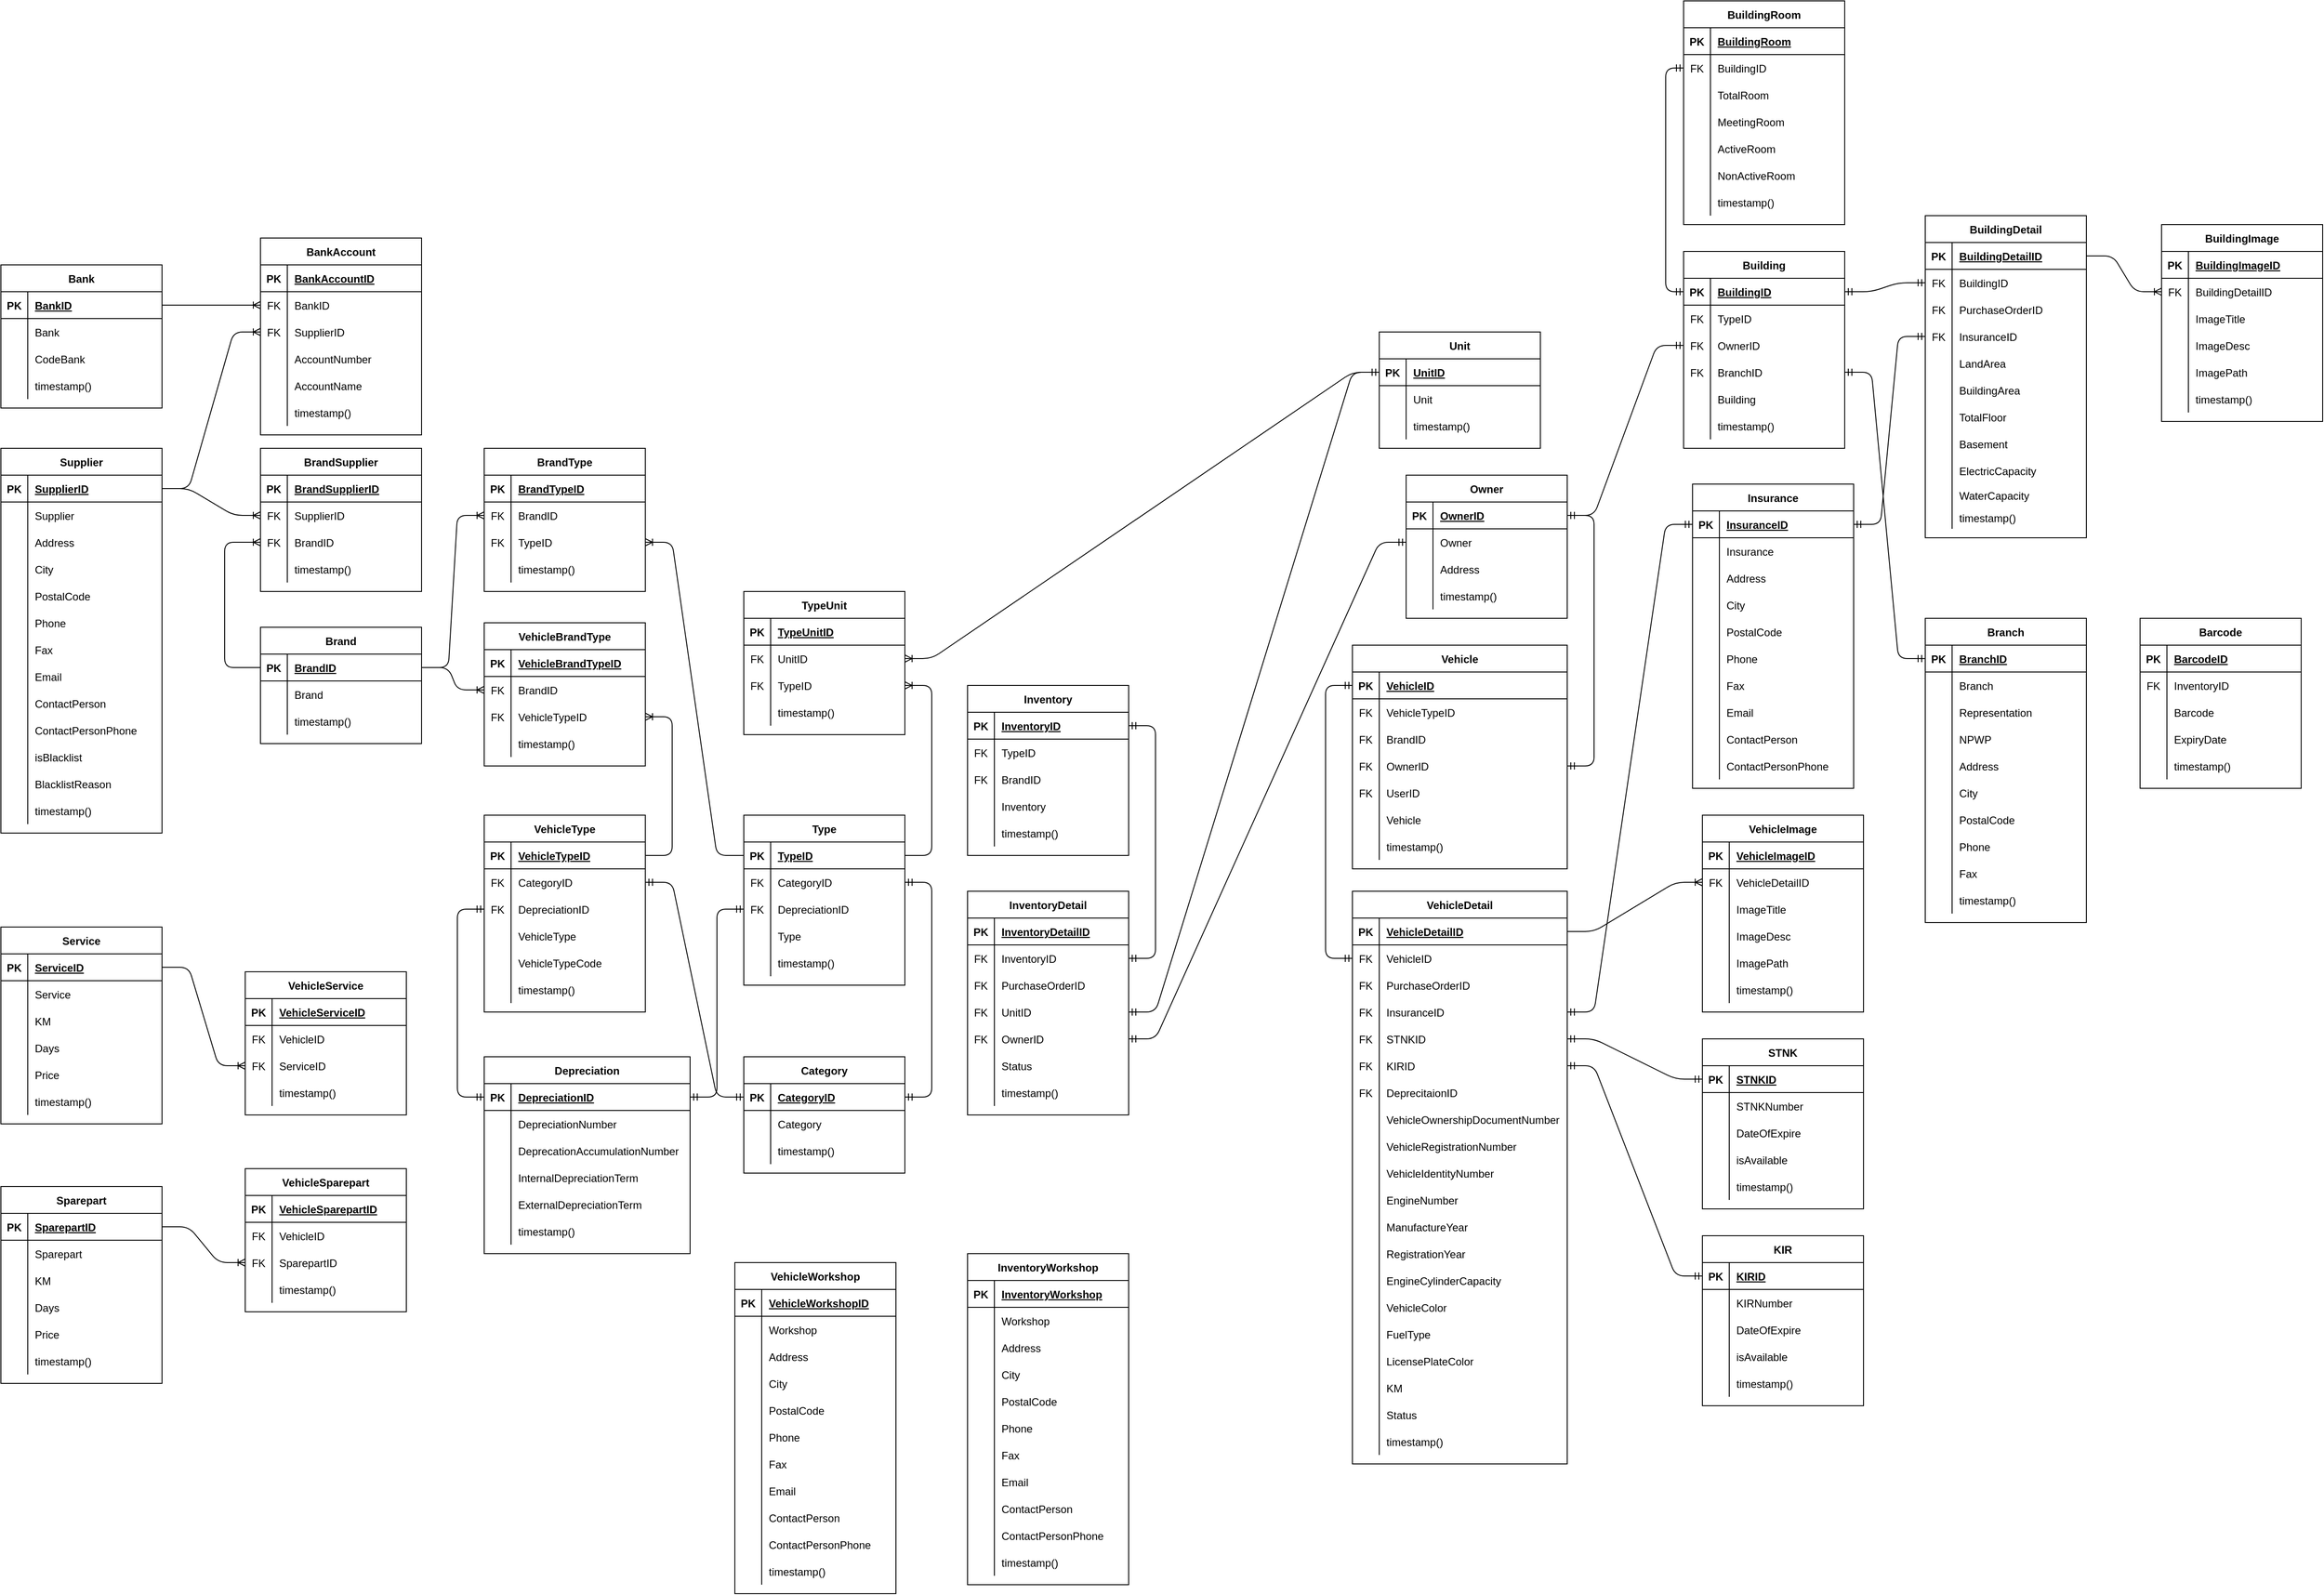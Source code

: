 <mxfile version="15.1.0" type="github">
  <diagram id="Jm7Weq7HoMdDrPd_gKgZ" name="Page-1">
    <mxGraphModel dx="5112" dy="1913" grid="1" gridSize="10" guides="1" tooltips="1" connect="1" arrows="1" fold="1" page="1" pageScale="1" pageWidth="827" pageHeight="1169" math="0" shadow="0">
      <root>
        <mxCell id="0" />
        <mxCell id="1" parent="0" />
        <mxCell id="jP5sKusEUZS4UX5iM_x4-1" value="Category" style="shape=table;startSize=30;container=1;collapsible=1;childLayout=tableLayout;fixedRows=1;rowLines=0;fontStyle=1;align=center;resizeLast=1;" parent="1" vertex="1">
          <mxGeometry x="-110" y="1280" width="180" height="130" as="geometry" />
        </mxCell>
        <mxCell id="jP5sKusEUZS4UX5iM_x4-2" value="" style="shape=partialRectangle;collapsible=0;dropTarget=0;pointerEvents=0;fillColor=none;top=0;left=0;bottom=1;right=0;points=[[0,0.5],[1,0.5]];portConstraint=eastwest;" parent="jP5sKusEUZS4UX5iM_x4-1" vertex="1">
          <mxGeometry y="30" width="180" height="30" as="geometry" />
        </mxCell>
        <mxCell id="jP5sKusEUZS4UX5iM_x4-3" value="PK" style="shape=partialRectangle;connectable=0;fillColor=none;top=0;left=0;bottom=0;right=0;fontStyle=1;overflow=hidden;" parent="jP5sKusEUZS4UX5iM_x4-2" vertex="1">
          <mxGeometry width="30" height="30" as="geometry" />
        </mxCell>
        <mxCell id="jP5sKusEUZS4UX5iM_x4-4" value="CategoryID" style="shape=partialRectangle;connectable=0;fillColor=none;top=0;left=0;bottom=0;right=0;align=left;spacingLeft=6;fontStyle=5;overflow=hidden;" parent="jP5sKusEUZS4UX5iM_x4-2" vertex="1">
          <mxGeometry x="30" width="150" height="30" as="geometry" />
        </mxCell>
        <mxCell id="jP5sKusEUZS4UX5iM_x4-5" value="" style="shape=partialRectangle;collapsible=0;dropTarget=0;pointerEvents=0;fillColor=none;top=0;left=0;bottom=0;right=0;points=[[0,0.5],[1,0.5]];portConstraint=eastwest;" parent="jP5sKusEUZS4UX5iM_x4-1" vertex="1">
          <mxGeometry y="60" width="180" height="30" as="geometry" />
        </mxCell>
        <mxCell id="jP5sKusEUZS4UX5iM_x4-6" value="" style="shape=partialRectangle;connectable=0;fillColor=none;top=0;left=0;bottom=0;right=0;editable=1;overflow=hidden;" parent="jP5sKusEUZS4UX5iM_x4-5" vertex="1">
          <mxGeometry width="30" height="30" as="geometry" />
        </mxCell>
        <mxCell id="jP5sKusEUZS4UX5iM_x4-7" value="Category" style="shape=partialRectangle;connectable=0;fillColor=none;top=0;left=0;bottom=0;right=0;align=left;spacingLeft=6;overflow=hidden;" parent="jP5sKusEUZS4UX5iM_x4-5" vertex="1">
          <mxGeometry x="30" width="150" height="30" as="geometry" />
        </mxCell>
        <mxCell id="jP5sKusEUZS4UX5iM_x4-53" value="" style="shape=partialRectangle;collapsible=0;dropTarget=0;pointerEvents=0;fillColor=none;top=0;left=0;bottom=0;right=0;points=[[0,0.5],[1,0.5]];portConstraint=eastwest;" parent="jP5sKusEUZS4UX5iM_x4-1" vertex="1">
          <mxGeometry y="90" width="180" height="30" as="geometry" />
        </mxCell>
        <mxCell id="jP5sKusEUZS4UX5iM_x4-54" value="" style="shape=partialRectangle;connectable=0;fillColor=none;top=0;left=0;bottom=0;right=0;editable=1;overflow=hidden;" parent="jP5sKusEUZS4UX5iM_x4-53" vertex="1">
          <mxGeometry width="30" height="30" as="geometry" />
        </mxCell>
        <mxCell id="jP5sKusEUZS4UX5iM_x4-55" value="timestamp()" style="shape=partialRectangle;connectable=0;fillColor=none;top=0;left=0;bottom=0;right=0;align=left;spacingLeft=6;overflow=hidden;" parent="jP5sKusEUZS4UX5iM_x4-53" vertex="1">
          <mxGeometry x="30" width="150" height="30" as="geometry" />
        </mxCell>
        <mxCell id="jP5sKusEUZS4UX5iM_x4-14" value="Type" style="shape=table;startSize=30;container=1;collapsible=1;childLayout=tableLayout;fixedRows=1;rowLines=0;fontStyle=1;align=center;resizeLast=1;" parent="1" vertex="1">
          <mxGeometry x="-110" y="1010" width="180" height="190" as="geometry" />
        </mxCell>
        <mxCell id="jP5sKusEUZS4UX5iM_x4-15" value="" style="shape=partialRectangle;collapsible=0;dropTarget=0;pointerEvents=0;fillColor=none;top=0;left=0;bottom=1;right=0;points=[[0,0.5],[1,0.5]];portConstraint=eastwest;" parent="jP5sKusEUZS4UX5iM_x4-14" vertex="1">
          <mxGeometry y="30" width="180" height="30" as="geometry" />
        </mxCell>
        <mxCell id="jP5sKusEUZS4UX5iM_x4-16" value="PK" style="shape=partialRectangle;connectable=0;fillColor=none;top=0;left=0;bottom=0;right=0;fontStyle=1;overflow=hidden;" parent="jP5sKusEUZS4UX5iM_x4-15" vertex="1">
          <mxGeometry width="30" height="30" as="geometry" />
        </mxCell>
        <mxCell id="jP5sKusEUZS4UX5iM_x4-17" value="TypeID" style="shape=partialRectangle;connectable=0;fillColor=none;top=0;left=0;bottom=0;right=0;align=left;spacingLeft=6;fontStyle=5;overflow=hidden;" parent="jP5sKusEUZS4UX5iM_x4-15" vertex="1">
          <mxGeometry x="30" width="150" height="30" as="geometry" />
        </mxCell>
        <mxCell id="jP5sKusEUZS4UX5iM_x4-18" value="" style="shape=partialRectangle;collapsible=0;dropTarget=0;pointerEvents=0;fillColor=none;top=0;left=0;bottom=0;right=0;points=[[0,0.5],[1,0.5]];portConstraint=eastwest;" parent="jP5sKusEUZS4UX5iM_x4-14" vertex="1">
          <mxGeometry y="60" width="180" height="30" as="geometry" />
        </mxCell>
        <mxCell id="jP5sKusEUZS4UX5iM_x4-19" value="FK" style="shape=partialRectangle;connectable=0;fillColor=none;top=0;left=0;bottom=0;right=0;editable=1;overflow=hidden;" parent="jP5sKusEUZS4UX5iM_x4-18" vertex="1">
          <mxGeometry width="30" height="30" as="geometry" />
        </mxCell>
        <mxCell id="jP5sKusEUZS4UX5iM_x4-20" value="CategoryID" style="shape=partialRectangle;connectable=0;fillColor=none;top=0;left=0;bottom=0;right=0;align=left;spacingLeft=6;overflow=hidden;" parent="jP5sKusEUZS4UX5iM_x4-18" vertex="1">
          <mxGeometry x="30" width="150" height="30" as="geometry" />
        </mxCell>
        <mxCell id="jP5sKusEUZS4UX5iM_x4-62" value="" style="shape=partialRectangle;collapsible=0;dropTarget=0;pointerEvents=0;fillColor=none;top=0;left=0;bottom=0;right=0;points=[[0,0.5],[1,0.5]];portConstraint=eastwest;" parent="jP5sKusEUZS4UX5iM_x4-14" vertex="1">
          <mxGeometry y="90" width="180" height="30" as="geometry" />
        </mxCell>
        <mxCell id="jP5sKusEUZS4UX5iM_x4-63" value="FK" style="shape=partialRectangle;connectable=0;fillColor=none;top=0;left=0;bottom=0;right=0;editable=1;overflow=hidden;" parent="jP5sKusEUZS4UX5iM_x4-62" vertex="1">
          <mxGeometry width="30" height="30" as="geometry" />
        </mxCell>
        <mxCell id="jP5sKusEUZS4UX5iM_x4-64" value="DepreciationID" style="shape=partialRectangle;connectable=0;fillColor=none;top=0;left=0;bottom=0;right=0;align=left;spacingLeft=6;overflow=hidden;" parent="jP5sKusEUZS4UX5iM_x4-62" vertex="1">
          <mxGeometry x="30" width="150" height="30" as="geometry" />
        </mxCell>
        <mxCell id="jP5sKusEUZS4UX5iM_x4-21" value="" style="shape=partialRectangle;collapsible=0;dropTarget=0;pointerEvents=0;fillColor=none;top=0;left=0;bottom=0;right=0;points=[[0,0.5],[1,0.5]];portConstraint=eastwest;" parent="jP5sKusEUZS4UX5iM_x4-14" vertex="1">
          <mxGeometry y="120" width="180" height="30" as="geometry" />
        </mxCell>
        <mxCell id="jP5sKusEUZS4UX5iM_x4-22" value="" style="shape=partialRectangle;connectable=0;fillColor=none;top=0;left=0;bottom=0;right=0;editable=1;overflow=hidden;" parent="jP5sKusEUZS4UX5iM_x4-21" vertex="1">
          <mxGeometry width="30" height="30" as="geometry" />
        </mxCell>
        <mxCell id="jP5sKusEUZS4UX5iM_x4-23" value="Type" style="shape=partialRectangle;connectable=0;fillColor=none;top=0;left=0;bottom=0;right=0;align=left;spacingLeft=6;overflow=hidden;" parent="jP5sKusEUZS4UX5iM_x4-21" vertex="1">
          <mxGeometry x="30" width="150" height="30" as="geometry" />
        </mxCell>
        <mxCell id="jP5sKusEUZS4UX5iM_x4-24" value="" style="shape=partialRectangle;collapsible=0;dropTarget=0;pointerEvents=0;fillColor=none;top=0;left=0;bottom=0;right=0;points=[[0,0.5],[1,0.5]];portConstraint=eastwest;" parent="jP5sKusEUZS4UX5iM_x4-14" vertex="1">
          <mxGeometry y="150" width="180" height="30" as="geometry" />
        </mxCell>
        <mxCell id="jP5sKusEUZS4UX5iM_x4-25" value="" style="shape=partialRectangle;connectable=0;fillColor=none;top=0;left=0;bottom=0;right=0;editable=1;overflow=hidden;" parent="jP5sKusEUZS4UX5iM_x4-24" vertex="1">
          <mxGeometry width="30" height="30" as="geometry" />
        </mxCell>
        <mxCell id="jP5sKusEUZS4UX5iM_x4-26" value="timestamp()" style="shape=partialRectangle;connectable=0;fillColor=none;top=0;left=0;bottom=0;right=0;align=left;spacingLeft=6;overflow=hidden;" parent="jP5sKusEUZS4UX5iM_x4-24" vertex="1">
          <mxGeometry x="30" width="150" height="30" as="geometry" />
        </mxCell>
        <mxCell id="jP5sKusEUZS4UX5iM_x4-27" value="Depreciation" style="shape=table;startSize=30;container=1;collapsible=1;childLayout=tableLayout;fixedRows=1;rowLines=0;fontStyle=1;align=center;resizeLast=1;" parent="1" vertex="1">
          <mxGeometry x="-400" y="1280" width="230" height="220" as="geometry" />
        </mxCell>
        <mxCell id="jP5sKusEUZS4UX5iM_x4-28" value="" style="shape=partialRectangle;collapsible=0;dropTarget=0;pointerEvents=0;fillColor=none;top=0;left=0;bottom=1;right=0;points=[[0,0.5],[1,0.5]];portConstraint=eastwest;" parent="jP5sKusEUZS4UX5iM_x4-27" vertex="1">
          <mxGeometry y="30" width="230" height="30" as="geometry" />
        </mxCell>
        <mxCell id="jP5sKusEUZS4UX5iM_x4-29" value="PK" style="shape=partialRectangle;connectable=0;fillColor=none;top=0;left=0;bottom=0;right=0;fontStyle=1;overflow=hidden;" parent="jP5sKusEUZS4UX5iM_x4-28" vertex="1">
          <mxGeometry width="30" height="30" as="geometry" />
        </mxCell>
        <mxCell id="jP5sKusEUZS4UX5iM_x4-30" value="DepreciationID" style="shape=partialRectangle;connectable=0;fillColor=none;top=0;left=0;bottom=0;right=0;align=left;spacingLeft=6;fontStyle=5;overflow=hidden;" parent="jP5sKusEUZS4UX5iM_x4-28" vertex="1">
          <mxGeometry x="30" width="200" height="30" as="geometry" />
        </mxCell>
        <mxCell id="jP5sKusEUZS4UX5iM_x4-31" value="" style="shape=partialRectangle;collapsible=0;dropTarget=0;pointerEvents=0;fillColor=none;top=0;left=0;bottom=0;right=0;points=[[0,0.5],[1,0.5]];portConstraint=eastwest;" parent="jP5sKusEUZS4UX5iM_x4-27" vertex="1">
          <mxGeometry y="60" width="230" height="30" as="geometry" />
        </mxCell>
        <mxCell id="jP5sKusEUZS4UX5iM_x4-32" value="" style="shape=partialRectangle;connectable=0;fillColor=none;top=0;left=0;bottom=0;right=0;editable=1;overflow=hidden;" parent="jP5sKusEUZS4UX5iM_x4-31" vertex="1">
          <mxGeometry width="30" height="30" as="geometry" />
        </mxCell>
        <mxCell id="jP5sKusEUZS4UX5iM_x4-33" value="DepreciationNumber" style="shape=partialRectangle;connectable=0;fillColor=none;top=0;left=0;bottom=0;right=0;align=left;spacingLeft=6;overflow=hidden;" parent="jP5sKusEUZS4UX5iM_x4-31" vertex="1">
          <mxGeometry x="30" width="200" height="30" as="geometry" />
        </mxCell>
        <mxCell id="jP5sKusEUZS4UX5iM_x4-34" value="" style="shape=partialRectangle;collapsible=0;dropTarget=0;pointerEvents=0;fillColor=none;top=0;left=0;bottom=0;right=0;points=[[0,0.5],[1,0.5]];portConstraint=eastwest;" parent="jP5sKusEUZS4UX5iM_x4-27" vertex="1">
          <mxGeometry y="90" width="230" height="30" as="geometry" />
        </mxCell>
        <mxCell id="jP5sKusEUZS4UX5iM_x4-35" value="" style="shape=partialRectangle;connectable=0;fillColor=none;top=0;left=0;bottom=0;right=0;editable=1;overflow=hidden;" parent="jP5sKusEUZS4UX5iM_x4-34" vertex="1">
          <mxGeometry width="30" height="30" as="geometry" />
        </mxCell>
        <mxCell id="jP5sKusEUZS4UX5iM_x4-36" value="DeprecationAccumulationNumber" style="shape=partialRectangle;connectable=0;fillColor=none;top=0;left=0;bottom=0;right=0;align=left;spacingLeft=6;overflow=hidden;" parent="jP5sKusEUZS4UX5iM_x4-34" vertex="1">
          <mxGeometry x="30" width="200" height="30" as="geometry" />
        </mxCell>
        <mxCell id="jP5sKusEUZS4UX5iM_x4-37" value="" style="shape=partialRectangle;collapsible=0;dropTarget=0;pointerEvents=0;fillColor=none;top=0;left=0;bottom=0;right=0;points=[[0,0.5],[1,0.5]];portConstraint=eastwest;" parent="jP5sKusEUZS4UX5iM_x4-27" vertex="1">
          <mxGeometry y="120" width="230" height="30" as="geometry" />
        </mxCell>
        <mxCell id="jP5sKusEUZS4UX5iM_x4-38" value="" style="shape=partialRectangle;connectable=0;fillColor=none;top=0;left=0;bottom=0;right=0;editable=1;overflow=hidden;" parent="jP5sKusEUZS4UX5iM_x4-37" vertex="1">
          <mxGeometry width="30" height="30" as="geometry" />
        </mxCell>
        <mxCell id="jP5sKusEUZS4UX5iM_x4-39" value="InternalDepreciationTerm" style="shape=partialRectangle;connectable=0;fillColor=none;top=0;left=0;bottom=0;right=0;align=left;spacingLeft=6;overflow=hidden;" parent="jP5sKusEUZS4UX5iM_x4-37" vertex="1">
          <mxGeometry x="30" width="200" height="30" as="geometry" />
        </mxCell>
        <mxCell id="jP5sKusEUZS4UX5iM_x4-56" value="" style="shape=partialRectangle;collapsible=0;dropTarget=0;pointerEvents=0;fillColor=none;top=0;left=0;bottom=0;right=0;points=[[0,0.5],[1,0.5]];portConstraint=eastwest;" parent="jP5sKusEUZS4UX5iM_x4-27" vertex="1">
          <mxGeometry y="150" width="230" height="30" as="geometry" />
        </mxCell>
        <mxCell id="jP5sKusEUZS4UX5iM_x4-57" value="" style="shape=partialRectangle;connectable=0;fillColor=none;top=0;left=0;bottom=0;right=0;editable=1;overflow=hidden;" parent="jP5sKusEUZS4UX5iM_x4-56" vertex="1">
          <mxGeometry width="30" height="30" as="geometry" />
        </mxCell>
        <mxCell id="jP5sKusEUZS4UX5iM_x4-58" value="ExternalDepreciationTerm" style="shape=partialRectangle;connectable=0;fillColor=none;top=0;left=0;bottom=0;right=0;align=left;spacingLeft=6;overflow=hidden;" parent="jP5sKusEUZS4UX5iM_x4-56" vertex="1">
          <mxGeometry x="30" width="200" height="30" as="geometry" />
        </mxCell>
        <mxCell id="jP5sKusEUZS4UX5iM_x4-59" value="" style="shape=partialRectangle;collapsible=0;dropTarget=0;pointerEvents=0;fillColor=none;top=0;left=0;bottom=0;right=0;points=[[0,0.5],[1,0.5]];portConstraint=eastwest;" parent="jP5sKusEUZS4UX5iM_x4-27" vertex="1">
          <mxGeometry y="180" width="230" height="30" as="geometry" />
        </mxCell>
        <mxCell id="jP5sKusEUZS4UX5iM_x4-60" value="" style="shape=partialRectangle;connectable=0;fillColor=none;top=0;left=0;bottom=0;right=0;editable=1;overflow=hidden;" parent="jP5sKusEUZS4UX5iM_x4-59" vertex="1">
          <mxGeometry width="30" height="30" as="geometry" />
        </mxCell>
        <mxCell id="jP5sKusEUZS4UX5iM_x4-61" value="timestamp()" style="shape=partialRectangle;connectable=0;fillColor=none;top=0;left=0;bottom=0;right=0;align=left;spacingLeft=6;overflow=hidden;" parent="jP5sKusEUZS4UX5iM_x4-59" vertex="1">
          <mxGeometry x="30" width="200" height="30" as="geometry" />
        </mxCell>
        <mxCell id="jP5sKusEUZS4UX5iM_x4-65" value="Brand" style="shape=table;startSize=30;container=1;collapsible=1;childLayout=tableLayout;fixedRows=1;rowLines=0;fontStyle=1;align=center;resizeLast=1;" parent="1" vertex="1">
          <mxGeometry x="-650" y="800" width="180" height="130" as="geometry" />
        </mxCell>
        <mxCell id="jP5sKusEUZS4UX5iM_x4-66" value="" style="shape=partialRectangle;collapsible=0;dropTarget=0;pointerEvents=0;fillColor=none;top=0;left=0;bottom=1;right=0;points=[[0,0.5],[1,0.5]];portConstraint=eastwest;" parent="jP5sKusEUZS4UX5iM_x4-65" vertex="1">
          <mxGeometry y="30" width="180" height="30" as="geometry" />
        </mxCell>
        <mxCell id="jP5sKusEUZS4UX5iM_x4-67" value="PK" style="shape=partialRectangle;connectable=0;fillColor=none;top=0;left=0;bottom=0;right=0;fontStyle=1;overflow=hidden;" parent="jP5sKusEUZS4UX5iM_x4-66" vertex="1">
          <mxGeometry width="30" height="30" as="geometry" />
        </mxCell>
        <mxCell id="jP5sKusEUZS4UX5iM_x4-68" value="BrandID" style="shape=partialRectangle;connectable=0;fillColor=none;top=0;left=0;bottom=0;right=0;align=left;spacingLeft=6;fontStyle=5;overflow=hidden;" parent="jP5sKusEUZS4UX5iM_x4-66" vertex="1">
          <mxGeometry x="30" width="150" height="30" as="geometry" />
        </mxCell>
        <mxCell id="jP5sKusEUZS4UX5iM_x4-72" value="" style="shape=partialRectangle;collapsible=0;dropTarget=0;pointerEvents=0;fillColor=none;top=0;left=0;bottom=0;right=0;points=[[0,0.5],[1,0.5]];portConstraint=eastwest;" parent="jP5sKusEUZS4UX5iM_x4-65" vertex="1">
          <mxGeometry y="60" width="180" height="30" as="geometry" />
        </mxCell>
        <mxCell id="jP5sKusEUZS4UX5iM_x4-73" value="" style="shape=partialRectangle;connectable=0;fillColor=none;top=0;left=0;bottom=0;right=0;editable=1;overflow=hidden;" parent="jP5sKusEUZS4UX5iM_x4-72" vertex="1">
          <mxGeometry width="30" height="30" as="geometry" />
        </mxCell>
        <mxCell id="jP5sKusEUZS4UX5iM_x4-74" value="Brand" style="shape=partialRectangle;connectable=0;fillColor=none;top=0;left=0;bottom=0;right=0;align=left;spacingLeft=6;overflow=hidden;" parent="jP5sKusEUZS4UX5iM_x4-72" vertex="1">
          <mxGeometry x="30" width="150" height="30" as="geometry" />
        </mxCell>
        <mxCell id="jP5sKusEUZS4UX5iM_x4-75" value="" style="shape=partialRectangle;collapsible=0;dropTarget=0;pointerEvents=0;fillColor=none;top=0;left=0;bottom=0;right=0;points=[[0,0.5],[1,0.5]];portConstraint=eastwest;" parent="jP5sKusEUZS4UX5iM_x4-65" vertex="1">
          <mxGeometry y="90" width="180" height="30" as="geometry" />
        </mxCell>
        <mxCell id="jP5sKusEUZS4UX5iM_x4-76" value="" style="shape=partialRectangle;connectable=0;fillColor=none;top=0;left=0;bottom=0;right=0;editable=1;overflow=hidden;" parent="jP5sKusEUZS4UX5iM_x4-75" vertex="1">
          <mxGeometry width="30" height="30" as="geometry" />
        </mxCell>
        <mxCell id="jP5sKusEUZS4UX5iM_x4-77" value="timestamp()" style="shape=partialRectangle;connectable=0;fillColor=none;top=0;left=0;bottom=0;right=0;align=left;spacingLeft=6;overflow=hidden;" parent="jP5sKusEUZS4UX5iM_x4-75" vertex="1">
          <mxGeometry x="30" width="150" height="30" as="geometry" />
        </mxCell>
        <mxCell id="jP5sKusEUZS4UX5iM_x4-78" value="Supplier" style="shape=table;startSize=30;container=1;collapsible=1;childLayout=tableLayout;fixedRows=1;rowLines=0;fontStyle=1;align=center;resizeLast=1;" parent="1" vertex="1">
          <mxGeometry x="-940" y="600" width="180" height="430" as="geometry" />
        </mxCell>
        <mxCell id="jP5sKusEUZS4UX5iM_x4-79" value="" style="shape=partialRectangle;collapsible=0;dropTarget=0;pointerEvents=0;fillColor=none;top=0;left=0;bottom=1;right=0;points=[[0,0.5],[1,0.5]];portConstraint=eastwest;" parent="jP5sKusEUZS4UX5iM_x4-78" vertex="1">
          <mxGeometry y="30" width="180" height="30" as="geometry" />
        </mxCell>
        <mxCell id="jP5sKusEUZS4UX5iM_x4-80" value="PK" style="shape=partialRectangle;connectable=0;fillColor=none;top=0;left=0;bottom=0;right=0;fontStyle=1;overflow=hidden;" parent="jP5sKusEUZS4UX5iM_x4-79" vertex="1">
          <mxGeometry width="30" height="30" as="geometry" />
        </mxCell>
        <mxCell id="jP5sKusEUZS4UX5iM_x4-81" value="SupplierID" style="shape=partialRectangle;connectable=0;fillColor=none;top=0;left=0;bottom=0;right=0;align=left;spacingLeft=6;fontStyle=5;overflow=hidden;" parent="jP5sKusEUZS4UX5iM_x4-79" vertex="1">
          <mxGeometry x="30" width="150" height="30" as="geometry" />
        </mxCell>
        <mxCell id="jP5sKusEUZS4UX5iM_x4-82" value="" style="shape=partialRectangle;collapsible=0;dropTarget=0;pointerEvents=0;fillColor=none;top=0;left=0;bottom=0;right=0;points=[[0,0.5],[1,0.5]];portConstraint=eastwest;" parent="jP5sKusEUZS4UX5iM_x4-78" vertex="1">
          <mxGeometry y="60" width="180" height="30" as="geometry" />
        </mxCell>
        <mxCell id="jP5sKusEUZS4UX5iM_x4-83" value="" style="shape=partialRectangle;connectable=0;fillColor=none;top=0;left=0;bottom=0;right=0;editable=1;overflow=hidden;" parent="jP5sKusEUZS4UX5iM_x4-82" vertex="1">
          <mxGeometry width="30" height="30" as="geometry" />
        </mxCell>
        <mxCell id="jP5sKusEUZS4UX5iM_x4-84" value="Supplier" style="shape=partialRectangle;connectable=0;fillColor=none;top=0;left=0;bottom=0;right=0;align=left;spacingLeft=6;overflow=hidden;" parent="jP5sKusEUZS4UX5iM_x4-82" vertex="1">
          <mxGeometry x="30" width="150" height="30" as="geometry" />
        </mxCell>
        <mxCell id="jP5sKusEUZS4UX5iM_x4-85" value="" style="shape=partialRectangle;collapsible=0;dropTarget=0;pointerEvents=0;fillColor=none;top=0;left=0;bottom=0;right=0;points=[[0,0.5],[1,0.5]];portConstraint=eastwest;" parent="jP5sKusEUZS4UX5iM_x4-78" vertex="1">
          <mxGeometry y="90" width="180" height="30" as="geometry" />
        </mxCell>
        <mxCell id="jP5sKusEUZS4UX5iM_x4-86" value="" style="shape=partialRectangle;connectable=0;fillColor=none;top=0;left=0;bottom=0;right=0;editable=1;overflow=hidden;" parent="jP5sKusEUZS4UX5iM_x4-85" vertex="1">
          <mxGeometry width="30" height="30" as="geometry" />
        </mxCell>
        <mxCell id="jP5sKusEUZS4UX5iM_x4-87" value="Address" style="shape=partialRectangle;connectable=0;fillColor=none;top=0;left=0;bottom=0;right=0;align=left;spacingLeft=6;overflow=hidden;" parent="jP5sKusEUZS4UX5iM_x4-85" vertex="1">
          <mxGeometry x="30" width="150" height="30" as="geometry" />
        </mxCell>
        <mxCell id="jP5sKusEUZS4UX5iM_x4-88" value="" style="shape=partialRectangle;collapsible=0;dropTarget=0;pointerEvents=0;fillColor=none;top=0;left=0;bottom=0;right=0;points=[[0,0.5],[1,0.5]];portConstraint=eastwest;" parent="jP5sKusEUZS4UX5iM_x4-78" vertex="1">
          <mxGeometry y="120" width="180" height="30" as="geometry" />
        </mxCell>
        <mxCell id="jP5sKusEUZS4UX5iM_x4-89" value="" style="shape=partialRectangle;connectable=0;fillColor=none;top=0;left=0;bottom=0;right=0;editable=1;overflow=hidden;" parent="jP5sKusEUZS4UX5iM_x4-88" vertex="1">
          <mxGeometry width="30" height="30" as="geometry" />
        </mxCell>
        <mxCell id="jP5sKusEUZS4UX5iM_x4-90" value="City" style="shape=partialRectangle;connectable=0;fillColor=none;top=0;left=0;bottom=0;right=0;align=left;spacingLeft=6;overflow=hidden;" parent="jP5sKusEUZS4UX5iM_x4-88" vertex="1">
          <mxGeometry x="30" width="150" height="30" as="geometry" />
        </mxCell>
        <mxCell id="jP5sKusEUZS4UX5iM_x4-146" value="" style="shape=partialRectangle;collapsible=0;dropTarget=0;pointerEvents=0;fillColor=none;top=0;left=0;bottom=0;right=0;points=[[0,0.5],[1,0.5]];portConstraint=eastwest;" parent="jP5sKusEUZS4UX5iM_x4-78" vertex="1">
          <mxGeometry y="150" width="180" height="30" as="geometry" />
        </mxCell>
        <mxCell id="jP5sKusEUZS4UX5iM_x4-147" value="" style="shape=partialRectangle;connectable=0;fillColor=none;top=0;left=0;bottom=0;right=0;editable=1;overflow=hidden;" parent="jP5sKusEUZS4UX5iM_x4-146" vertex="1">
          <mxGeometry width="30" height="30" as="geometry" />
        </mxCell>
        <mxCell id="jP5sKusEUZS4UX5iM_x4-148" value="PostalCode" style="shape=partialRectangle;connectable=0;fillColor=none;top=0;left=0;bottom=0;right=0;align=left;spacingLeft=6;overflow=hidden;" parent="jP5sKusEUZS4UX5iM_x4-146" vertex="1">
          <mxGeometry x="30" width="150" height="30" as="geometry" />
        </mxCell>
        <mxCell id="jP5sKusEUZS4UX5iM_x4-91" value="" style="shape=partialRectangle;collapsible=0;dropTarget=0;pointerEvents=0;fillColor=none;top=0;left=0;bottom=0;right=0;points=[[0,0.5],[1,0.5]];portConstraint=eastwest;" parent="jP5sKusEUZS4UX5iM_x4-78" vertex="1">
          <mxGeometry y="180" width="180" height="30" as="geometry" />
        </mxCell>
        <mxCell id="jP5sKusEUZS4UX5iM_x4-92" value="" style="shape=partialRectangle;connectable=0;fillColor=none;top=0;left=0;bottom=0;right=0;editable=1;overflow=hidden;" parent="jP5sKusEUZS4UX5iM_x4-91" vertex="1">
          <mxGeometry width="30" height="30" as="geometry" />
        </mxCell>
        <mxCell id="jP5sKusEUZS4UX5iM_x4-93" value="Phone" style="shape=partialRectangle;connectable=0;fillColor=none;top=0;left=0;bottom=0;right=0;align=left;spacingLeft=6;overflow=hidden;" parent="jP5sKusEUZS4UX5iM_x4-91" vertex="1">
          <mxGeometry x="30" width="150" height="30" as="geometry" />
        </mxCell>
        <mxCell id="jP5sKusEUZS4UX5iM_x4-94" value="" style="shape=partialRectangle;collapsible=0;dropTarget=0;pointerEvents=0;fillColor=none;top=0;left=0;bottom=0;right=0;points=[[0,0.5],[1,0.5]];portConstraint=eastwest;" parent="jP5sKusEUZS4UX5iM_x4-78" vertex="1">
          <mxGeometry y="210" width="180" height="30" as="geometry" />
        </mxCell>
        <mxCell id="jP5sKusEUZS4UX5iM_x4-95" value="" style="shape=partialRectangle;connectable=0;fillColor=none;top=0;left=0;bottom=0;right=0;editable=1;overflow=hidden;" parent="jP5sKusEUZS4UX5iM_x4-94" vertex="1">
          <mxGeometry width="30" height="30" as="geometry" />
        </mxCell>
        <mxCell id="jP5sKusEUZS4UX5iM_x4-96" value="Fax" style="shape=partialRectangle;connectable=0;fillColor=none;top=0;left=0;bottom=0;right=0;align=left;spacingLeft=6;overflow=hidden;" parent="jP5sKusEUZS4UX5iM_x4-94" vertex="1">
          <mxGeometry x="30" width="150" height="30" as="geometry" />
        </mxCell>
        <mxCell id="jP5sKusEUZS4UX5iM_x4-97" value="" style="shape=partialRectangle;collapsible=0;dropTarget=0;pointerEvents=0;fillColor=none;top=0;left=0;bottom=0;right=0;points=[[0,0.5],[1,0.5]];portConstraint=eastwest;" parent="jP5sKusEUZS4UX5iM_x4-78" vertex="1">
          <mxGeometry y="240" width="180" height="30" as="geometry" />
        </mxCell>
        <mxCell id="jP5sKusEUZS4UX5iM_x4-98" value="" style="shape=partialRectangle;connectable=0;fillColor=none;top=0;left=0;bottom=0;right=0;editable=1;overflow=hidden;" parent="jP5sKusEUZS4UX5iM_x4-97" vertex="1">
          <mxGeometry width="30" height="30" as="geometry" />
        </mxCell>
        <mxCell id="jP5sKusEUZS4UX5iM_x4-99" value="Email" style="shape=partialRectangle;connectable=0;fillColor=none;top=0;left=0;bottom=0;right=0;align=left;spacingLeft=6;overflow=hidden;" parent="jP5sKusEUZS4UX5iM_x4-97" vertex="1">
          <mxGeometry x="30" width="150" height="30" as="geometry" />
        </mxCell>
        <mxCell id="jP5sKusEUZS4UX5iM_x4-100" value="" style="shape=partialRectangle;collapsible=0;dropTarget=0;pointerEvents=0;fillColor=none;top=0;left=0;bottom=0;right=0;points=[[0,0.5],[1,0.5]];portConstraint=eastwest;" parent="jP5sKusEUZS4UX5iM_x4-78" vertex="1">
          <mxGeometry y="270" width="180" height="30" as="geometry" />
        </mxCell>
        <mxCell id="jP5sKusEUZS4UX5iM_x4-101" value="" style="shape=partialRectangle;connectable=0;fillColor=none;top=0;left=0;bottom=0;right=0;editable=1;overflow=hidden;" parent="jP5sKusEUZS4UX5iM_x4-100" vertex="1">
          <mxGeometry width="30" height="30" as="geometry" />
        </mxCell>
        <mxCell id="jP5sKusEUZS4UX5iM_x4-102" value="ContactPerson" style="shape=partialRectangle;connectable=0;fillColor=none;top=0;left=0;bottom=0;right=0;align=left;spacingLeft=6;overflow=hidden;" parent="jP5sKusEUZS4UX5iM_x4-100" vertex="1">
          <mxGeometry x="30" width="150" height="30" as="geometry" />
        </mxCell>
        <mxCell id="jP5sKusEUZS4UX5iM_x4-103" value="" style="shape=partialRectangle;collapsible=0;dropTarget=0;pointerEvents=0;fillColor=none;top=0;left=0;bottom=0;right=0;points=[[0,0.5],[1,0.5]];portConstraint=eastwest;" parent="jP5sKusEUZS4UX5iM_x4-78" vertex="1">
          <mxGeometry y="300" width="180" height="30" as="geometry" />
        </mxCell>
        <mxCell id="jP5sKusEUZS4UX5iM_x4-104" value="" style="shape=partialRectangle;connectable=0;fillColor=none;top=0;left=0;bottom=0;right=0;editable=1;overflow=hidden;" parent="jP5sKusEUZS4UX5iM_x4-103" vertex="1">
          <mxGeometry width="30" height="30" as="geometry" />
        </mxCell>
        <mxCell id="jP5sKusEUZS4UX5iM_x4-105" value="ContactPersonPhone" style="shape=partialRectangle;connectable=0;fillColor=none;top=0;left=0;bottom=0;right=0;align=left;spacingLeft=6;overflow=hidden;" parent="jP5sKusEUZS4UX5iM_x4-103" vertex="1">
          <mxGeometry x="30" width="150" height="30" as="geometry" />
        </mxCell>
        <mxCell id="jP5sKusEUZS4UX5iM_x4-106" value="" style="shape=partialRectangle;collapsible=0;dropTarget=0;pointerEvents=0;fillColor=none;top=0;left=0;bottom=0;right=0;points=[[0,0.5],[1,0.5]];portConstraint=eastwest;" parent="jP5sKusEUZS4UX5iM_x4-78" vertex="1">
          <mxGeometry y="330" width="180" height="30" as="geometry" />
        </mxCell>
        <mxCell id="jP5sKusEUZS4UX5iM_x4-107" value="" style="shape=partialRectangle;connectable=0;fillColor=none;top=0;left=0;bottom=0;right=0;editable=1;overflow=hidden;" parent="jP5sKusEUZS4UX5iM_x4-106" vertex="1">
          <mxGeometry width="30" height="30" as="geometry" />
        </mxCell>
        <mxCell id="jP5sKusEUZS4UX5iM_x4-108" value="isBlacklist" style="shape=partialRectangle;connectable=0;fillColor=none;top=0;left=0;bottom=0;right=0;align=left;spacingLeft=6;overflow=hidden;" parent="jP5sKusEUZS4UX5iM_x4-106" vertex="1">
          <mxGeometry x="30" width="150" height="30" as="geometry" />
        </mxCell>
        <mxCell id="jP5sKusEUZS4UX5iM_x4-142" value="" style="shape=partialRectangle;collapsible=0;dropTarget=0;pointerEvents=0;fillColor=none;top=0;left=0;bottom=0;right=0;points=[[0,0.5],[1,0.5]];portConstraint=eastwest;" parent="jP5sKusEUZS4UX5iM_x4-78" vertex="1">
          <mxGeometry y="360" width="180" height="30" as="geometry" />
        </mxCell>
        <mxCell id="jP5sKusEUZS4UX5iM_x4-143" value="" style="shape=partialRectangle;connectable=0;fillColor=none;top=0;left=0;bottom=0;right=0;editable=1;overflow=hidden;" parent="jP5sKusEUZS4UX5iM_x4-142" vertex="1">
          <mxGeometry width="30" height="30" as="geometry" />
        </mxCell>
        <mxCell id="jP5sKusEUZS4UX5iM_x4-144" value="BlacklistReason" style="shape=partialRectangle;connectable=0;fillColor=none;top=0;left=0;bottom=0;right=0;align=left;spacingLeft=6;overflow=hidden;" parent="jP5sKusEUZS4UX5iM_x4-142" vertex="1">
          <mxGeometry x="30" width="150" height="30" as="geometry" />
        </mxCell>
        <mxCell id="jP5sKusEUZS4UX5iM_x4-162" value="" style="shape=partialRectangle;collapsible=0;dropTarget=0;pointerEvents=0;fillColor=none;top=0;left=0;bottom=0;right=0;points=[[0,0.5],[1,0.5]];portConstraint=eastwest;" parent="jP5sKusEUZS4UX5iM_x4-78" vertex="1">
          <mxGeometry y="390" width="180" height="30" as="geometry" />
        </mxCell>
        <mxCell id="jP5sKusEUZS4UX5iM_x4-163" value="" style="shape=partialRectangle;connectable=0;fillColor=none;top=0;left=0;bottom=0;right=0;editable=1;overflow=hidden;" parent="jP5sKusEUZS4UX5iM_x4-162" vertex="1">
          <mxGeometry width="30" height="30" as="geometry" />
        </mxCell>
        <mxCell id="jP5sKusEUZS4UX5iM_x4-164" value="timestamp()" style="shape=partialRectangle;connectable=0;fillColor=none;top=0;left=0;bottom=0;right=0;align=left;spacingLeft=6;overflow=hidden;" parent="jP5sKusEUZS4UX5iM_x4-162" vertex="1">
          <mxGeometry x="30" width="150" height="30" as="geometry" />
        </mxCell>
        <mxCell id="jP5sKusEUZS4UX5iM_x4-109" value="BankAccount" style="shape=table;startSize=30;container=1;collapsible=1;childLayout=tableLayout;fixedRows=1;rowLines=0;fontStyle=1;align=center;resizeLast=1;" parent="1" vertex="1">
          <mxGeometry x="-650" y="365" width="180" height="220" as="geometry" />
        </mxCell>
        <mxCell id="jP5sKusEUZS4UX5iM_x4-110" value="" style="shape=partialRectangle;collapsible=0;dropTarget=0;pointerEvents=0;fillColor=none;top=0;left=0;bottom=1;right=0;points=[[0,0.5],[1,0.5]];portConstraint=eastwest;" parent="jP5sKusEUZS4UX5iM_x4-109" vertex="1">
          <mxGeometry y="30" width="180" height="30" as="geometry" />
        </mxCell>
        <mxCell id="jP5sKusEUZS4UX5iM_x4-111" value="PK" style="shape=partialRectangle;connectable=0;fillColor=none;top=0;left=0;bottom=0;right=0;fontStyle=1;overflow=hidden;" parent="jP5sKusEUZS4UX5iM_x4-110" vertex="1">
          <mxGeometry width="30" height="30" as="geometry" />
        </mxCell>
        <mxCell id="jP5sKusEUZS4UX5iM_x4-112" value="BankAccountID" style="shape=partialRectangle;connectable=0;fillColor=none;top=0;left=0;bottom=0;right=0;align=left;spacingLeft=6;fontStyle=5;overflow=hidden;" parent="jP5sKusEUZS4UX5iM_x4-110" vertex="1">
          <mxGeometry x="30" width="150" height="30" as="geometry" />
        </mxCell>
        <mxCell id="jP5sKusEUZS4UX5iM_x4-135" value="" style="shape=partialRectangle;collapsible=0;dropTarget=0;pointerEvents=0;fillColor=none;top=0;left=0;bottom=0;right=0;points=[[0,0.5],[1,0.5]];portConstraint=eastwest;" parent="jP5sKusEUZS4UX5iM_x4-109" vertex="1">
          <mxGeometry y="60" width="180" height="30" as="geometry" />
        </mxCell>
        <mxCell id="jP5sKusEUZS4UX5iM_x4-136" value="FK" style="shape=partialRectangle;connectable=0;fillColor=none;top=0;left=0;bottom=0;right=0;editable=1;overflow=hidden;" parent="jP5sKusEUZS4UX5iM_x4-135" vertex="1">
          <mxGeometry width="30" height="30" as="geometry" />
        </mxCell>
        <mxCell id="jP5sKusEUZS4UX5iM_x4-137" value="BankID" style="shape=partialRectangle;connectable=0;fillColor=none;top=0;left=0;bottom=0;right=0;align=left;spacingLeft=6;overflow=hidden;" parent="jP5sKusEUZS4UX5iM_x4-135" vertex="1">
          <mxGeometry x="30" width="150" height="30" as="geometry" />
        </mxCell>
        <mxCell id="jP5sKusEUZS4UX5iM_x4-113" value="" style="shape=partialRectangle;collapsible=0;dropTarget=0;pointerEvents=0;fillColor=none;top=0;left=0;bottom=0;right=0;points=[[0,0.5],[1,0.5]];portConstraint=eastwest;" parent="jP5sKusEUZS4UX5iM_x4-109" vertex="1">
          <mxGeometry y="90" width="180" height="30" as="geometry" />
        </mxCell>
        <mxCell id="jP5sKusEUZS4UX5iM_x4-114" value="FK" style="shape=partialRectangle;connectable=0;fillColor=none;top=0;left=0;bottom=0;right=0;editable=1;overflow=hidden;" parent="jP5sKusEUZS4UX5iM_x4-113" vertex="1">
          <mxGeometry width="30" height="30" as="geometry" />
        </mxCell>
        <mxCell id="jP5sKusEUZS4UX5iM_x4-115" value="SupplierID" style="shape=partialRectangle;connectable=0;fillColor=none;top=0;left=0;bottom=0;right=0;align=left;spacingLeft=6;overflow=hidden;" parent="jP5sKusEUZS4UX5iM_x4-113" vertex="1">
          <mxGeometry x="30" width="150" height="30" as="geometry" />
        </mxCell>
        <mxCell id="jP5sKusEUZS4UX5iM_x4-116" value="" style="shape=partialRectangle;collapsible=0;dropTarget=0;pointerEvents=0;fillColor=none;top=0;left=0;bottom=0;right=0;points=[[0,0.5],[1,0.5]];portConstraint=eastwest;" parent="jP5sKusEUZS4UX5iM_x4-109" vertex="1">
          <mxGeometry y="120" width="180" height="30" as="geometry" />
        </mxCell>
        <mxCell id="jP5sKusEUZS4UX5iM_x4-117" value="" style="shape=partialRectangle;connectable=0;fillColor=none;top=0;left=0;bottom=0;right=0;editable=1;overflow=hidden;" parent="jP5sKusEUZS4UX5iM_x4-116" vertex="1">
          <mxGeometry width="30" height="30" as="geometry" />
        </mxCell>
        <mxCell id="jP5sKusEUZS4UX5iM_x4-118" value="AccountNumber" style="shape=partialRectangle;connectable=0;fillColor=none;top=0;left=0;bottom=0;right=0;align=left;spacingLeft=6;overflow=hidden;" parent="jP5sKusEUZS4UX5iM_x4-116" vertex="1">
          <mxGeometry x="30" width="150" height="30" as="geometry" />
        </mxCell>
        <mxCell id="jP5sKusEUZS4UX5iM_x4-119" value="" style="shape=partialRectangle;collapsible=0;dropTarget=0;pointerEvents=0;fillColor=none;top=0;left=0;bottom=0;right=0;points=[[0,0.5],[1,0.5]];portConstraint=eastwest;" parent="jP5sKusEUZS4UX5iM_x4-109" vertex="1">
          <mxGeometry y="150" width="180" height="30" as="geometry" />
        </mxCell>
        <mxCell id="jP5sKusEUZS4UX5iM_x4-120" value="" style="shape=partialRectangle;connectable=0;fillColor=none;top=0;left=0;bottom=0;right=0;editable=1;overflow=hidden;" parent="jP5sKusEUZS4UX5iM_x4-119" vertex="1">
          <mxGeometry width="30" height="30" as="geometry" />
        </mxCell>
        <mxCell id="jP5sKusEUZS4UX5iM_x4-121" value="AccountName" style="shape=partialRectangle;connectable=0;fillColor=none;top=0;left=0;bottom=0;right=0;align=left;spacingLeft=6;overflow=hidden;" parent="jP5sKusEUZS4UX5iM_x4-119" vertex="1">
          <mxGeometry x="30" width="150" height="30" as="geometry" />
        </mxCell>
        <mxCell id="jP5sKusEUZS4UX5iM_x4-191" value="" style="shape=partialRectangle;collapsible=0;dropTarget=0;pointerEvents=0;fillColor=none;top=0;left=0;bottom=0;right=0;points=[[0,0.5],[1,0.5]];portConstraint=eastwest;" parent="jP5sKusEUZS4UX5iM_x4-109" vertex="1">
          <mxGeometry y="180" width="180" height="30" as="geometry" />
        </mxCell>
        <mxCell id="jP5sKusEUZS4UX5iM_x4-192" value="" style="shape=partialRectangle;connectable=0;fillColor=none;top=0;left=0;bottom=0;right=0;editable=1;overflow=hidden;" parent="jP5sKusEUZS4UX5iM_x4-191" vertex="1">
          <mxGeometry width="30" height="30" as="geometry" />
        </mxCell>
        <mxCell id="jP5sKusEUZS4UX5iM_x4-193" value="timestamp()" style="shape=partialRectangle;connectable=0;fillColor=none;top=0;left=0;bottom=0;right=0;align=left;spacingLeft=6;overflow=hidden;" parent="jP5sKusEUZS4UX5iM_x4-191" vertex="1">
          <mxGeometry x="30" width="150" height="30" as="geometry" />
        </mxCell>
        <mxCell id="jP5sKusEUZS4UX5iM_x4-125" value="Bank" style="shape=table;startSize=30;container=1;collapsible=1;childLayout=tableLayout;fixedRows=1;rowLines=0;fontStyle=1;align=center;resizeLast=1;" parent="1" vertex="1">
          <mxGeometry x="-940" y="395" width="180" height="160" as="geometry">
            <mxRectangle x="130" y="610" width="60" height="30" as="alternateBounds" />
          </mxGeometry>
        </mxCell>
        <mxCell id="jP5sKusEUZS4UX5iM_x4-126" value="" style="shape=partialRectangle;collapsible=0;dropTarget=0;pointerEvents=0;fillColor=none;top=0;left=0;bottom=1;right=0;points=[[0,0.5],[1,0.5]];portConstraint=eastwest;" parent="jP5sKusEUZS4UX5iM_x4-125" vertex="1">
          <mxGeometry y="30" width="180" height="30" as="geometry" />
        </mxCell>
        <mxCell id="jP5sKusEUZS4UX5iM_x4-127" value="PK" style="shape=partialRectangle;connectable=0;fillColor=none;top=0;left=0;bottom=0;right=0;fontStyle=1;overflow=hidden;" parent="jP5sKusEUZS4UX5iM_x4-126" vertex="1">
          <mxGeometry width="30" height="30" as="geometry" />
        </mxCell>
        <mxCell id="jP5sKusEUZS4UX5iM_x4-128" value="BankID" style="shape=partialRectangle;connectable=0;fillColor=none;top=0;left=0;bottom=0;right=0;align=left;spacingLeft=6;fontStyle=5;overflow=hidden;" parent="jP5sKusEUZS4UX5iM_x4-126" vertex="1">
          <mxGeometry x="30" width="150" height="30" as="geometry" />
        </mxCell>
        <mxCell id="jP5sKusEUZS4UX5iM_x4-129" value="" style="shape=partialRectangle;collapsible=0;dropTarget=0;pointerEvents=0;fillColor=none;top=0;left=0;bottom=0;right=0;points=[[0,0.5],[1,0.5]];portConstraint=eastwest;" parent="jP5sKusEUZS4UX5iM_x4-125" vertex="1">
          <mxGeometry y="60" width="180" height="30" as="geometry" />
        </mxCell>
        <mxCell id="jP5sKusEUZS4UX5iM_x4-130" value="" style="shape=partialRectangle;connectable=0;fillColor=none;top=0;left=0;bottom=0;right=0;editable=1;overflow=hidden;" parent="jP5sKusEUZS4UX5iM_x4-129" vertex="1">
          <mxGeometry width="30" height="30" as="geometry" />
        </mxCell>
        <mxCell id="jP5sKusEUZS4UX5iM_x4-131" value="Bank" style="shape=partialRectangle;connectable=0;fillColor=none;top=0;left=0;bottom=0;right=0;align=left;spacingLeft=6;overflow=hidden;" parent="jP5sKusEUZS4UX5iM_x4-129" vertex="1">
          <mxGeometry x="30" width="150" height="30" as="geometry" />
        </mxCell>
        <mxCell id="jP5sKusEUZS4UX5iM_x4-132" value="" style="shape=partialRectangle;collapsible=0;dropTarget=0;pointerEvents=0;fillColor=none;top=0;left=0;bottom=0;right=0;points=[[0,0.5],[1,0.5]];portConstraint=eastwest;" parent="jP5sKusEUZS4UX5iM_x4-125" vertex="1">
          <mxGeometry y="90" width="180" height="30" as="geometry" />
        </mxCell>
        <mxCell id="jP5sKusEUZS4UX5iM_x4-133" value="" style="shape=partialRectangle;connectable=0;fillColor=none;top=0;left=0;bottom=0;right=0;editable=1;overflow=hidden;" parent="jP5sKusEUZS4UX5iM_x4-132" vertex="1">
          <mxGeometry width="30" height="30" as="geometry" />
        </mxCell>
        <mxCell id="jP5sKusEUZS4UX5iM_x4-134" value="CodeBank" style="shape=partialRectangle;connectable=0;fillColor=none;top=0;left=0;bottom=0;right=0;align=left;spacingLeft=6;overflow=hidden;" parent="jP5sKusEUZS4UX5iM_x4-132" vertex="1">
          <mxGeometry x="30" width="150" height="30" as="geometry" />
        </mxCell>
        <mxCell id="jP5sKusEUZS4UX5iM_x4-188" value="" style="shape=partialRectangle;collapsible=0;dropTarget=0;pointerEvents=0;fillColor=none;top=0;left=0;bottom=0;right=0;points=[[0,0.5],[1,0.5]];portConstraint=eastwest;" parent="jP5sKusEUZS4UX5iM_x4-125" vertex="1">
          <mxGeometry y="120" width="180" height="30" as="geometry" />
        </mxCell>
        <mxCell id="jP5sKusEUZS4UX5iM_x4-189" value="" style="shape=partialRectangle;connectable=0;fillColor=none;top=0;left=0;bottom=0;right=0;editable=1;overflow=hidden;" parent="jP5sKusEUZS4UX5iM_x4-188" vertex="1">
          <mxGeometry width="30" height="30" as="geometry" />
        </mxCell>
        <mxCell id="jP5sKusEUZS4UX5iM_x4-190" value="timestamp()" style="shape=partialRectangle;connectable=0;fillColor=none;top=0;left=0;bottom=0;right=0;align=left;spacingLeft=6;overflow=hidden;" parent="jP5sKusEUZS4UX5iM_x4-188" vertex="1">
          <mxGeometry x="30" width="150" height="30" as="geometry" />
        </mxCell>
        <mxCell id="jP5sKusEUZS4UX5iM_x4-149" value="BrandSupplier" style="shape=table;startSize=30;container=1;collapsible=1;childLayout=tableLayout;fixedRows=1;rowLines=0;fontStyle=1;align=center;resizeLast=1;" parent="1" vertex="1">
          <mxGeometry x="-650" y="600" width="180" height="160" as="geometry" />
        </mxCell>
        <mxCell id="jP5sKusEUZS4UX5iM_x4-150" value="" style="shape=partialRectangle;collapsible=0;dropTarget=0;pointerEvents=0;fillColor=none;top=0;left=0;bottom=1;right=0;points=[[0,0.5],[1,0.5]];portConstraint=eastwest;" parent="jP5sKusEUZS4UX5iM_x4-149" vertex="1">
          <mxGeometry y="30" width="180" height="30" as="geometry" />
        </mxCell>
        <mxCell id="jP5sKusEUZS4UX5iM_x4-151" value="PK" style="shape=partialRectangle;connectable=0;fillColor=none;top=0;left=0;bottom=0;right=0;fontStyle=1;overflow=hidden;" parent="jP5sKusEUZS4UX5iM_x4-150" vertex="1">
          <mxGeometry width="30" height="30" as="geometry" />
        </mxCell>
        <mxCell id="jP5sKusEUZS4UX5iM_x4-152" value="BrandSupplierID" style="shape=partialRectangle;connectable=0;fillColor=none;top=0;left=0;bottom=0;right=0;align=left;spacingLeft=6;fontStyle=5;overflow=hidden;" parent="jP5sKusEUZS4UX5iM_x4-150" vertex="1">
          <mxGeometry x="30" width="150" height="30" as="geometry" />
        </mxCell>
        <mxCell id="jP5sKusEUZS4UX5iM_x4-153" value="" style="shape=partialRectangle;collapsible=0;dropTarget=0;pointerEvents=0;fillColor=none;top=0;left=0;bottom=0;right=0;points=[[0,0.5],[1,0.5]];portConstraint=eastwest;" parent="jP5sKusEUZS4UX5iM_x4-149" vertex="1">
          <mxGeometry y="60" width="180" height="30" as="geometry" />
        </mxCell>
        <mxCell id="jP5sKusEUZS4UX5iM_x4-154" value="FK" style="shape=partialRectangle;connectable=0;fillColor=none;top=0;left=0;bottom=0;right=0;editable=1;overflow=hidden;" parent="jP5sKusEUZS4UX5iM_x4-153" vertex="1">
          <mxGeometry width="30" height="30" as="geometry" />
        </mxCell>
        <mxCell id="jP5sKusEUZS4UX5iM_x4-155" value="SupplierID" style="shape=partialRectangle;connectable=0;fillColor=none;top=0;left=0;bottom=0;right=0;align=left;spacingLeft=6;overflow=hidden;" parent="jP5sKusEUZS4UX5iM_x4-153" vertex="1">
          <mxGeometry x="30" width="150" height="30" as="geometry" />
        </mxCell>
        <mxCell id="jP5sKusEUZS4UX5iM_x4-156" value="" style="shape=partialRectangle;collapsible=0;dropTarget=0;pointerEvents=0;fillColor=none;top=0;left=0;bottom=0;right=0;points=[[0,0.5],[1,0.5]];portConstraint=eastwest;" parent="jP5sKusEUZS4UX5iM_x4-149" vertex="1">
          <mxGeometry y="90" width="180" height="30" as="geometry" />
        </mxCell>
        <mxCell id="jP5sKusEUZS4UX5iM_x4-157" value="FK" style="shape=partialRectangle;connectable=0;fillColor=none;top=0;left=0;bottom=0;right=0;editable=1;overflow=hidden;" parent="jP5sKusEUZS4UX5iM_x4-156" vertex="1">
          <mxGeometry width="30" height="30" as="geometry" />
        </mxCell>
        <mxCell id="jP5sKusEUZS4UX5iM_x4-158" value="BrandID" style="shape=partialRectangle;connectable=0;fillColor=none;top=0;left=0;bottom=0;right=0;align=left;spacingLeft=6;overflow=hidden;" parent="jP5sKusEUZS4UX5iM_x4-156" vertex="1">
          <mxGeometry x="30" width="150" height="30" as="geometry" />
        </mxCell>
        <mxCell id="jP5sKusEUZS4UX5iM_x4-159" value="" style="shape=partialRectangle;collapsible=0;dropTarget=0;pointerEvents=0;fillColor=none;top=0;left=0;bottom=0;right=0;points=[[0,0.5],[1,0.5]];portConstraint=eastwest;" parent="jP5sKusEUZS4UX5iM_x4-149" vertex="1">
          <mxGeometry y="120" width="180" height="30" as="geometry" />
        </mxCell>
        <mxCell id="jP5sKusEUZS4UX5iM_x4-160" value="" style="shape=partialRectangle;connectable=0;fillColor=none;top=0;left=0;bottom=0;right=0;editable=1;overflow=hidden;" parent="jP5sKusEUZS4UX5iM_x4-159" vertex="1">
          <mxGeometry width="30" height="30" as="geometry" />
        </mxCell>
        <mxCell id="jP5sKusEUZS4UX5iM_x4-161" value="timestamp()" style="shape=partialRectangle;connectable=0;fillColor=none;top=0;left=0;bottom=0;right=0;align=left;spacingLeft=6;overflow=hidden;" parent="jP5sKusEUZS4UX5iM_x4-159" vertex="1">
          <mxGeometry x="30" width="150" height="30" as="geometry" />
        </mxCell>
        <mxCell id="jP5sKusEUZS4UX5iM_x4-165" value="Unit" style="shape=table;startSize=30;container=1;collapsible=1;childLayout=tableLayout;fixedRows=1;rowLines=0;fontStyle=1;align=center;resizeLast=1;" parent="1" vertex="1">
          <mxGeometry x="600" y="470" width="180" height="130" as="geometry" />
        </mxCell>
        <mxCell id="jP5sKusEUZS4UX5iM_x4-166" value="" style="shape=partialRectangle;collapsible=0;dropTarget=0;pointerEvents=0;fillColor=none;top=0;left=0;bottom=1;right=0;points=[[0,0.5],[1,0.5]];portConstraint=eastwest;" parent="jP5sKusEUZS4UX5iM_x4-165" vertex="1">
          <mxGeometry y="30" width="180" height="30" as="geometry" />
        </mxCell>
        <mxCell id="jP5sKusEUZS4UX5iM_x4-167" value="PK" style="shape=partialRectangle;connectable=0;fillColor=none;top=0;left=0;bottom=0;right=0;fontStyle=1;overflow=hidden;" parent="jP5sKusEUZS4UX5iM_x4-166" vertex="1">
          <mxGeometry width="30" height="30" as="geometry" />
        </mxCell>
        <mxCell id="jP5sKusEUZS4UX5iM_x4-168" value="UnitID" style="shape=partialRectangle;connectable=0;fillColor=none;top=0;left=0;bottom=0;right=0;align=left;spacingLeft=6;fontStyle=5;overflow=hidden;" parent="jP5sKusEUZS4UX5iM_x4-166" vertex="1">
          <mxGeometry x="30" width="150" height="30" as="geometry" />
        </mxCell>
        <mxCell id="jP5sKusEUZS4UX5iM_x4-169" value="" style="shape=partialRectangle;collapsible=0;dropTarget=0;pointerEvents=0;fillColor=none;top=0;left=0;bottom=0;right=0;points=[[0,0.5],[1,0.5]];portConstraint=eastwest;" parent="jP5sKusEUZS4UX5iM_x4-165" vertex="1">
          <mxGeometry y="60" width="180" height="30" as="geometry" />
        </mxCell>
        <mxCell id="jP5sKusEUZS4UX5iM_x4-170" value="" style="shape=partialRectangle;connectable=0;fillColor=none;top=0;left=0;bottom=0;right=0;editable=1;overflow=hidden;" parent="jP5sKusEUZS4UX5iM_x4-169" vertex="1">
          <mxGeometry width="30" height="30" as="geometry" />
        </mxCell>
        <mxCell id="jP5sKusEUZS4UX5iM_x4-171" value="Unit" style="shape=partialRectangle;connectable=0;fillColor=none;top=0;left=0;bottom=0;right=0;align=left;spacingLeft=6;overflow=hidden;" parent="jP5sKusEUZS4UX5iM_x4-169" vertex="1">
          <mxGeometry x="30" width="150" height="30" as="geometry" />
        </mxCell>
        <mxCell id="jP5sKusEUZS4UX5iM_x4-185" value="" style="shape=partialRectangle;collapsible=0;dropTarget=0;pointerEvents=0;fillColor=none;top=0;left=0;bottom=0;right=0;points=[[0,0.5],[1,0.5]];portConstraint=eastwest;" parent="jP5sKusEUZS4UX5iM_x4-165" vertex="1">
          <mxGeometry y="90" width="180" height="30" as="geometry" />
        </mxCell>
        <mxCell id="jP5sKusEUZS4UX5iM_x4-186" value="" style="shape=partialRectangle;connectable=0;fillColor=none;top=0;left=0;bottom=0;right=0;editable=1;overflow=hidden;" parent="jP5sKusEUZS4UX5iM_x4-185" vertex="1">
          <mxGeometry width="30" height="30" as="geometry" />
        </mxCell>
        <mxCell id="jP5sKusEUZS4UX5iM_x4-187" value="timestamp()" style="shape=partialRectangle;connectable=0;fillColor=none;top=0;left=0;bottom=0;right=0;align=left;spacingLeft=6;overflow=hidden;" parent="jP5sKusEUZS4UX5iM_x4-185" vertex="1">
          <mxGeometry x="30" width="150" height="30" as="geometry" />
        </mxCell>
        <mxCell id="jP5sKusEUZS4UX5iM_x4-172" value="TypeUnit" style="shape=table;startSize=30;container=1;collapsible=1;childLayout=tableLayout;fixedRows=1;rowLines=0;fontStyle=1;align=center;resizeLast=1;" parent="1" vertex="1">
          <mxGeometry x="-110" y="760" width="180" height="160" as="geometry" />
        </mxCell>
        <mxCell id="jP5sKusEUZS4UX5iM_x4-173" value="" style="shape=partialRectangle;collapsible=0;dropTarget=0;pointerEvents=0;fillColor=none;top=0;left=0;bottom=1;right=0;points=[[0,0.5],[1,0.5]];portConstraint=eastwest;" parent="jP5sKusEUZS4UX5iM_x4-172" vertex="1">
          <mxGeometry y="30" width="180" height="30" as="geometry" />
        </mxCell>
        <mxCell id="jP5sKusEUZS4UX5iM_x4-174" value="PK" style="shape=partialRectangle;connectable=0;fillColor=none;top=0;left=0;bottom=0;right=0;fontStyle=1;overflow=hidden;" parent="jP5sKusEUZS4UX5iM_x4-173" vertex="1">
          <mxGeometry width="30" height="30" as="geometry" />
        </mxCell>
        <mxCell id="jP5sKusEUZS4UX5iM_x4-175" value="TypeUnitID" style="shape=partialRectangle;connectable=0;fillColor=none;top=0;left=0;bottom=0;right=0;align=left;spacingLeft=6;fontStyle=5;overflow=hidden;" parent="jP5sKusEUZS4UX5iM_x4-173" vertex="1">
          <mxGeometry x="30" width="150" height="30" as="geometry" />
        </mxCell>
        <mxCell id="jP5sKusEUZS4UX5iM_x4-179" value="" style="shape=partialRectangle;collapsible=0;dropTarget=0;pointerEvents=0;fillColor=none;top=0;left=0;bottom=0;right=0;points=[[0,0.5],[1,0.5]];portConstraint=eastwest;" parent="jP5sKusEUZS4UX5iM_x4-172" vertex="1">
          <mxGeometry y="60" width="180" height="30" as="geometry" />
        </mxCell>
        <mxCell id="jP5sKusEUZS4UX5iM_x4-180" value="FK" style="shape=partialRectangle;connectable=0;fillColor=none;top=0;left=0;bottom=0;right=0;editable=1;overflow=hidden;" parent="jP5sKusEUZS4UX5iM_x4-179" vertex="1">
          <mxGeometry width="30" height="30" as="geometry" />
        </mxCell>
        <mxCell id="jP5sKusEUZS4UX5iM_x4-181" value="UnitID" style="shape=partialRectangle;connectable=0;fillColor=none;top=0;left=0;bottom=0;right=0;align=left;spacingLeft=6;overflow=hidden;" parent="jP5sKusEUZS4UX5iM_x4-179" vertex="1">
          <mxGeometry x="30" width="150" height="30" as="geometry" />
        </mxCell>
        <mxCell id="jP5sKusEUZS4UX5iM_x4-176" value="" style="shape=partialRectangle;collapsible=0;dropTarget=0;pointerEvents=0;fillColor=none;top=0;left=0;bottom=0;right=0;points=[[0,0.5],[1,0.5]];portConstraint=eastwest;" parent="jP5sKusEUZS4UX5iM_x4-172" vertex="1">
          <mxGeometry y="90" width="180" height="30" as="geometry" />
        </mxCell>
        <mxCell id="jP5sKusEUZS4UX5iM_x4-177" value="FK" style="shape=partialRectangle;connectable=0;fillColor=none;top=0;left=0;bottom=0;right=0;editable=1;overflow=hidden;" parent="jP5sKusEUZS4UX5iM_x4-176" vertex="1">
          <mxGeometry width="30" height="30" as="geometry" />
        </mxCell>
        <mxCell id="jP5sKusEUZS4UX5iM_x4-178" value="TypeID" style="shape=partialRectangle;connectable=0;fillColor=none;top=0;left=0;bottom=0;right=0;align=left;spacingLeft=6;overflow=hidden;" parent="jP5sKusEUZS4UX5iM_x4-176" vertex="1">
          <mxGeometry x="30" width="150" height="30" as="geometry" />
        </mxCell>
        <mxCell id="jP5sKusEUZS4UX5iM_x4-182" value="" style="shape=partialRectangle;collapsible=0;dropTarget=0;pointerEvents=0;fillColor=none;top=0;left=0;bottom=0;right=0;points=[[0,0.5],[1,0.5]];portConstraint=eastwest;" parent="jP5sKusEUZS4UX5iM_x4-172" vertex="1">
          <mxGeometry y="120" width="180" height="30" as="geometry" />
        </mxCell>
        <mxCell id="jP5sKusEUZS4UX5iM_x4-183" value="" style="shape=partialRectangle;connectable=0;fillColor=none;top=0;left=0;bottom=0;right=0;editable=1;overflow=hidden;" parent="jP5sKusEUZS4UX5iM_x4-182" vertex="1">
          <mxGeometry width="30" height="30" as="geometry" />
        </mxCell>
        <mxCell id="jP5sKusEUZS4UX5iM_x4-184" value="timestamp()" style="shape=partialRectangle;connectable=0;fillColor=none;top=0;left=0;bottom=0;right=0;align=left;spacingLeft=6;overflow=hidden;" parent="jP5sKusEUZS4UX5iM_x4-182" vertex="1">
          <mxGeometry x="30" width="150" height="30" as="geometry" />
        </mxCell>
        <mxCell id="Hwc82OyMidtPRzcyPNB7-1" value="Inventory" style="shape=table;startSize=30;container=1;collapsible=1;childLayout=tableLayout;fixedRows=1;rowLines=0;fontStyle=1;align=center;resizeLast=1;" vertex="1" parent="1">
          <mxGeometry x="140" y="865" width="180" height="190" as="geometry" />
        </mxCell>
        <mxCell id="Hwc82OyMidtPRzcyPNB7-2" value="" style="shape=partialRectangle;collapsible=0;dropTarget=0;pointerEvents=0;fillColor=none;top=0;left=0;bottom=1;right=0;points=[[0,0.5],[1,0.5]];portConstraint=eastwest;" vertex="1" parent="Hwc82OyMidtPRzcyPNB7-1">
          <mxGeometry y="30" width="180" height="30" as="geometry" />
        </mxCell>
        <mxCell id="Hwc82OyMidtPRzcyPNB7-3" value="PK" style="shape=partialRectangle;connectable=0;fillColor=none;top=0;left=0;bottom=0;right=0;fontStyle=1;overflow=hidden;" vertex="1" parent="Hwc82OyMidtPRzcyPNB7-2">
          <mxGeometry width="30" height="30" as="geometry" />
        </mxCell>
        <mxCell id="Hwc82OyMidtPRzcyPNB7-4" value="InventoryID" style="shape=partialRectangle;connectable=0;fillColor=none;top=0;left=0;bottom=0;right=0;align=left;spacingLeft=6;fontStyle=5;overflow=hidden;" vertex="1" parent="Hwc82OyMidtPRzcyPNB7-2">
          <mxGeometry x="30" width="150" height="30" as="geometry" />
        </mxCell>
        <mxCell id="Hwc82OyMidtPRzcyPNB7-5" value="" style="shape=partialRectangle;collapsible=0;dropTarget=0;pointerEvents=0;fillColor=none;top=0;left=0;bottom=0;right=0;points=[[0,0.5],[1,0.5]];portConstraint=eastwest;" vertex="1" parent="Hwc82OyMidtPRzcyPNB7-1">
          <mxGeometry y="60" width="180" height="30" as="geometry" />
        </mxCell>
        <mxCell id="Hwc82OyMidtPRzcyPNB7-6" value="FK" style="shape=partialRectangle;connectable=0;fillColor=none;top=0;left=0;bottom=0;right=0;editable=1;overflow=hidden;" vertex="1" parent="Hwc82OyMidtPRzcyPNB7-5">
          <mxGeometry width="30" height="30" as="geometry" />
        </mxCell>
        <mxCell id="Hwc82OyMidtPRzcyPNB7-7" value="TypeID" style="shape=partialRectangle;connectable=0;fillColor=none;top=0;left=0;bottom=0;right=0;align=left;spacingLeft=6;overflow=hidden;" vertex="1" parent="Hwc82OyMidtPRzcyPNB7-5">
          <mxGeometry x="30" width="150" height="30" as="geometry" />
        </mxCell>
        <mxCell id="Hwc82OyMidtPRzcyPNB7-8" value="" style="shape=partialRectangle;collapsible=0;dropTarget=0;pointerEvents=0;fillColor=none;top=0;left=0;bottom=0;right=0;points=[[0,0.5],[1,0.5]];portConstraint=eastwest;" vertex="1" parent="Hwc82OyMidtPRzcyPNB7-1">
          <mxGeometry y="90" width="180" height="30" as="geometry" />
        </mxCell>
        <mxCell id="Hwc82OyMidtPRzcyPNB7-9" value="FK" style="shape=partialRectangle;connectable=0;fillColor=none;top=0;left=0;bottom=0;right=0;editable=1;overflow=hidden;" vertex="1" parent="Hwc82OyMidtPRzcyPNB7-8">
          <mxGeometry width="30" height="30" as="geometry" />
        </mxCell>
        <mxCell id="Hwc82OyMidtPRzcyPNB7-10" value="BrandID" style="shape=partialRectangle;connectable=0;fillColor=none;top=0;left=0;bottom=0;right=0;align=left;spacingLeft=6;overflow=hidden;" vertex="1" parent="Hwc82OyMidtPRzcyPNB7-8">
          <mxGeometry x="30" width="150" height="30" as="geometry" />
        </mxCell>
        <mxCell id="Hwc82OyMidtPRzcyPNB7-527" value="" style="shape=partialRectangle;collapsible=0;dropTarget=0;pointerEvents=0;fillColor=none;top=0;left=0;bottom=0;right=0;points=[[0,0.5],[1,0.5]];portConstraint=eastwest;" vertex="1" parent="Hwc82OyMidtPRzcyPNB7-1">
          <mxGeometry y="120" width="180" height="30" as="geometry" />
        </mxCell>
        <mxCell id="Hwc82OyMidtPRzcyPNB7-528" value="" style="shape=partialRectangle;connectable=0;fillColor=none;top=0;left=0;bottom=0;right=0;editable=1;overflow=hidden;" vertex="1" parent="Hwc82OyMidtPRzcyPNB7-527">
          <mxGeometry width="30" height="30" as="geometry" />
        </mxCell>
        <mxCell id="Hwc82OyMidtPRzcyPNB7-529" value="Inventory" style="shape=partialRectangle;connectable=0;fillColor=none;top=0;left=0;bottom=0;right=0;align=left;spacingLeft=6;overflow=hidden;" vertex="1" parent="Hwc82OyMidtPRzcyPNB7-527">
          <mxGeometry x="30" width="150" height="30" as="geometry" />
        </mxCell>
        <mxCell id="Hwc82OyMidtPRzcyPNB7-27" value="" style="shape=partialRectangle;collapsible=0;dropTarget=0;pointerEvents=0;fillColor=none;top=0;left=0;bottom=0;right=0;points=[[0,0.5],[1,0.5]];portConstraint=eastwest;" vertex="1" parent="Hwc82OyMidtPRzcyPNB7-1">
          <mxGeometry y="150" width="180" height="30" as="geometry" />
        </mxCell>
        <mxCell id="Hwc82OyMidtPRzcyPNB7-28" value="" style="shape=partialRectangle;connectable=0;fillColor=none;top=0;left=0;bottom=0;right=0;editable=1;overflow=hidden;" vertex="1" parent="Hwc82OyMidtPRzcyPNB7-27">
          <mxGeometry width="30" height="30" as="geometry" />
        </mxCell>
        <mxCell id="Hwc82OyMidtPRzcyPNB7-29" value="timestamp()" style="shape=partialRectangle;connectable=0;fillColor=none;top=0;left=0;bottom=0;right=0;align=left;spacingLeft=6;overflow=hidden;" vertex="1" parent="Hwc82OyMidtPRzcyPNB7-27">
          <mxGeometry x="30" width="150" height="30" as="geometry" />
        </mxCell>
        <mxCell id="Hwc82OyMidtPRzcyPNB7-14" value="BrandType" style="shape=table;startSize=30;container=1;collapsible=1;childLayout=tableLayout;fixedRows=1;rowLines=0;fontStyle=1;align=center;resizeLast=1;" vertex="1" parent="1">
          <mxGeometry x="-400" y="600" width="180" height="160" as="geometry" />
        </mxCell>
        <mxCell id="Hwc82OyMidtPRzcyPNB7-15" value="" style="shape=partialRectangle;collapsible=0;dropTarget=0;pointerEvents=0;fillColor=none;top=0;left=0;bottom=1;right=0;points=[[0,0.5],[1,0.5]];portConstraint=eastwest;" vertex="1" parent="Hwc82OyMidtPRzcyPNB7-14">
          <mxGeometry y="30" width="180" height="30" as="geometry" />
        </mxCell>
        <mxCell id="Hwc82OyMidtPRzcyPNB7-16" value="PK" style="shape=partialRectangle;connectable=0;fillColor=none;top=0;left=0;bottom=0;right=0;fontStyle=1;overflow=hidden;" vertex="1" parent="Hwc82OyMidtPRzcyPNB7-15">
          <mxGeometry width="30" height="30" as="geometry" />
        </mxCell>
        <mxCell id="Hwc82OyMidtPRzcyPNB7-17" value="BrandTypeID" style="shape=partialRectangle;connectable=0;fillColor=none;top=0;left=0;bottom=0;right=0;align=left;spacingLeft=6;fontStyle=5;overflow=hidden;" vertex="1" parent="Hwc82OyMidtPRzcyPNB7-15">
          <mxGeometry x="30" width="150" height="30" as="geometry" />
        </mxCell>
        <mxCell id="Hwc82OyMidtPRzcyPNB7-18" value="" style="shape=partialRectangle;collapsible=0;dropTarget=0;pointerEvents=0;fillColor=none;top=0;left=0;bottom=0;right=0;points=[[0,0.5],[1,0.5]];portConstraint=eastwest;" vertex="1" parent="Hwc82OyMidtPRzcyPNB7-14">
          <mxGeometry y="60" width="180" height="30" as="geometry" />
        </mxCell>
        <mxCell id="Hwc82OyMidtPRzcyPNB7-19" value="FK" style="shape=partialRectangle;connectable=0;fillColor=none;top=0;left=0;bottom=0;right=0;editable=1;overflow=hidden;" vertex="1" parent="Hwc82OyMidtPRzcyPNB7-18">
          <mxGeometry width="30" height="30" as="geometry" />
        </mxCell>
        <mxCell id="Hwc82OyMidtPRzcyPNB7-20" value="BrandID    " style="shape=partialRectangle;connectable=0;fillColor=none;top=0;left=0;bottom=0;right=0;align=left;spacingLeft=6;overflow=hidden;" vertex="1" parent="Hwc82OyMidtPRzcyPNB7-18">
          <mxGeometry x="30" width="150" height="30" as="geometry" />
        </mxCell>
        <mxCell id="Hwc82OyMidtPRzcyPNB7-21" value="" style="shape=partialRectangle;collapsible=0;dropTarget=0;pointerEvents=0;fillColor=none;top=0;left=0;bottom=0;right=0;points=[[0,0.5],[1,0.5]];portConstraint=eastwest;" vertex="1" parent="Hwc82OyMidtPRzcyPNB7-14">
          <mxGeometry y="90" width="180" height="30" as="geometry" />
        </mxCell>
        <mxCell id="Hwc82OyMidtPRzcyPNB7-22" value="FK" style="shape=partialRectangle;connectable=0;fillColor=none;top=0;left=0;bottom=0;right=0;editable=1;overflow=hidden;" vertex="1" parent="Hwc82OyMidtPRzcyPNB7-21">
          <mxGeometry width="30" height="30" as="geometry" />
        </mxCell>
        <mxCell id="Hwc82OyMidtPRzcyPNB7-23" value="TypeID" style="shape=partialRectangle;connectable=0;fillColor=none;top=0;left=0;bottom=0;right=0;align=left;spacingLeft=6;overflow=hidden;" vertex="1" parent="Hwc82OyMidtPRzcyPNB7-21">
          <mxGeometry x="30" width="150" height="30" as="geometry" />
        </mxCell>
        <mxCell id="Hwc82OyMidtPRzcyPNB7-24" value="" style="shape=partialRectangle;collapsible=0;dropTarget=0;pointerEvents=0;fillColor=none;top=0;left=0;bottom=0;right=0;points=[[0,0.5],[1,0.5]];portConstraint=eastwest;" vertex="1" parent="Hwc82OyMidtPRzcyPNB7-14">
          <mxGeometry y="120" width="180" height="30" as="geometry" />
        </mxCell>
        <mxCell id="Hwc82OyMidtPRzcyPNB7-25" value="" style="shape=partialRectangle;connectable=0;fillColor=none;top=0;left=0;bottom=0;right=0;editable=1;overflow=hidden;" vertex="1" parent="Hwc82OyMidtPRzcyPNB7-24">
          <mxGeometry width="30" height="30" as="geometry" />
        </mxCell>
        <mxCell id="Hwc82OyMidtPRzcyPNB7-26" value="timestamp()" style="shape=partialRectangle;connectable=0;fillColor=none;top=0;left=0;bottom=0;right=0;align=left;spacingLeft=6;overflow=hidden;" vertex="1" parent="Hwc82OyMidtPRzcyPNB7-24">
          <mxGeometry x="30" width="150" height="30" as="geometry" />
        </mxCell>
        <mxCell id="Hwc82OyMidtPRzcyPNB7-30" value="InventoryDetail" style="shape=table;startSize=30;container=1;collapsible=1;childLayout=tableLayout;fixedRows=1;rowLines=0;fontStyle=1;align=center;resizeLast=1;" vertex="1" parent="1">
          <mxGeometry x="140" y="1095" width="180" height="250" as="geometry" />
        </mxCell>
        <mxCell id="Hwc82OyMidtPRzcyPNB7-31" value="" style="shape=partialRectangle;collapsible=0;dropTarget=0;pointerEvents=0;fillColor=none;top=0;left=0;bottom=1;right=0;points=[[0,0.5],[1,0.5]];portConstraint=eastwest;" vertex="1" parent="Hwc82OyMidtPRzcyPNB7-30">
          <mxGeometry y="30" width="180" height="30" as="geometry" />
        </mxCell>
        <mxCell id="Hwc82OyMidtPRzcyPNB7-32" value="PK" style="shape=partialRectangle;connectable=0;fillColor=none;top=0;left=0;bottom=0;right=0;fontStyle=1;overflow=hidden;" vertex="1" parent="Hwc82OyMidtPRzcyPNB7-31">
          <mxGeometry width="30" height="30" as="geometry" />
        </mxCell>
        <mxCell id="Hwc82OyMidtPRzcyPNB7-33" value="InventoryDetailID" style="shape=partialRectangle;connectable=0;fillColor=none;top=0;left=0;bottom=0;right=0;align=left;spacingLeft=6;fontStyle=5;overflow=hidden;" vertex="1" parent="Hwc82OyMidtPRzcyPNB7-31">
          <mxGeometry x="30" width="150" height="30" as="geometry" />
        </mxCell>
        <mxCell id="Hwc82OyMidtPRzcyPNB7-34" value="" style="shape=partialRectangle;collapsible=0;dropTarget=0;pointerEvents=0;fillColor=none;top=0;left=0;bottom=0;right=0;points=[[0,0.5],[1,0.5]];portConstraint=eastwest;" vertex="1" parent="Hwc82OyMidtPRzcyPNB7-30">
          <mxGeometry y="60" width="180" height="30" as="geometry" />
        </mxCell>
        <mxCell id="Hwc82OyMidtPRzcyPNB7-35" value="FK" style="shape=partialRectangle;connectable=0;fillColor=none;top=0;left=0;bottom=0;right=0;editable=1;overflow=hidden;" vertex="1" parent="Hwc82OyMidtPRzcyPNB7-34">
          <mxGeometry width="30" height="30" as="geometry" />
        </mxCell>
        <mxCell id="Hwc82OyMidtPRzcyPNB7-36" value="InventoryID" style="shape=partialRectangle;connectable=0;fillColor=none;top=0;left=0;bottom=0;right=0;align=left;spacingLeft=6;overflow=hidden;" vertex="1" parent="Hwc82OyMidtPRzcyPNB7-34">
          <mxGeometry x="30" width="150" height="30" as="geometry" />
        </mxCell>
        <mxCell id="Hwc82OyMidtPRzcyPNB7-49" value="" style="shape=partialRectangle;collapsible=0;dropTarget=0;pointerEvents=0;fillColor=none;top=0;left=0;bottom=0;right=0;points=[[0,0.5],[1,0.5]];portConstraint=eastwest;" vertex="1" parent="Hwc82OyMidtPRzcyPNB7-30">
          <mxGeometry y="90" width="180" height="30" as="geometry" />
        </mxCell>
        <mxCell id="Hwc82OyMidtPRzcyPNB7-50" value="FK" style="shape=partialRectangle;connectable=0;fillColor=none;top=0;left=0;bottom=0;right=0;editable=1;overflow=hidden;" vertex="1" parent="Hwc82OyMidtPRzcyPNB7-49">
          <mxGeometry width="30" height="30" as="geometry" />
        </mxCell>
        <mxCell id="Hwc82OyMidtPRzcyPNB7-51" value="PurchaseOrderID" style="shape=partialRectangle;connectable=0;fillColor=none;top=0;left=0;bottom=0;right=0;align=left;spacingLeft=6;overflow=hidden;" vertex="1" parent="Hwc82OyMidtPRzcyPNB7-49">
          <mxGeometry x="30" width="150" height="30" as="geometry" />
        </mxCell>
        <mxCell id="Hwc82OyMidtPRzcyPNB7-43" value="" style="shape=partialRectangle;collapsible=0;dropTarget=0;pointerEvents=0;fillColor=none;top=0;left=0;bottom=0;right=0;points=[[0,0.5],[1,0.5]];portConstraint=eastwest;" vertex="1" parent="Hwc82OyMidtPRzcyPNB7-30">
          <mxGeometry y="120" width="180" height="30" as="geometry" />
        </mxCell>
        <mxCell id="Hwc82OyMidtPRzcyPNB7-44" value="FK" style="shape=partialRectangle;connectable=0;fillColor=none;top=0;left=0;bottom=0;right=0;editable=1;overflow=hidden;" vertex="1" parent="Hwc82OyMidtPRzcyPNB7-43">
          <mxGeometry width="30" height="30" as="geometry" />
        </mxCell>
        <mxCell id="Hwc82OyMidtPRzcyPNB7-45" value="UnitID" style="shape=partialRectangle;connectable=0;fillColor=none;top=0;left=0;bottom=0;right=0;align=left;spacingLeft=6;overflow=hidden;" vertex="1" parent="Hwc82OyMidtPRzcyPNB7-43">
          <mxGeometry x="30" width="150" height="30" as="geometry" />
        </mxCell>
        <mxCell id="Hwc82OyMidtPRzcyPNB7-128" value="" style="shape=partialRectangle;collapsible=0;dropTarget=0;pointerEvents=0;fillColor=none;top=0;left=0;bottom=0;right=0;points=[[0,0.5],[1,0.5]];portConstraint=eastwest;" vertex="1" parent="Hwc82OyMidtPRzcyPNB7-30">
          <mxGeometry y="150" width="180" height="30" as="geometry" />
        </mxCell>
        <mxCell id="Hwc82OyMidtPRzcyPNB7-129" value="FK" style="shape=partialRectangle;connectable=0;fillColor=none;top=0;left=0;bottom=0;right=0;editable=1;overflow=hidden;" vertex="1" parent="Hwc82OyMidtPRzcyPNB7-128">
          <mxGeometry width="30" height="30" as="geometry" />
        </mxCell>
        <mxCell id="Hwc82OyMidtPRzcyPNB7-130" value="OwnerID" style="shape=partialRectangle;connectable=0;fillColor=none;top=0;left=0;bottom=0;right=0;align=left;spacingLeft=6;overflow=hidden;" vertex="1" parent="Hwc82OyMidtPRzcyPNB7-128">
          <mxGeometry x="30" width="150" height="30" as="geometry" />
        </mxCell>
        <mxCell id="Hwc82OyMidtPRzcyPNB7-40" value="" style="shape=partialRectangle;collapsible=0;dropTarget=0;pointerEvents=0;fillColor=none;top=0;left=0;bottom=0;right=0;points=[[0,0.5],[1,0.5]];portConstraint=eastwest;" vertex="1" parent="Hwc82OyMidtPRzcyPNB7-30">
          <mxGeometry y="180" width="180" height="30" as="geometry" />
        </mxCell>
        <mxCell id="Hwc82OyMidtPRzcyPNB7-41" value="" style="shape=partialRectangle;connectable=0;fillColor=none;top=0;left=0;bottom=0;right=0;editable=1;overflow=hidden;" vertex="1" parent="Hwc82OyMidtPRzcyPNB7-40">
          <mxGeometry width="30" height="30" as="geometry" />
        </mxCell>
        <mxCell id="Hwc82OyMidtPRzcyPNB7-42" value="Status" style="shape=partialRectangle;connectable=0;fillColor=none;top=0;left=0;bottom=0;right=0;align=left;spacingLeft=6;overflow=hidden;" vertex="1" parent="Hwc82OyMidtPRzcyPNB7-40">
          <mxGeometry x="30" width="150" height="30" as="geometry" />
        </mxCell>
        <mxCell id="Hwc82OyMidtPRzcyPNB7-46" value="" style="shape=partialRectangle;collapsible=0;dropTarget=0;pointerEvents=0;fillColor=none;top=0;left=0;bottom=0;right=0;points=[[0,0.5],[1,0.5]];portConstraint=eastwest;" vertex="1" parent="Hwc82OyMidtPRzcyPNB7-30">
          <mxGeometry y="210" width="180" height="30" as="geometry" />
        </mxCell>
        <mxCell id="Hwc82OyMidtPRzcyPNB7-47" value="" style="shape=partialRectangle;connectable=0;fillColor=none;top=0;left=0;bottom=0;right=0;editable=1;overflow=hidden;" vertex="1" parent="Hwc82OyMidtPRzcyPNB7-46">
          <mxGeometry width="30" height="30" as="geometry" />
        </mxCell>
        <mxCell id="Hwc82OyMidtPRzcyPNB7-48" value="timestamp()" style="shape=partialRectangle;connectable=0;fillColor=none;top=0;left=0;bottom=0;right=0;align=left;spacingLeft=6;overflow=hidden;" vertex="1" parent="Hwc82OyMidtPRzcyPNB7-46">
          <mxGeometry x="30" width="150" height="30" as="geometry" />
        </mxCell>
        <mxCell id="Hwc82OyMidtPRzcyPNB7-52" value="Vehicle" style="shape=table;startSize=30;container=1;collapsible=1;childLayout=tableLayout;fixedRows=1;rowLines=0;fontStyle=1;align=center;resizeLast=1;" vertex="1" parent="1">
          <mxGeometry x="570" y="820" width="240" height="250" as="geometry" />
        </mxCell>
        <mxCell id="Hwc82OyMidtPRzcyPNB7-53" value="" style="shape=partialRectangle;collapsible=0;dropTarget=0;pointerEvents=0;fillColor=none;top=0;left=0;bottom=1;right=0;points=[[0,0.5],[1,0.5]];portConstraint=eastwest;" vertex="1" parent="Hwc82OyMidtPRzcyPNB7-52">
          <mxGeometry y="30" width="240" height="30" as="geometry" />
        </mxCell>
        <mxCell id="Hwc82OyMidtPRzcyPNB7-54" value="PK" style="shape=partialRectangle;connectable=0;fillColor=none;top=0;left=0;bottom=0;right=0;fontStyle=1;overflow=hidden;" vertex="1" parent="Hwc82OyMidtPRzcyPNB7-53">
          <mxGeometry width="30" height="30" as="geometry" />
        </mxCell>
        <mxCell id="Hwc82OyMidtPRzcyPNB7-55" value="VehicleID" style="shape=partialRectangle;connectable=0;fillColor=none;top=0;left=0;bottom=0;right=0;align=left;spacingLeft=6;fontStyle=5;overflow=hidden;" vertex="1" parent="Hwc82OyMidtPRzcyPNB7-53">
          <mxGeometry x="30" width="210" height="30" as="geometry" />
        </mxCell>
        <mxCell id="Hwc82OyMidtPRzcyPNB7-56" value="" style="shape=partialRectangle;collapsible=0;dropTarget=0;pointerEvents=0;fillColor=none;top=0;left=0;bottom=0;right=0;points=[[0,0.5],[1,0.5]];portConstraint=eastwest;" vertex="1" parent="Hwc82OyMidtPRzcyPNB7-52">
          <mxGeometry y="60" width="240" height="30" as="geometry" />
        </mxCell>
        <mxCell id="Hwc82OyMidtPRzcyPNB7-57" value="FK" style="shape=partialRectangle;connectable=0;fillColor=none;top=0;left=0;bottom=0;right=0;editable=1;overflow=hidden;" vertex="1" parent="Hwc82OyMidtPRzcyPNB7-56">
          <mxGeometry width="30" height="30" as="geometry" />
        </mxCell>
        <mxCell id="Hwc82OyMidtPRzcyPNB7-58" value="VehicleTypeID" style="shape=partialRectangle;connectable=0;fillColor=none;top=0;left=0;bottom=0;right=0;align=left;spacingLeft=6;overflow=hidden;" vertex="1" parent="Hwc82OyMidtPRzcyPNB7-56">
          <mxGeometry x="30" width="210" height="30" as="geometry" />
        </mxCell>
        <mxCell id="Hwc82OyMidtPRzcyPNB7-59" value="" style="shape=partialRectangle;collapsible=0;dropTarget=0;pointerEvents=0;fillColor=none;top=0;left=0;bottom=0;right=0;points=[[0,0.5],[1,0.5]];portConstraint=eastwest;" vertex="1" parent="Hwc82OyMidtPRzcyPNB7-52">
          <mxGeometry y="90" width="240" height="30" as="geometry" />
        </mxCell>
        <mxCell id="Hwc82OyMidtPRzcyPNB7-60" value="FK" style="shape=partialRectangle;connectable=0;fillColor=none;top=0;left=0;bottom=0;right=0;editable=1;overflow=hidden;" vertex="1" parent="Hwc82OyMidtPRzcyPNB7-59">
          <mxGeometry width="30" height="30" as="geometry" />
        </mxCell>
        <mxCell id="Hwc82OyMidtPRzcyPNB7-61" value="BrandID" style="shape=partialRectangle;connectable=0;fillColor=none;top=0;left=0;bottom=0;right=0;align=left;spacingLeft=6;overflow=hidden;" vertex="1" parent="Hwc82OyMidtPRzcyPNB7-59">
          <mxGeometry x="30" width="210" height="30" as="geometry" />
        </mxCell>
        <mxCell id="Hwc82OyMidtPRzcyPNB7-125" value="" style="shape=partialRectangle;collapsible=0;dropTarget=0;pointerEvents=0;fillColor=none;top=0;left=0;bottom=0;right=0;points=[[0,0.5],[1,0.5]];portConstraint=eastwest;" vertex="1" parent="Hwc82OyMidtPRzcyPNB7-52">
          <mxGeometry y="120" width="240" height="30" as="geometry" />
        </mxCell>
        <mxCell id="Hwc82OyMidtPRzcyPNB7-126" value="FK" style="shape=partialRectangle;connectable=0;fillColor=none;top=0;left=0;bottom=0;right=0;editable=1;overflow=hidden;" vertex="1" parent="Hwc82OyMidtPRzcyPNB7-125">
          <mxGeometry width="30" height="30" as="geometry" />
        </mxCell>
        <mxCell id="Hwc82OyMidtPRzcyPNB7-127" value="OwnerID" style="shape=partialRectangle;connectable=0;fillColor=none;top=0;left=0;bottom=0;right=0;align=left;spacingLeft=6;overflow=hidden;" vertex="1" parent="Hwc82OyMidtPRzcyPNB7-125">
          <mxGeometry x="30" width="210" height="30" as="geometry" />
        </mxCell>
        <mxCell id="Hwc82OyMidtPRzcyPNB7-282" value="" style="shape=partialRectangle;collapsible=0;dropTarget=0;pointerEvents=0;fillColor=none;top=0;left=0;bottom=0;right=0;points=[[0,0.5],[1,0.5]];portConstraint=eastwest;" vertex="1" parent="Hwc82OyMidtPRzcyPNB7-52">
          <mxGeometry y="150" width="240" height="30" as="geometry" />
        </mxCell>
        <mxCell id="Hwc82OyMidtPRzcyPNB7-283" value="FK" style="shape=partialRectangle;connectable=0;fillColor=none;top=0;left=0;bottom=0;right=0;editable=1;overflow=hidden;" vertex="1" parent="Hwc82OyMidtPRzcyPNB7-282">
          <mxGeometry width="30" height="30" as="geometry" />
        </mxCell>
        <mxCell id="Hwc82OyMidtPRzcyPNB7-284" value="UserID" style="shape=partialRectangle;connectable=0;fillColor=none;top=0;left=0;bottom=0;right=0;align=left;spacingLeft=6;overflow=hidden;" vertex="1" parent="Hwc82OyMidtPRzcyPNB7-282">
          <mxGeometry x="30" width="210" height="30" as="geometry" />
        </mxCell>
        <mxCell id="Hwc82OyMidtPRzcyPNB7-62" value="" style="shape=partialRectangle;collapsible=0;dropTarget=0;pointerEvents=0;fillColor=none;top=0;left=0;bottom=0;right=0;points=[[0,0.5],[1,0.5]];portConstraint=eastwest;" vertex="1" parent="Hwc82OyMidtPRzcyPNB7-52">
          <mxGeometry y="180" width="240" height="30" as="geometry" />
        </mxCell>
        <mxCell id="Hwc82OyMidtPRzcyPNB7-63" value="" style="shape=partialRectangle;connectable=0;fillColor=none;top=0;left=0;bottom=0;right=0;editable=1;overflow=hidden;" vertex="1" parent="Hwc82OyMidtPRzcyPNB7-62">
          <mxGeometry width="30" height="30" as="geometry" />
        </mxCell>
        <mxCell id="Hwc82OyMidtPRzcyPNB7-64" value="Vehicle" style="shape=partialRectangle;connectable=0;fillColor=none;top=0;left=0;bottom=0;right=0;align=left;spacingLeft=6;overflow=hidden;" vertex="1" parent="Hwc82OyMidtPRzcyPNB7-62">
          <mxGeometry x="30" width="210" height="30" as="geometry" />
        </mxCell>
        <mxCell id="Hwc82OyMidtPRzcyPNB7-429" value="" style="shape=partialRectangle;collapsible=0;dropTarget=0;pointerEvents=0;fillColor=none;top=0;left=0;bottom=0;right=0;points=[[0,0.5],[1,0.5]];portConstraint=eastwest;" vertex="1" parent="Hwc82OyMidtPRzcyPNB7-52">
          <mxGeometry y="210" width="240" height="30" as="geometry" />
        </mxCell>
        <mxCell id="Hwc82OyMidtPRzcyPNB7-430" value="" style="shape=partialRectangle;connectable=0;fillColor=none;top=0;left=0;bottom=0;right=0;editable=1;overflow=hidden;" vertex="1" parent="Hwc82OyMidtPRzcyPNB7-429">
          <mxGeometry width="30" height="30" as="geometry" />
        </mxCell>
        <mxCell id="Hwc82OyMidtPRzcyPNB7-431" value="timestamp()" style="shape=partialRectangle;connectable=0;fillColor=none;top=0;left=0;bottom=0;right=0;align=left;spacingLeft=6;overflow=hidden;" vertex="1" parent="Hwc82OyMidtPRzcyPNB7-429">
          <mxGeometry x="30" width="210" height="30" as="geometry" />
        </mxCell>
        <mxCell id="Hwc82OyMidtPRzcyPNB7-65" value="VehicleType" style="shape=table;startSize=30;container=1;collapsible=1;childLayout=tableLayout;fixedRows=1;rowLines=0;fontStyle=1;align=center;resizeLast=1;" vertex="1" parent="1">
          <mxGeometry x="-400" y="1010" width="180" height="220" as="geometry" />
        </mxCell>
        <mxCell id="Hwc82OyMidtPRzcyPNB7-66" value="" style="shape=partialRectangle;collapsible=0;dropTarget=0;pointerEvents=0;fillColor=none;top=0;left=0;bottom=1;right=0;points=[[0,0.5],[1,0.5]];portConstraint=eastwest;" vertex="1" parent="Hwc82OyMidtPRzcyPNB7-65">
          <mxGeometry y="30" width="180" height="30" as="geometry" />
        </mxCell>
        <mxCell id="Hwc82OyMidtPRzcyPNB7-67" value="PK" style="shape=partialRectangle;connectable=0;fillColor=none;top=0;left=0;bottom=0;right=0;fontStyle=1;overflow=hidden;" vertex="1" parent="Hwc82OyMidtPRzcyPNB7-66">
          <mxGeometry width="30" height="30" as="geometry" />
        </mxCell>
        <mxCell id="Hwc82OyMidtPRzcyPNB7-68" value="VehicleTypeID" style="shape=partialRectangle;connectable=0;fillColor=none;top=0;left=0;bottom=0;right=0;align=left;spacingLeft=6;fontStyle=5;overflow=hidden;" vertex="1" parent="Hwc82OyMidtPRzcyPNB7-66">
          <mxGeometry x="30" width="150" height="30" as="geometry" />
        </mxCell>
        <mxCell id="Hwc82OyMidtPRzcyPNB7-87" value="" style="shape=partialRectangle;collapsible=0;dropTarget=0;pointerEvents=0;fillColor=none;top=0;left=0;bottom=0;right=0;points=[[0,0.5],[1,0.5]];portConstraint=eastwest;" vertex="1" parent="Hwc82OyMidtPRzcyPNB7-65">
          <mxGeometry y="60" width="180" height="30" as="geometry" />
        </mxCell>
        <mxCell id="Hwc82OyMidtPRzcyPNB7-88" value="FK" style="shape=partialRectangle;connectable=0;fillColor=none;top=0;left=0;bottom=0;right=0;editable=1;overflow=hidden;" vertex="1" parent="Hwc82OyMidtPRzcyPNB7-87">
          <mxGeometry width="30" height="30" as="geometry" />
        </mxCell>
        <mxCell id="Hwc82OyMidtPRzcyPNB7-89" value="CategoryID" style="shape=partialRectangle;connectable=0;fillColor=none;top=0;left=0;bottom=0;right=0;align=left;spacingLeft=6;overflow=hidden;" vertex="1" parent="Hwc82OyMidtPRzcyPNB7-87">
          <mxGeometry x="30" width="150" height="30" as="geometry" />
        </mxCell>
        <mxCell id="Hwc82OyMidtPRzcyPNB7-84" value="" style="shape=partialRectangle;collapsible=0;dropTarget=0;pointerEvents=0;fillColor=none;top=0;left=0;bottom=0;right=0;points=[[0,0.5],[1,0.5]];portConstraint=eastwest;" vertex="1" parent="Hwc82OyMidtPRzcyPNB7-65">
          <mxGeometry y="90" width="180" height="30" as="geometry" />
        </mxCell>
        <mxCell id="Hwc82OyMidtPRzcyPNB7-85" value="FK" style="shape=partialRectangle;connectable=0;fillColor=none;top=0;left=0;bottom=0;right=0;editable=1;overflow=hidden;" vertex="1" parent="Hwc82OyMidtPRzcyPNB7-84">
          <mxGeometry width="30" height="30" as="geometry" />
        </mxCell>
        <mxCell id="Hwc82OyMidtPRzcyPNB7-86" value="DepreciationID" style="shape=partialRectangle;connectable=0;fillColor=none;top=0;left=0;bottom=0;right=0;align=left;spacingLeft=6;overflow=hidden;" vertex="1" parent="Hwc82OyMidtPRzcyPNB7-84">
          <mxGeometry x="30" width="150" height="30" as="geometry" />
        </mxCell>
        <mxCell id="Hwc82OyMidtPRzcyPNB7-75" value="" style="shape=partialRectangle;collapsible=0;dropTarget=0;pointerEvents=0;fillColor=none;top=0;left=0;bottom=0;right=0;points=[[0,0.5],[1,0.5]];portConstraint=eastwest;" vertex="1" parent="Hwc82OyMidtPRzcyPNB7-65">
          <mxGeometry y="120" width="180" height="30" as="geometry" />
        </mxCell>
        <mxCell id="Hwc82OyMidtPRzcyPNB7-76" value="" style="shape=partialRectangle;connectable=0;fillColor=none;top=0;left=0;bottom=0;right=0;editable=1;overflow=hidden;" vertex="1" parent="Hwc82OyMidtPRzcyPNB7-75">
          <mxGeometry width="30" height="30" as="geometry" />
        </mxCell>
        <mxCell id="Hwc82OyMidtPRzcyPNB7-77" value="VehicleType" style="shape=partialRectangle;connectable=0;fillColor=none;top=0;left=0;bottom=0;right=0;align=left;spacingLeft=6;overflow=hidden;" vertex="1" parent="Hwc82OyMidtPRzcyPNB7-75">
          <mxGeometry x="30" width="150" height="30" as="geometry" />
        </mxCell>
        <mxCell id="Hwc82OyMidtPRzcyPNB7-72" value="" style="shape=partialRectangle;collapsible=0;dropTarget=0;pointerEvents=0;fillColor=none;top=0;left=0;bottom=0;right=0;points=[[0,0.5],[1,0.5]];portConstraint=eastwest;" vertex="1" parent="Hwc82OyMidtPRzcyPNB7-65">
          <mxGeometry y="150" width="180" height="30" as="geometry" />
        </mxCell>
        <mxCell id="Hwc82OyMidtPRzcyPNB7-73" value="" style="shape=partialRectangle;connectable=0;fillColor=none;top=0;left=0;bottom=0;right=0;editable=1;overflow=hidden;" vertex="1" parent="Hwc82OyMidtPRzcyPNB7-72">
          <mxGeometry width="30" height="30" as="geometry" />
        </mxCell>
        <mxCell id="Hwc82OyMidtPRzcyPNB7-74" value="VehicleTypeCode" style="shape=partialRectangle;connectable=0;fillColor=none;top=0;left=0;bottom=0;right=0;align=left;spacingLeft=6;overflow=hidden;" vertex="1" parent="Hwc82OyMidtPRzcyPNB7-72">
          <mxGeometry x="30" width="150" height="30" as="geometry" />
        </mxCell>
        <mxCell id="Hwc82OyMidtPRzcyPNB7-103" value="" style="shape=partialRectangle;collapsible=0;dropTarget=0;pointerEvents=0;fillColor=none;top=0;left=0;bottom=0;right=0;points=[[0,0.5],[1,0.5]];portConstraint=eastwest;" vertex="1" parent="Hwc82OyMidtPRzcyPNB7-65">
          <mxGeometry y="180" width="180" height="30" as="geometry" />
        </mxCell>
        <mxCell id="Hwc82OyMidtPRzcyPNB7-104" value="" style="shape=partialRectangle;connectable=0;fillColor=none;top=0;left=0;bottom=0;right=0;editable=1;overflow=hidden;" vertex="1" parent="Hwc82OyMidtPRzcyPNB7-103">
          <mxGeometry width="30" height="30" as="geometry" />
        </mxCell>
        <mxCell id="Hwc82OyMidtPRzcyPNB7-105" value="timestamp()" style="shape=partialRectangle;connectable=0;fillColor=none;top=0;left=0;bottom=0;right=0;align=left;spacingLeft=6;overflow=hidden;" vertex="1" parent="Hwc82OyMidtPRzcyPNB7-103">
          <mxGeometry x="30" width="150" height="30" as="geometry" />
        </mxCell>
        <mxCell id="Hwc82OyMidtPRzcyPNB7-90" value="VehicleBrandType" style="shape=table;startSize=30;container=1;collapsible=1;childLayout=tableLayout;fixedRows=1;rowLines=0;fontStyle=1;align=center;resizeLast=1;" vertex="1" parent="1">
          <mxGeometry x="-400" y="795" width="180" height="160" as="geometry" />
        </mxCell>
        <mxCell id="Hwc82OyMidtPRzcyPNB7-91" value="" style="shape=partialRectangle;collapsible=0;dropTarget=0;pointerEvents=0;fillColor=none;top=0;left=0;bottom=1;right=0;points=[[0,0.5],[1,0.5]];portConstraint=eastwest;" vertex="1" parent="Hwc82OyMidtPRzcyPNB7-90">
          <mxGeometry y="30" width="180" height="30" as="geometry" />
        </mxCell>
        <mxCell id="Hwc82OyMidtPRzcyPNB7-92" value="PK" style="shape=partialRectangle;connectable=0;fillColor=none;top=0;left=0;bottom=0;right=0;fontStyle=1;overflow=hidden;" vertex="1" parent="Hwc82OyMidtPRzcyPNB7-91">
          <mxGeometry width="30" height="30" as="geometry" />
        </mxCell>
        <mxCell id="Hwc82OyMidtPRzcyPNB7-93" value="VehicleBrandTypeID" style="shape=partialRectangle;connectable=0;fillColor=none;top=0;left=0;bottom=0;right=0;align=left;spacingLeft=6;fontStyle=5;overflow=hidden;" vertex="1" parent="Hwc82OyMidtPRzcyPNB7-91">
          <mxGeometry x="30" width="150" height="30" as="geometry" />
        </mxCell>
        <mxCell id="Hwc82OyMidtPRzcyPNB7-94" value="" style="shape=partialRectangle;collapsible=0;dropTarget=0;pointerEvents=0;fillColor=none;top=0;left=0;bottom=0;right=0;points=[[0,0.5],[1,0.5]];portConstraint=eastwest;" vertex="1" parent="Hwc82OyMidtPRzcyPNB7-90">
          <mxGeometry y="60" width="180" height="30" as="geometry" />
        </mxCell>
        <mxCell id="Hwc82OyMidtPRzcyPNB7-95" value="FK" style="shape=partialRectangle;connectable=0;fillColor=none;top=0;left=0;bottom=0;right=0;editable=1;overflow=hidden;" vertex="1" parent="Hwc82OyMidtPRzcyPNB7-94">
          <mxGeometry width="30" height="30" as="geometry" />
        </mxCell>
        <mxCell id="Hwc82OyMidtPRzcyPNB7-96" value="BrandID    " style="shape=partialRectangle;connectable=0;fillColor=none;top=0;left=0;bottom=0;right=0;align=left;spacingLeft=6;overflow=hidden;" vertex="1" parent="Hwc82OyMidtPRzcyPNB7-94">
          <mxGeometry x="30" width="150" height="30" as="geometry" />
        </mxCell>
        <mxCell id="Hwc82OyMidtPRzcyPNB7-97" value="" style="shape=partialRectangle;collapsible=0;dropTarget=0;pointerEvents=0;fillColor=none;top=0;left=0;bottom=0;right=0;points=[[0,0.5],[1,0.5]];portConstraint=eastwest;" vertex="1" parent="Hwc82OyMidtPRzcyPNB7-90">
          <mxGeometry y="90" width="180" height="30" as="geometry" />
        </mxCell>
        <mxCell id="Hwc82OyMidtPRzcyPNB7-98" value="FK" style="shape=partialRectangle;connectable=0;fillColor=none;top=0;left=0;bottom=0;right=0;editable=1;overflow=hidden;" vertex="1" parent="Hwc82OyMidtPRzcyPNB7-97">
          <mxGeometry width="30" height="30" as="geometry" />
        </mxCell>
        <mxCell id="Hwc82OyMidtPRzcyPNB7-99" value="VehicleTypeID" style="shape=partialRectangle;connectable=0;fillColor=none;top=0;left=0;bottom=0;right=0;align=left;spacingLeft=6;overflow=hidden;" vertex="1" parent="Hwc82OyMidtPRzcyPNB7-97">
          <mxGeometry x="30" width="150" height="30" as="geometry" />
        </mxCell>
        <mxCell id="Hwc82OyMidtPRzcyPNB7-100" value="" style="shape=partialRectangle;collapsible=0;dropTarget=0;pointerEvents=0;fillColor=none;top=0;left=0;bottom=0;right=0;points=[[0,0.5],[1,0.5]];portConstraint=eastwest;" vertex="1" parent="Hwc82OyMidtPRzcyPNB7-90">
          <mxGeometry y="120" width="180" height="30" as="geometry" />
        </mxCell>
        <mxCell id="Hwc82OyMidtPRzcyPNB7-101" value="" style="shape=partialRectangle;connectable=0;fillColor=none;top=0;left=0;bottom=0;right=0;editable=1;overflow=hidden;" vertex="1" parent="Hwc82OyMidtPRzcyPNB7-100">
          <mxGeometry width="30" height="30" as="geometry" />
        </mxCell>
        <mxCell id="Hwc82OyMidtPRzcyPNB7-102" value="timestamp()" style="shape=partialRectangle;connectable=0;fillColor=none;top=0;left=0;bottom=0;right=0;align=left;spacingLeft=6;overflow=hidden;" vertex="1" parent="Hwc82OyMidtPRzcyPNB7-100">
          <mxGeometry x="30" width="150" height="30" as="geometry" />
        </mxCell>
        <mxCell id="Hwc82OyMidtPRzcyPNB7-112" value="Owner" style="shape=table;startSize=30;container=1;collapsible=1;childLayout=tableLayout;fixedRows=1;rowLines=0;fontStyle=1;align=center;resizeLast=1;" vertex="1" parent="1">
          <mxGeometry x="630" y="630" width="180" height="160" as="geometry" />
        </mxCell>
        <mxCell id="Hwc82OyMidtPRzcyPNB7-113" value="" style="shape=partialRectangle;collapsible=0;dropTarget=0;pointerEvents=0;fillColor=none;top=0;left=0;bottom=1;right=0;points=[[0,0.5],[1,0.5]];portConstraint=eastwest;" vertex="1" parent="Hwc82OyMidtPRzcyPNB7-112">
          <mxGeometry y="30" width="180" height="30" as="geometry" />
        </mxCell>
        <mxCell id="Hwc82OyMidtPRzcyPNB7-114" value="PK" style="shape=partialRectangle;connectable=0;fillColor=none;top=0;left=0;bottom=0;right=0;fontStyle=1;overflow=hidden;" vertex="1" parent="Hwc82OyMidtPRzcyPNB7-113">
          <mxGeometry width="30" height="30" as="geometry" />
        </mxCell>
        <mxCell id="Hwc82OyMidtPRzcyPNB7-115" value="OwnerID" style="shape=partialRectangle;connectable=0;fillColor=none;top=0;left=0;bottom=0;right=0;align=left;spacingLeft=6;fontStyle=5;overflow=hidden;" vertex="1" parent="Hwc82OyMidtPRzcyPNB7-113">
          <mxGeometry x="30" width="150" height="30" as="geometry" />
        </mxCell>
        <mxCell id="Hwc82OyMidtPRzcyPNB7-116" value="" style="shape=partialRectangle;collapsible=0;dropTarget=0;pointerEvents=0;fillColor=none;top=0;left=0;bottom=0;right=0;points=[[0,0.5],[1,0.5]];portConstraint=eastwest;" vertex="1" parent="Hwc82OyMidtPRzcyPNB7-112">
          <mxGeometry y="60" width="180" height="30" as="geometry" />
        </mxCell>
        <mxCell id="Hwc82OyMidtPRzcyPNB7-117" value="" style="shape=partialRectangle;connectable=0;fillColor=none;top=0;left=0;bottom=0;right=0;editable=1;overflow=hidden;" vertex="1" parent="Hwc82OyMidtPRzcyPNB7-116">
          <mxGeometry width="30" height="30" as="geometry" />
        </mxCell>
        <mxCell id="Hwc82OyMidtPRzcyPNB7-118" value="Owner" style="shape=partialRectangle;connectable=0;fillColor=none;top=0;left=0;bottom=0;right=0;align=left;spacingLeft=6;overflow=hidden;" vertex="1" parent="Hwc82OyMidtPRzcyPNB7-116">
          <mxGeometry x="30" width="150" height="30" as="geometry" />
        </mxCell>
        <mxCell id="Hwc82OyMidtPRzcyPNB7-119" value="" style="shape=partialRectangle;collapsible=0;dropTarget=0;pointerEvents=0;fillColor=none;top=0;left=0;bottom=0;right=0;points=[[0,0.5],[1,0.5]];portConstraint=eastwest;" vertex="1" parent="Hwc82OyMidtPRzcyPNB7-112">
          <mxGeometry y="90" width="180" height="30" as="geometry" />
        </mxCell>
        <mxCell id="Hwc82OyMidtPRzcyPNB7-120" value="" style="shape=partialRectangle;connectable=0;fillColor=none;top=0;left=0;bottom=0;right=0;editable=1;overflow=hidden;" vertex="1" parent="Hwc82OyMidtPRzcyPNB7-119">
          <mxGeometry width="30" height="30" as="geometry" />
        </mxCell>
        <mxCell id="Hwc82OyMidtPRzcyPNB7-121" value="Address" style="shape=partialRectangle;connectable=0;fillColor=none;top=0;left=0;bottom=0;right=0;align=left;spacingLeft=6;overflow=hidden;" vertex="1" parent="Hwc82OyMidtPRzcyPNB7-119">
          <mxGeometry x="30" width="150" height="30" as="geometry" />
        </mxCell>
        <mxCell id="Hwc82OyMidtPRzcyPNB7-122" value="" style="shape=partialRectangle;collapsible=0;dropTarget=0;pointerEvents=0;fillColor=none;top=0;left=0;bottom=0;right=0;points=[[0,0.5],[1,0.5]];portConstraint=eastwest;" vertex="1" parent="Hwc82OyMidtPRzcyPNB7-112">
          <mxGeometry y="120" width="180" height="30" as="geometry" />
        </mxCell>
        <mxCell id="Hwc82OyMidtPRzcyPNB7-123" value="" style="shape=partialRectangle;connectable=0;fillColor=none;top=0;left=0;bottom=0;right=0;editable=1;overflow=hidden;" vertex="1" parent="Hwc82OyMidtPRzcyPNB7-122">
          <mxGeometry width="30" height="30" as="geometry" />
        </mxCell>
        <mxCell id="Hwc82OyMidtPRzcyPNB7-124" value="timestamp()" style="shape=partialRectangle;connectable=0;fillColor=none;top=0;left=0;bottom=0;right=0;align=left;spacingLeft=6;overflow=hidden;" vertex="1" parent="Hwc82OyMidtPRzcyPNB7-122">
          <mxGeometry x="30" width="150" height="30" as="geometry" />
        </mxCell>
        <mxCell id="Hwc82OyMidtPRzcyPNB7-177" value="STNK" style="shape=table;startSize=30;container=1;collapsible=1;childLayout=tableLayout;fixedRows=1;rowLines=0;fontStyle=1;align=center;resizeLast=1;" vertex="1" parent="1">
          <mxGeometry x="961" y="1260" width="180" height="190" as="geometry" />
        </mxCell>
        <mxCell id="Hwc82OyMidtPRzcyPNB7-178" value="" style="shape=partialRectangle;collapsible=0;dropTarget=0;pointerEvents=0;fillColor=none;top=0;left=0;bottom=1;right=0;points=[[0,0.5],[1,0.5]];portConstraint=eastwest;" vertex="1" parent="Hwc82OyMidtPRzcyPNB7-177">
          <mxGeometry y="30" width="180" height="30" as="geometry" />
        </mxCell>
        <mxCell id="Hwc82OyMidtPRzcyPNB7-179" value="PK" style="shape=partialRectangle;connectable=0;fillColor=none;top=0;left=0;bottom=0;right=0;fontStyle=1;overflow=hidden;" vertex="1" parent="Hwc82OyMidtPRzcyPNB7-178">
          <mxGeometry width="30" height="30" as="geometry" />
        </mxCell>
        <mxCell id="Hwc82OyMidtPRzcyPNB7-180" value="STNKID" style="shape=partialRectangle;connectable=0;fillColor=none;top=0;left=0;bottom=0;right=0;align=left;spacingLeft=6;fontStyle=5;overflow=hidden;" vertex="1" parent="Hwc82OyMidtPRzcyPNB7-178">
          <mxGeometry x="30" width="150" height="30" as="geometry" />
        </mxCell>
        <mxCell id="Hwc82OyMidtPRzcyPNB7-181" value="" style="shape=partialRectangle;collapsible=0;dropTarget=0;pointerEvents=0;fillColor=none;top=0;left=0;bottom=0;right=0;points=[[0,0.5],[1,0.5]];portConstraint=eastwest;" vertex="1" parent="Hwc82OyMidtPRzcyPNB7-177">
          <mxGeometry y="60" width="180" height="30" as="geometry" />
        </mxCell>
        <mxCell id="Hwc82OyMidtPRzcyPNB7-182" value="" style="shape=partialRectangle;connectable=0;fillColor=none;top=0;left=0;bottom=0;right=0;editable=1;overflow=hidden;" vertex="1" parent="Hwc82OyMidtPRzcyPNB7-181">
          <mxGeometry width="30" height="30" as="geometry" />
        </mxCell>
        <mxCell id="Hwc82OyMidtPRzcyPNB7-183" value="STNKNumber" style="shape=partialRectangle;connectable=0;fillColor=none;top=0;left=0;bottom=0;right=0;align=left;spacingLeft=6;overflow=hidden;" vertex="1" parent="Hwc82OyMidtPRzcyPNB7-181">
          <mxGeometry x="30" width="150" height="30" as="geometry" />
        </mxCell>
        <mxCell id="Hwc82OyMidtPRzcyPNB7-184" value="" style="shape=partialRectangle;collapsible=0;dropTarget=0;pointerEvents=0;fillColor=none;top=0;left=0;bottom=0;right=0;points=[[0,0.5],[1,0.5]];portConstraint=eastwest;" vertex="1" parent="Hwc82OyMidtPRzcyPNB7-177">
          <mxGeometry y="90" width="180" height="30" as="geometry" />
        </mxCell>
        <mxCell id="Hwc82OyMidtPRzcyPNB7-185" value="" style="shape=partialRectangle;connectable=0;fillColor=none;top=0;left=0;bottom=0;right=0;editable=1;overflow=hidden;" vertex="1" parent="Hwc82OyMidtPRzcyPNB7-184">
          <mxGeometry width="30" height="30" as="geometry" />
        </mxCell>
        <mxCell id="Hwc82OyMidtPRzcyPNB7-186" value="DateOfExpire" style="shape=partialRectangle;connectable=0;fillColor=none;top=0;left=0;bottom=0;right=0;align=left;spacingLeft=6;overflow=hidden;" vertex="1" parent="Hwc82OyMidtPRzcyPNB7-184">
          <mxGeometry x="30" width="150" height="30" as="geometry" />
        </mxCell>
        <mxCell id="Hwc82OyMidtPRzcyPNB7-190" value="" style="shape=partialRectangle;collapsible=0;dropTarget=0;pointerEvents=0;fillColor=none;top=0;left=0;bottom=0;right=0;points=[[0,0.5],[1,0.5]];portConstraint=eastwest;" vertex="1" parent="Hwc82OyMidtPRzcyPNB7-177">
          <mxGeometry y="120" width="180" height="30" as="geometry" />
        </mxCell>
        <mxCell id="Hwc82OyMidtPRzcyPNB7-191" value="" style="shape=partialRectangle;connectable=0;fillColor=none;top=0;left=0;bottom=0;right=0;editable=1;overflow=hidden;" vertex="1" parent="Hwc82OyMidtPRzcyPNB7-190">
          <mxGeometry width="30" height="30" as="geometry" />
        </mxCell>
        <mxCell id="Hwc82OyMidtPRzcyPNB7-192" value="isAvailable" style="shape=partialRectangle;connectable=0;fillColor=none;top=0;left=0;bottom=0;right=0;align=left;spacingLeft=6;overflow=hidden;" vertex="1" parent="Hwc82OyMidtPRzcyPNB7-190">
          <mxGeometry x="30" width="150" height="30" as="geometry" />
        </mxCell>
        <mxCell id="Hwc82OyMidtPRzcyPNB7-187" value="" style="shape=partialRectangle;collapsible=0;dropTarget=0;pointerEvents=0;fillColor=none;top=0;left=0;bottom=0;right=0;points=[[0,0.5],[1,0.5]];portConstraint=eastwest;" vertex="1" parent="Hwc82OyMidtPRzcyPNB7-177">
          <mxGeometry y="150" width="180" height="30" as="geometry" />
        </mxCell>
        <mxCell id="Hwc82OyMidtPRzcyPNB7-188" value="" style="shape=partialRectangle;connectable=0;fillColor=none;top=0;left=0;bottom=0;right=0;editable=1;overflow=hidden;" vertex="1" parent="Hwc82OyMidtPRzcyPNB7-187">
          <mxGeometry width="30" height="30" as="geometry" />
        </mxCell>
        <mxCell id="Hwc82OyMidtPRzcyPNB7-189" value="timestamp()" style="shape=partialRectangle;connectable=0;fillColor=none;top=0;left=0;bottom=0;right=0;align=left;spacingLeft=6;overflow=hidden;" vertex="1" parent="Hwc82OyMidtPRzcyPNB7-187">
          <mxGeometry x="30" width="150" height="30" as="geometry" />
        </mxCell>
        <mxCell id="Hwc82OyMidtPRzcyPNB7-202" value="KIR" style="shape=table;startSize=30;container=1;collapsible=1;childLayout=tableLayout;fixedRows=1;rowLines=0;fontStyle=1;align=center;resizeLast=1;" vertex="1" parent="1">
          <mxGeometry x="961" y="1480" width="180" height="190" as="geometry" />
        </mxCell>
        <mxCell id="Hwc82OyMidtPRzcyPNB7-203" value="" style="shape=partialRectangle;collapsible=0;dropTarget=0;pointerEvents=0;fillColor=none;top=0;left=0;bottom=1;right=0;points=[[0,0.5],[1,0.5]];portConstraint=eastwest;" vertex="1" parent="Hwc82OyMidtPRzcyPNB7-202">
          <mxGeometry y="30" width="180" height="30" as="geometry" />
        </mxCell>
        <mxCell id="Hwc82OyMidtPRzcyPNB7-204" value="PK" style="shape=partialRectangle;connectable=0;fillColor=none;top=0;left=0;bottom=0;right=0;fontStyle=1;overflow=hidden;" vertex="1" parent="Hwc82OyMidtPRzcyPNB7-203">
          <mxGeometry width="30" height="30" as="geometry" />
        </mxCell>
        <mxCell id="Hwc82OyMidtPRzcyPNB7-205" value="KIRID" style="shape=partialRectangle;connectable=0;fillColor=none;top=0;left=0;bottom=0;right=0;align=left;spacingLeft=6;fontStyle=5;overflow=hidden;" vertex="1" parent="Hwc82OyMidtPRzcyPNB7-203">
          <mxGeometry x="30" width="150" height="30" as="geometry" />
        </mxCell>
        <mxCell id="Hwc82OyMidtPRzcyPNB7-206" value="" style="shape=partialRectangle;collapsible=0;dropTarget=0;pointerEvents=0;fillColor=none;top=0;left=0;bottom=0;right=0;points=[[0,0.5],[1,0.5]];portConstraint=eastwest;" vertex="1" parent="Hwc82OyMidtPRzcyPNB7-202">
          <mxGeometry y="60" width="180" height="30" as="geometry" />
        </mxCell>
        <mxCell id="Hwc82OyMidtPRzcyPNB7-207" value="" style="shape=partialRectangle;connectable=0;fillColor=none;top=0;left=0;bottom=0;right=0;editable=1;overflow=hidden;" vertex="1" parent="Hwc82OyMidtPRzcyPNB7-206">
          <mxGeometry width="30" height="30" as="geometry" />
        </mxCell>
        <mxCell id="Hwc82OyMidtPRzcyPNB7-208" value="KIRNumber" style="shape=partialRectangle;connectable=0;fillColor=none;top=0;left=0;bottom=0;right=0;align=left;spacingLeft=6;overflow=hidden;" vertex="1" parent="Hwc82OyMidtPRzcyPNB7-206">
          <mxGeometry x="30" width="150" height="30" as="geometry" />
        </mxCell>
        <mxCell id="Hwc82OyMidtPRzcyPNB7-209" value="" style="shape=partialRectangle;collapsible=0;dropTarget=0;pointerEvents=0;fillColor=none;top=0;left=0;bottom=0;right=0;points=[[0,0.5],[1,0.5]];portConstraint=eastwest;" vertex="1" parent="Hwc82OyMidtPRzcyPNB7-202">
          <mxGeometry y="90" width="180" height="30" as="geometry" />
        </mxCell>
        <mxCell id="Hwc82OyMidtPRzcyPNB7-210" value="" style="shape=partialRectangle;connectable=0;fillColor=none;top=0;left=0;bottom=0;right=0;editable=1;overflow=hidden;" vertex="1" parent="Hwc82OyMidtPRzcyPNB7-209">
          <mxGeometry width="30" height="30" as="geometry" />
        </mxCell>
        <mxCell id="Hwc82OyMidtPRzcyPNB7-211" value="DateOfExpire" style="shape=partialRectangle;connectable=0;fillColor=none;top=0;left=0;bottom=0;right=0;align=left;spacingLeft=6;overflow=hidden;" vertex="1" parent="Hwc82OyMidtPRzcyPNB7-209">
          <mxGeometry x="30" width="150" height="30" as="geometry" />
        </mxCell>
        <mxCell id="Hwc82OyMidtPRzcyPNB7-212" value="" style="shape=partialRectangle;collapsible=0;dropTarget=0;pointerEvents=0;fillColor=none;top=0;left=0;bottom=0;right=0;points=[[0,0.5],[1,0.5]];portConstraint=eastwest;" vertex="1" parent="Hwc82OyMidtPRzcyPNB7-202">
          <mxGeometry y="120" width="180" height="30" as="geometry" />
        </mxCell>
        <mxCell id="Hwc82OyMidtPRzcyPNB7-213" value="" style="shape=partialRectangle;connectable=0;fillColor=none;top=0;left=0;bottom=0;right=0;editable=1;overflow=hidden;" vertex="1" parent="Hwc82OyMidtPRzcyPNB7-212">
          <mxGeometry width="30" height="30" as="geometry" />
        </mxCell>
        <mxCell id="Hwc82OyMidtPRzcyPNB7-214" value="isAvailable" style="shape=partialRectangle;connectable=0;fillColor=none;top=0;left=0;bottom=0;right=0;align=left;spacingLeft=6;overflow=hidden;" vertex="1" parent="Hwc82OyMidtPRzcyPNB7-212">
          <mxGeometry x="30" width="150" height="30" as="geometry" />
        </mxCell>
        <mxCell id="Hwc82OyMidtPRzcyPNB7-215" value="" style="shape=partialRectangle;collapsible=0;dropTarget=0;pointerEvents=0;fillColor=none;top=0;left=0;bottom=0;right=0;points=[[0,0.5],[1,0.5]];portConstraint=eastwest;" vertex="1" parent="Hwc82OyMidtPRzcyPNB7-202">
          <mxGeometry y="150" width="180" height="30" as="geometry" />
        </mxCell>
        <mxCell id="Hwc82OyMidtPRzcyPNB7-216" value="" style="shape=partialRectangle;connectable=0;fillColor=none;top=0;left=0;bottom=0;right=0;editable=1;overflow=hidden;" vertex="1" parent="Hwc82OyMidtPRzcyPNB7-215">
          <mxGeometry width="30" height="30" as="geometry" />
        </mxCell>
        <mxCell id="Hwc82OyMidtPRzcyPNB7-217" value="timestamp()" style="shape=partialRectangle;connectable=0;fillColor=none;top=0;left=0;bottom=0;right=0;align=left;spacingLeft=6;overflow=hidden;" vertex="1" parent="Hwc82OyMidtPRzcyPNB7-215">
          <mxGeometry x="30" width="150" height="30" as="geometry" />
        </mxCell>
        <mxCell id="Hwc82OyMidtPRzcyPNB7-218" value="VehicleDetail" style="shape=table;startSize=30;container=1;collapsible=1;childLayout=tableLayout;fixedRows=1;rowLines=0;fontStyle=1;align=center;resizeLast=1;" vertex="1" parent="1">
          <mxGeometry x="570" y="1095" width="240" height="640" as="geometry" />
        </mxCell>
        <mxCell id="Hwc82OyMidtPRzcyPNB7-219" value="" style="shape=partialRectangle;collapsible=0;dropTarget=0;pointerEvents=0;fillColor=none;top=0;left=0;bottom=1;right=0;points=[[0,0.5],[1,0.5]];portConstraint=eastwest;" vertex="1" parent="Hwc82OyMidtPRzcyPNB7-218">
          <mxGeometry y="30" width="240" height="30" as="geometry" />
        </mxCell>
        <mxCell id="Hwc82OyMidtPRzcyPNB7-220" value="PK" style="shape=partialRectangle;connectable=0;fillColor=none;top=0;left=0;bottom=0;right=0;fontStyle=1;overflow=hidden;" vertex="1" parent="Hwc82OyMidtPRzcyPNB7-219">
          <mxGeometry width="30" height="30" as="geometry" />
        </mxCell>
        <mxCell id="Hwc82OyMidtPRzcyPNB7-221" value="VehicleDetailID" style="shape=partialRectangle;connectable=0;fillColor=none;top=0;left=0;bottom=0;right=0;align=left;spacingLeft=6;fontStyle=5;overflow=hidden;" vertex="1" parent="Hwc82OyMidtPRzcyPNB7-219">
          <mxGeometry x="30" width="210" height="30" as="geometry" />
        </mxCell>
        <mxCell id="Hwc82OyMidtPRzcyPNB7-222" value="" style="shape=partialRectangle;collapsible=0;dropTarget=0;pointerEvents=0;fillColor=none;top=0;left=0;bottom=0;right=0;points=[[0,0.5],[1,0.5]];portConstraint=eastwest;" vertex="1" parent="Hwc82OyMidtPRzcyPNB7-218">
          <mxGeometry y="60" width="240" height="30" as="geometry" />
        </mxCell>
        <mxCell id="Hwc82OyMidtPRzcyPNB7-223" value="FK" style="shape=partialRectangle;connectable=0;fillColor=none;top=0;left=0;bottom=0;right=0;editable=1;overflow=hidden;" vertex="1" parent="Hwc82OyMidtPRzcyPNB7-222">
          <mxGeometry width="30" height="30" as="geometry" />
        </mxCell>
        <mxCell id="Hwc82OyMidtPRzcyPNB7-224" value="VehicleID" style="shape=partialRectangle;connectable=0;fillColor=none;top=0;left=0;bottom=0;right=0;align=left;spacingLeft=6;overflow=hidden;" vertex="1" parent="Hwc82OyMidtPRzcyPNB7-222">
          <mxGeometry x="30" width="210" height="30" as="geometry" />
        </mxCell>
        <mxCell id="Hwc82OyMidtPRzcyPNB7-426" value="" style="shape=partialRectangle;collapsible=0;dropTarget=0;pointerEvents=0;fillColor=none;top=0;left=0;bottom=0;right=0;points=[[0,0.5],[1,0.5]];portConstraint=eastwest;" vertex="1" parent="Hwc82OyMidtPRzcyPNB7-218">
          <mxGeometry y="90" width="240" height="30" as="geometry" />
        </mxCell>
        <mxCell id="Hwc82OyMidtPRzcyPNB7-427" value="FK" style="shape=partialRectangle;connectable=0;fillColor=none;top=0;left=0;bottom=0;right=0;editable=1;overflow=hidden;" vertex="1" parent="Hwc82OyMidtPRzcyPNB7-426">
          <mxGeometry width="30" height="30" as="geometry" />
        </mxCell>
        <mxCell id="Hwc82OyMidtPRzcyPNB7-428" value="PurchaseOrderID" style="shape=partialRectangle;connectable=0;fillColor=none;top=0;left=0;bottom=0;right=0;align=left;spacingLeft=6;overflow=hidden;" vertex="1" parent="Hwc82OyMidtPRzcyPNB7-426">
          <mxGeometry x="30" width="210" height="30" as="geometry" />
        </mxCell>
        <mxCell id="Hwc82OyMidtPRzcyPNB7-234" value="" style="shape=partialRectangle;collapsible=0;dropTarget=0;pointerEvents=0;fillColor=none;top=0;left=0;bottom=0;right=0;points=[[0,0.5],[1,0.5]];portConstraint=eastwest;" vertex="1" parent="Hwc82OyMidtPRzcyPNB7-218">
          <mxGeometry y="120" width="240" height="30" as="geometry" />
        </mxCell>
        <mxCell id="Hwc82OyMidtPRzcyPNB7-235" value="FK" style="shape=partialRectangle;connectable=0;fillColor=none;top=0;left=0;bottom=0;right=0;editable=1;overflow=hidden;" vertex="1" parent="Hwc82OyMidtPRzcyPNB7-234">
          <mxGeometry width="30" height="30" as="geometry" />
        </mxCell>
        <mxCell id="Hwc82OyMidtPRzcyPNB7-236" value="InsuranceID" style="shape=partialRectangle;connectable=0;fillColor=none;top=0;left=0;bottom=0;right=0;align=left;spacingLeft=6;overflow=hidden;" vertex="1" parent="Hwc82OyMidtPRzcyPNB7-234">
          <mxGeometry x="30" width="210" height="30" as="geometry" />
        </mxCell>
        <mxCell id="Hwc82OyMidtPRzcyPNB7-231" value="" style="shape=partialRectangle;collapsible=0;dropTarget=0;pointerEvents=0;fillColor=none;top=0;left=0;bottom=0;right=0;points=[[0,0.5],[1,0.5]];portConstraint=eastwest;" vertex="1" parent="Hwc82OyMidtPRzcyPNB7-218">
          <mxGeometry y="150" width="240" height="30" as="geometry" />
        </mxCell>
        <mxCell id="Hwc82OyMidtPRzcyPNB7-232" value="FK" style="shape=partialRectangle;connectable=0;fillColor=none;top=0;left=0;bottom=0;right=0;editable=1;overflow=hidden;" vertex="1" parent="Hwc82OyMidtPRzcyPNB7-231">
          <mxGeometry width="30" height="30" as="geometry" />
        </mxCell>
        <mxCell id="Hwc82OyMidtPRzcyPNB7-233" value="STNKID" style="shape=partialRectangle;connectable=0;fillColor=none;top=0;left=0;bottom=0;right=0;align=left;spacingLeft=6;overflow=hidden;" vertex="1" parent="Hwc82OyMidtPRzcyPNB7-231">
          <mxGeometry x="30" width="210" height="30" as="geometry" />
        </mxCell>
        <mxCell id="Hwc82OyMidtPRzcyPNB7-464" value="" style="shape=partialRectangle;collapsible=0;dropTarget=0;pointerEvents=0;fillColor=none;top=0;left=0;bottom=0;right=0;points=[[0,0.5],[1,0.5]];portConstraint=eastwest;" vertex="1" parent="Hwc82OyMidtPRzcyPNB7-218">
          <mxGeometry y="180" width="240" height="30" as="geometry" />
        </mxCell>
        <mxCell id="Hwc82OyMidtPRzcyPNB7-465" value="FK" style="shape=partialRectangle;connectable=0;fillColor=none;top=0;left=0;bottom=0;right=0;editable=1;overflow=hidden;" vertex="1" parent="Hwc82OyMidtPRzcyPNB7-464">
          <mxGeometry width="30" height="30" as="geometry" />
        </mxCell>
        <mxCell id="Hwc82OyMidtPRzcyPNB7-466" value="KIRID" style="shape=partialRectangle;connectable=0;fillColor=none;top=0;left=0;bottom=0;right=0;align=left;spacingLeft=6;overflow=hidden;" vertex="1" parent="Hwc82OyMidtPRzcyPNB7-464">
          <mxGeometry x="30" width="210" height="30" as="geometry" />
        </mxCell>
        <mxCell id="Hwc82OyMidtPRzcyPNB7-237" value="" style="shape=partialRectangle;collapsible=0;dropTarget=0;pointerEvents=0;fillColor=none;top=0;left=0;bottom=0;right=0;points=[[0,0.5],[1,0.5]];portConstraint=eastwest;" vertex="1" parent="Hwc82OyMidtPRzcyPNB7-218">
          <mxGeometry y="210" width="240" height="30" as="geometry" />
        </mxCell>
        <mxCell id="Hwc82OyMidtPRzcyPNB7-238" value="FK" style="shape=partialRectangle;connectable=0;fillColor=none;top=0;left=0;bottom=0;right=0;editable=1;overflow=hidden;" vertex="1" parent="Hwc82OyMidtPRzcyPNB7-237">
          <mxGeometry width="30" height="30" as="geometry" />
        </mxCell>
        <mxCell id="Hwc82OyMidtPRzcyPNB7-239" value="DeprecitaionID" style="shape=partialRectangle;connectable=0;fillColor=none;top=0;left=0;bottom=0;right=0;align=left;spacingLeft=6;overflow=hidden;" vertex="1" parent="Hwc82OyMidtPRzcyPNB7-237">
          <mxGeometry x="30" width="210" height="30" as="geometry" />
        </mxCell>
        <mxCell id="Hwc82OyMidtPRzcyPNB7-267" value="" style="shape=partialRectangle;collapsible=0;dropTarget=0;pointerEvents=0;fillColor=none;top=0;left=0;bottom=0;right=0;points=[[0,0.5],[1,0.5]];portConstraint=eastwest;" vertex="1" parent="Hwc82OyMidtPRzcyPNB7-218">
          <mxGeometry y="240" width="240" height="30" as="geometry" />
        </mxCell>
        <mxCell id="Hwc82OyMidtPRzcyPNB7-268" value="" style="shape=partialRectangle;connectable=0;fillColor=none;top=0;left=0;bottom=0;right=0;editable=1;overflow=hidden;" vertex="1" parent="Hwc82OyMidtPRzcyPNB7-267">
          <mxGeometry width="30" height="30" as="geometry" />
        </mxCell>
        <mxCell id="Hwc82OyMidtPRzcyPNB7-269" value="VehicleOwnershipDocumentNumber" style="shape=partialRectangle;connectable=0;fillColor=none;top=0;left=0;bottom=0;right=0;align=left;spacingLeft=6;overflow=hidden;" vertex="1" parent="Hwc82OyMidtPRzcyPNB7-267">
          <mxGeometry x="30" width="210" height="30" as="geometry" />
        </mxCell>
        <mxCell id="Hwc82OyMidtPRzcyPNB7-243" value="" style="shape=partialRectangle;collapsible=0;dropTarget=0;pointerEvents=0;fillColor=none;top=0;left=0;bottom=0;right=0;points=[[0,0.5],[1,0.5]];portConstraint=eastwest;" vertex="1" parent="Hwc82OyMidtPRzcyPNB7-218">
          <mxGeometry y="270" width="240" height="30" as="geometry" />
        </mxCell>
        <mxCell id="Hwc82OyMidtPRzcyPNB7-244" value="" style="shape=partialRectangle;connectable=0;fillColor=none;top=0;left=0;bottom=0;right=0;editable=1;overflow=hidden;" vertex="1" parent="Hwc82OyMidtPRzcyPNB7-243">
          <mxGeometry width="30" height="30" as="geometry" />
        </mxCell>
        <mxCell id="Hwc82OyMidtPRzcyPNB7-245" value="VehicleRegistrationNumber" style="shape=partialRectangle;connectable=0;fillColor=none;top=0;left=0;bottom=0;right=0;align=left;spacingLeft=6;overflow=hidden;" vertex="1" parent="Hwc82OyMidtPRzcyPNB7-243">
          <mxGeometry x="30" width="210" height="30" as="geometry" />
        </mxCell>
        <mxCell id="Hwc82OyMidtPRzcyPNB7-252" value="" style="shape=partialRectangle;collapsible=0;dropTarget=0;pointerEvents=0;fillColor=none;top=0;left=0;bottom=0;right=0;points=[[0,0.5],[1,0.5]];portConstraint=eastwest;" vertex="1" parent="Hwc82OyMidtPRzcyPNB7-218">
          <mxGeometry y="300" width="240" height="30" as="geometry" />
        </mxCell>
        <mxCell id="Hwc82OyMidtPRzcyPNB7-253" value="" style="shape=partialRectangle;connectable=0;fillColor=none;top=0;left=0;bottom=0;right=0;editable=1;overflow=hidden;" vertex="1" parent="Hwc82OyMidtPRzcyPNB7-252">
          <mxGeometry width="30" height="30" as="geometry" />
        </mxCell>
        <mxCell id="Hwc82OyMidtPRzcyPNB7-254" value="VehicleIdentityNumber" style="shape=partialRectangle;connectable=0;fillColor=none;top=0;left=0;bottom=0;right=0;align=left;spacingLeft=6;overflow=hidden;" vertex="1" parent="Hwc82OyMidtPRzcyPNB7-252">
          <mxGeometry x="30" width="210" height="30" as="geometry" />
        </mxCell>
        <mxCell id="Hwc82OyMidtPRzcyPNB7-255" value="" style="shape=partialRectangle;collapsible=0;dropTarget=0;pointerEvents=0;fillColor=none;top=0;left=0;bottom=0;right=0;points=[[0,0.5],[1,0.5]];portConstraint=eastwest;" vertex="1" parent="Hwc82OyMidtPRzcyPNB7-218">
          <mxGeometry y="330" width="240" height="30" as="geometry" />
        </mxCell>
        <mxCell id="Hwc82OyMidtPRzcyPNB7-256" value="" style="shape=partialRectangle;connectable=0;fillColor=none;top=0;left=0;bottom=0;right=0;editable=1;overflow=hidden;" vertex="1" parent="Hwc82OyMidtPRzcyPNB7-255">
          <mxGeometry width="30" height="30" as="geometry" />
        </mxCell>
        <mxCell id="Hwc82OyMidtPRzcyPNB7-257" value="EngineNumber" style="shape=partialRectangle;connectable=0;fillColor=none;top=0;left=0;bottom=0;right=0;align=left;spacingLeft=6;overflow=hidden;" vertex="1" parent="Hwc82OyMidtPRzcyPNB7-255">
          <mxGeometry x="30" width="210" height="30" as="geometry" />
        </mxCell>
        <mxCell id="Hwc82OyMidtPRzcyPNB7-246" value="" style="shape=partialRectangle;collapsible=0;dropTarget=0;pointerEvents=0;fillColor=none;top=0;left=0;bottom=0;right=0;points=[[0,0.5],[1,0.5]];portConstraint=eastwest;" vertex="1" parent="Hwc82OyMidtPRzcyPNB7-218">
          <mxGeometry y="360" width="240" height="30" as="geometry" />
        </mxCell>
        <mxCell id="Hwc82OyMidtPRzcyPNB7-247" value="" style="shape=partialRectangle;connectable=0;fillColor=none;top=0;left=0;bottom=0;right=0;editable=1;overflow=hidden;" vertex="1" parent="Hwc82OyMidtPRzcyPNB7-246">
          <mxGeometry width="30" height="30" as="geometry" />
        </mxCell>
        <mxCell id="Hwc82OyMidtPRzcyPNB7-248" value="ManufactureYear" style="shape=partialRectangle;connectable=0;fillColor=none;top=0;left=0;bottom=0;right=0;align=left;spacingLeft=6;overflow=hidden;" vertex="1" parent="Hwc82OyMidtPRzcyPNB7-246">
          <mxGeometry x="30" width="210" height="30" as="geometry" />
        </mxCell>
        <mxCell id="Hwc82OyMidtPRzcyPNB7-249" value="" style="shape=partialRectangle;collapsible=0;dropTarget=0;pointerEvents=0;fillColor=none;top=0;left=0;bottom=0;right=0;points=[[0,0.5],[1,0.5]];portConstraint=eastwest;" vertex="1" parent="Hwc82OyMidtPRzcyPNB7-218">
          <mxGeometry y="390" width="240" height="30" as="geometry" />
        </mxCell>
        <mxCell id="Hwc82OyMidtPRzcyPNB7-250" value="" style="shape=partialRectangle;connectable=0;fillColor=none;top=0;left=0;bottom=0;right=0;editable=1;overflow=hidden;" vertex="1" parent="Hwc82OyMidtPRzcyPNB7-249">
          <mxGeometry width="30" height="30" as="geometry" />
        </mxCell>
        <mxCell id="Hwc82OyMidtPRzcyPNB7-251" value="RegistrationYear" style="shape=partialRectangle;connectable=0;fillColor=none;top=0;left=0;bottom=0;right=0;align=left;spacingLeft=6;overflow=hidden;" vertex="1" parent="Hwc82OyMidtPRzcyPNB7-249">
          <mxGeometry x="30" width="210" height="30" as="geometry" />
        </mxCell>
        <mxCell id="Hwc82OyMidtPRzcyPNB7-276" value="" style="shape=partialRectangle;collapsible=0;dropTarget=0;pointerEvents=0;fillColor=none;top=0;left=0;bottom=0;right=0;points=[[0,0.5],[1,0.5]];portConstraint=eastwest;" vertex="1" parent="Hwc82OyMidtPRzcyPNB7-218">
          <mxGeometry y="420" width="240" height="30" as="geometry" />
        </mxCell>
        <mxCell id="Hwc82OyMidtPRzcyPNB7-277" value="" style="shape=partialRectangle;connectable=0;fillColor=none;top=0;left=0;bottom=0;right=0;editable=1;overflow=hidden;" vertex="1" parent="Hwc82OyMidtPRzcyPNB7-276">
          <mxGeometry width="30" height="30" as="geometry" />
        </mxCell>
        <mxCell id="Hwc82OyMidtPRzcyPNB7-278" value="EngineCylinderCapacity" style="shape=partialRectangle;connectable=0;fillColor=none;top=0;left=0;bottom=0;right=0;align=left;spacingLeft=6;overflow=hidden;" vertex="1" parent="Hwc82OyMidtPRzcyPNB7-276">
          <mxGeometry x="30" width="210" height="30" as="geometry" />
        </mxCell>
        <mxCell id="Hwc82OyMidtPRzcyPNB7-258" value="" style="shape=partialRectangle;collapsible=0;dropTarget=0;pointerEvents=0;fillColor=none;top=0;left=0;bottom=0;right=0;points=[[0,0.5],[1,0.5]];portConstraint=eastwest;" vertex="1" parent="Hwc82OyMidtPRzcyPNB7-218">
          <mxGeometry y="450" width="240" height="30" as="geometry" />
        </mxCell>
        <mxCell id="Hwc82OyMidtPRzcyPNB7-259" value="" style="shape=partialRectangle;connectable=0;fillColor=none;top=0;left=0;bottom=0;right=0;editable=1;overflow=hidden;" vertex="1" parent="Hwc82OyMidtPRzcyPNB7-258">
          <mxGeometry width="30" height="30" as="geometry" />
        </mxCell>
        <mxCell id="Hwc82OyMidtPRzcyPNB7-260" value="VehicleColor" style="shape=partialRectangle;connectable=0;fillColor=none;top=0;left=0;bottom=0;right=0;align=left;spacingLeft=6;overflow=hidden;" vertex="1" parent="Hwc82OyMidtPRzcyPNB7-258">
          <mxGeometry x="30" width="210" height="30" as="geometry" />
        </mxCell>
        <mxCell id="Hwc82OyMidtPRzcyPNB7-261" value="" style="shape=partialRectangle;collapsible=0;dropTarget=0;pointerEvents=0;fillColor=none;top=0;left=0;bottom=0;right=0;points=[[0,0.5],[1,0.5]];portConstraint=eastwest;" vertex="1" parent="Hwc82OyMidtPRzcyPNB7-218">
          <mxGeometry y="480" width="240" height="30" as="geometry" />
        </mxCell>
        <mxCell id="Hwc82OyMidtPRzcyPNB7-262" value="" style="shape=partialRectangle;connectable=0;fillColor=none;top=0;left=0;bottom=0;right=0;editable=1;overflow=hidden;" vertex="1" parent="Hwc82OyMidtPRzcyPNB7-261">
          <mxGeometry width="30" height="30" as="geometry" />
        </mxCell>
        <mxCell id="Hwc82OyMidtPRzcyPNB7-263" value="FuelType" style="shape=partialRectangle;connectable=0;fillColor=none;top=0;left=0;bottom=0;right=0;align=left;spacingLeft=6;overflow=hidden;" vertex="1" parent="Hwc82OyMidtPRzcyPNB7-261">
          <mxGeometry x="30" width="210" height="30" as="geometry" />
        </mxCell>
        <mxCell id="Hwc82OyMidtPRzcyPNB7-264" value="" style="shape=partialRectangle;collapsible=0;dropTarget=0;pointerEvents=0;fillColor=none;top=0;left=0;bottom=0;right=0;points=[[0,0.5],[1,0.5]];portConstraint=eastwest;" vertex="1" parent="Hwc82OyMidtPRzcyPNB7-218">
          <mxGeometry y="510" width="240" height="30" as="geometry" />
        </mxCell>
        <mxCell id="Hwc82OyMidtPRzcyPNB7-265" value="" style="shape=partialRectangle;connectable=0;fillColor=none;top=0;left=0;bottom=0;right=0;editable=1;overflow=hidden;" vertex="1" parent="Hwc82OyMidtPRzcyPNB7-264">
          <mxGeometry width="30" height="30" as="geometry" />
        </mxCell>
        <mxCell id="Hwc82OyMidtPRzcyPNB7-266" value="LicensePlateColor" style="shape=partialRectangle;connectable=0;fillColor=none;top=0;left=0;bottom=0;right=0;align=left;spacingLeft=6;overflow=hidden;" vertex="1" parent="Hwc82OyMidtPRzcyPNB7-264">
          <mxGeometry x="30" width="210" height="30" as="geometry" />
        </mxCell>
        <mxCell id="Hwc82OyMidtPRzcyPNB7-279" value="" style="shape=partialRectangle;collapsible=0;dropTarget=0;pointerEvents=0;fillColor=none;top=0;left=0;bottom=0;right=0;points=[[0,0.5],[1,0.5]];portConstraint=eastwest;" vertex="1" parent="Hwc82OyMidtPRzcyPNB7-218">
          <mxGeometry y="540" width="240" height="30" as="geometry" />
        </mxCell>
        <mxCell id="Hwc82OyMidtPRzcyPNB7-280" value="" style="shape=partialRectangle;connectable=0;fillColor=none;top=0;left=0;bottom=0;right=0;editable=1;overflow=hidden;" vertex="1" parent="Hwc82OyMidtPRzcyPNB7-279">
          <mxGeometry width="30" height="30" as="geometry" />
        </mxCell>
        <mxCell id="Hwc82OyMidtPRzcyPNB7-281" value="KM" style="shape=partialRectangle;connectable=0;fillColor=none;top=0;left=0;bottom=0;right=0;align=left;spacingLeft=6;overflow=hidden;" vertex="1" parent="Hwc82OyMidtPRzcyPNB7-279">
          <mxGeometry x="30" width="210" height="30" as="geometry" />
        </mxCell>
        <mxCell id="Hwc82OyMidtPRzcyPNB7-285" value="" style="shape=partialRectangle;collapsible=0;dropTarget=0;pointerEvents=0;fillColor=none;top=0;left=0;bottom=0;right=0;points=[[0,0.5],[1,0.5]];portConstraint=eastwest;" vertex="1" parent="Hwc82OyMidtPRzcyPNB7-218">
          <mxGeometry y="570" width="240" height="30" as="geometry" />
        </mxCell>
        <mxCell id="Hwc82OyMidtPRzcyPNB7-286" value="" style="shape=partialRectangle;connectable=0;fillColor=none;top=0;left=0;bottom=0;right=0;editable=1;overflow=hidden;" vertex="1" parent="Hwc82OyMidtPRzcyPNB7-285">
          <mxGeometry width="30" height="30" as="geometry" />
        </mxCell>
        <mxCell id="Hwc82OyMidtPRzcyPNB7-287" value="Status" style="shape=partialRectangle;connectable=0;fillColor=none;top=0;left=0;bottom=0;right=0;align=left;spacingLeft=6;overflow=hidden;" vertex="1" parent="Hwc82OyMidtPRzcyPNB7-285">
          <mxGeometry x="30" width="210" height="30" as="geometry" />
        </mxCell>
        <mxCell id="Hwc82OyMidtPRzcyPNB7-273" value="" style="shape=partialRectangle;collapsible=0;dropTarget=0;pointerEvents=0;fillColor=none;top=0;left=0;bottom=0;right=0;points=[[0,0.5],[1,0.5]];portConstraint=eastwest;" vertex="1" parent="Hwc82OyMidtPRzcyPNB7-218">
          <mxGeometry y="600" width="240" height="30" as="geometry" />
        </mxCell>
        <mxCell id="Hwc82OyMidtPRzcyPNB7-274" value="" style="shape=partialRectangle;connectable=0;fillColor=none;top=0;left=0;bottom=0;right=0;editable=1;overflow=hidden;" vertex="1" parent="Hwc82OyMidtPRzcyPNB7-273">
          <mxGeometry width="30" height="30" as="geometry" />
        </mxCell>
        <mxCell id="Hwc82OyMidtPRzcyPNB7-275" value="timestamp()" style="shape=partialRectangle;connectable=0;fillColor=none;top=0;left=0;bottom=0;right=0;align=left;spacingLeft=6;overflow=hidden;" vertex="1" parent="Hwc82OyMidtPRzcyPNB7-273">
          <mxGeometry x="30" width="210" height="30" as="geometry" />
        </mxCell>
        <mxCell id="Hwc82OyMidtPRzcyPNB7-298" value="Service" style="shape=table;startSize=30;container=1;collapsible=1;childLayout=tableLayout;fixedRows=1;rowLines=0;fontStyle=1;align=center;resizeLast=1;" vertex="1" parent="1">
          <mxGeometry x="-940" y="1135" width="180" height="220" as="geometry" />
        </mxCell>
        <mxCell id="Hwc82OyMidtPRzcyPNB7-299" value="" style="shape=partialRectangle;collapsible=0;dropTarget=0;pointerEvents=0;fillColor=none;top=0;left=0;bottom=1;right=0;points=[[0,0.5],[1,0.5]];portConstraint=eastwest;" vertex="1" parent="Hwc82OyMidtPRzcyPNB7-298">
          <mxGeometry y="30" width="180" height="30" as="geometry" />
        </mxCell>
        <mxCell id="Hwc82OyMidtPRzcyPNB7-300" value="PK" style="shape=partialRectangle;connectable=0;fillColor=none;top=0;left=0;bottom=0;right=0;fontStyle=1;overflow=hidden;" vertex="1" parent="Hwc82OyMidtPRzcyPNB7-299">
          <mxGeometry width="30" height="30" as="geometry" />
        </mxCell>
        <mxCell id="Hwc82OyMidtPRzcyPNB7-301" value="ServiceID" style="shape=partialRectangle;connectable=0;fillColor=none;top=0;left=0;bottom=0;right=0;align=left;spacingLeft=6;fontStyle=5;overflow=hidden;" vertex="1" parent="Hwc82OyMidtPRzcyPNB7-299">
          <mxGeometry x="30" width="150" height="30" as="geometry" />
        </mxCell>
        <mxCell id="Hwc82OyMidtPRzcyPNB7-302" value="" style="shape=partialRectangle;collapsible=0;dropTarget=0;pointerEvents=0;fillColor=none;top=0;left=0;bottom=0;right=0;points=[[0,0.5],[1,0.5]];portConstraint=eastwest;" vertex="1" parent="Hwc82OyMidtPRzcyPNB7-298">
          <mxGeometry y="60" width="180" height="30" as="geometry" />
        </mxCell>
        <mxCell id="Hwc82OyMidtPRzcyPNB7-303" value="" style="shape=partialRectangle;connectable=0;fillColor=none;top=0;left=0;bottom=0;right=0;editable=1;overflow=hidden;" vertex="1" parent="Hwc82OyMidtPRzcyPNB7-302">
          <mxGeometry width="30" height="30" as="geometry" />
        </mxCell>
        <mxCell id="Hwc82OyMidtPRzcyPNB7-304" value="Service" style="shape=partialRectangle;connectable=0;fillColor=none;top=0;left=0;bottom=0;right=0;align=left;spacingLeft=6;overflow=hidden;" vertex="1" parent="Hwc82OyMidtPRzcyPNB7-302">
          <mxGeometry x="30" width="150" height="30" as="geometry" />
        </mxCell>
        <mxCell id="Hwc82OyMidtPRzcyPNB7-305" value="" style="shape=partialRectangle;collapsible=0;dropTarget=0;pointerEvents=0;fillColor=none;top=0;left=0;bottom=0;right=0;points=[[0,0.5],[1,0.5]];portConstraint=eastwest;" vertex="1" parent="Hwc82OyMidtPRzcyPNB7-298">
          <mxGeometry y="90" width="180" height="30" as="geometry" />
        </mxCell>
        <mxCell id="Hwc82OyMidtPRzcyPNB7-306" value="" style="shape=partialRectangle;connectable=0;fillColor=none;top=0;left=0;bottom=0;right=0;editable=1;overflow=hidden;" vertex="1" parent="Hwc82OyMidtPRzcyPNB7-305">
          <mxGeometry width="30" height="30" as="geometry" />
        </mxCell>
        <mxCell id="Hwc82OyMidtPRzcyPNB7-307" value="KM" style="shape=partialRectangle;connectable=0;fillColor=none;top=0;left=0;bottom=0;right=0;align=left;spacingLeft=6;overflow=hidden;" vertex="1" parent="Hwc82OyMidtPRzcyPNB7-305">
          <mxGeometry x="30" width="150" height="30" as="geometry" />
        </mxCell>
        <mxCell id="Hwc82OyMidtPRzcyPNB7-308" value="" style="shape=partialRectangle;collapsible=0;dropTarget=0;pointerEvents=0;fillColor=none;top=0;left=0;bottom=0;right=0;points=[[0,0.5],[1,0.5]];portConstraint=eastwest;" vertex="1" parent="Hwc82OyMidtPRzcyPNB7-298">
          <mxGeometry y="120" width="180" height="30" as="geometry" />
        </mxCell>
        <mxCell id="Hwc82OyMidtPRzcyPNB7-309" value="" style="shape=partialRectangle;connectable=0;fillColor=none;top=0;left=0;bottom=0;right=0;editable=1;overflow=hidden;" vertex="1" parent="Hwc82OyMidtPRzcyPNB7-308">
          <mxGeometry width="30" height="30" as="geometry" />
        </mxCell>
        <mxCell id="Hwc82OyMidtPRzcyPNB7-310" value="Days" style="shape=partialRectangle;connectable=0;fillColor=none;top=0;left=0;bottom=0;right=0;align=left;spacingLeft=6;overflow=hidden;" vertex="1" parent="Hwc82OyMidtPRzcyPNB7-308">
          <mxGeometry x="30" width="150" height="30" as="geometry" />
        </mxCell>
        <mxCell id="Hwc82OyMidtPRzcyPNB7-370" value="" style="shape=partialRectangle;collapsible=0;dropTarget=0;pointerEvents=0;fillColor=none;top=0;left=0;bottom=0;right=0;points=[[0,0.5],[1,0.5]];portConstraint=eastwest;" vertex="1" parent="Hwc82OyMidtPRzcyPNB7-298">
          <mxGeometry y="150" width="180" height="30" as="geometry" />
        </mxCell>
        <mxCell id="Hwc82OyMidtPRzcyPNB7-371" value="" style="shape=partialRectangle;connectable=0;fillColor=none;top=0;left=0;bottom=0;right=0;editable=1;overflow=hidden;" vertex="1" parent="Hwc82OyMidtPRzcyPNB7-370">
          <mxGeometry width="30" height="30" as="geometry" />
        </mxCell>
        <mxCell id="Hwc82OyMidtPRzcyPNB7-372" value="Price" style="shape=partialRectangle;connectable=0;fillColor=none;top=0;left=0;bottom=0;right=0;align=left;spacingLeft=6;overflow=hidden;" vertex="1" parent="Hwc82OyMidtPRzcyPNB7-370">
          <mxGeometry x="30" width="150" height="30" as="geometry" />
        </mxCell>
        <mxCell id="Hwc82OyMidtPRzcyPNB7-311" value="" style="shape=partialRectangle;collapsible=0;dropTarget=0;pointerEvents=0;fillColor=none;top=0;left=0;bottom=0;right=0;points=[[0,0.5],[1,0.5]];portConstraint=eastwest;" vertex="1" parent="Hwc82OyMidtPRzcyPNB7-298">
          <mxGeometry y="180" width="180" height="30" as="geometry" />
        </mxCell>
        <mxCell id="Hwc82OyMidtPRzcyPNB7-312" value="" style="shape=partialRectangle;connectable=0;fillColor=none;top=0;left=0;bottom=0;right=0;editable=1;overflow=hidden;" vertex="1" parent="Hwc82OyMidtPRzcyPNB7-311">
          <mxGeometry width="30" height="30" as="geometry" />
        </mxCell>
        <mxCell id="Hwc82OyMidtPRzcyPNB7-313" value="timestamp()" style="shape=partialRectangle;connectable=0;fillColor=none;top=0;left=0;bottom=0;right=0;align=left;spacingLeft=6;overflow=hidden;" vertex="1" parent="Hwc82OyMidtPRzcyPNB7-311">
          <mxGeometry x="30" width="150" height="30" as="geometry" />
        </mxCell>
        <mxCell id="Hwc82OyMidtPRzcyPNB7-314" value="VehicleService" style="shape=table;startSize=30;container=1;collapsible=1;childLayout=tableLayout;fixedRows=1;rowLines=0;fontStyle=1;align=center;resizeLast=1;" vertex="1" parent="1">
          <mxGeometry x="-667" y="1185" width="180" height="160" as="geometry" />
        </mxCell>
        <mxCell id="Hwc82OyMidtPRzcyPNB7-315" value="" style="shape=partialRectangle;collapsible=0;dropTarget=0;pointerEvents=0;fillColor=none;top=0;left=0;bottom=1;right=0;points=[[0,0.5],[1,0.5]];portConstraint=eastwest;" vertex="1" parent="Hwc82OyMidtPRzcyPNB7-314">
          <mxGeometry y="30" width="180" height="30" as="geometry" />
        </mxCell>
        <mxCell id="Hwc82OyMidtPRzcyPNB7-316" value="PK" style="shape=partialRectangle;connectable=0;fillColor=none;top=0;left=0;bottom=0;right=0;fontStyle=1;overflow=hidden;" vertex="1" parent="Hwc82OyMidtPRzcyPNB7-315">
          <mxGeometry width="30" height="30" as="geometry" />
        </mxCell>
        <mxCell id="Hwc82OyMidtPRzcyPNB7-317" value="VehicleServiceID" style="shape=partialRectangle;connectable=0;fillColor=none;top=0;left=0;bottom=0;right=0;align=left;spacingLeft=6;fontStyle=5;overflow=hidden;" vertex="1" parent="Hwc82OyMidtPRzcyPNB7-315">
          <mxGeometry x="30" width="150" height="30" as="geometry" />
        </mxCell>
        <mxCell id="Hwc82OyMidtPRzcyPNB7-318" value="" style="shape=partialRectangle;collapsible=0;dropTarget=0;pointerEvents=0;fillColor=none;top=0;left=0;bottom=0;right=0;points=[[0,0.5],[1,0.5]];portConstraint=eastwest;" vertex="1" parent="Hwc82OyMidtPRzcyPNB7-314">
          <mxGeometry y="60" width="180" height="30" as="geometry" />
        </mxCell>
        <mxCell id="Hwc82OyMidtPRzcyPNB7-319" value="FK" style="shape=partialRectangle;connectable=0;fillColor=none;top=0;left=0;bottom=0;right=0;editable=1;overflow=hidden;" vertex="1" parent="Hwc82OyMidtPRzcyPNB7-318">
          <mxGeometry width="30" height="30" as="geometry" />
        </mxCell>
        <mxCell id="Hwc82OyMidtPRzcyPNB7-320" value="VehicleID" style="shape=partialRectangle;connectable=0;fillColor=none;top=0;left=0;bottom=0;right=0;align=left;spacingLeft=6;overflow=hidden;" vertex="1" parent="Hwc82OyMidtPRzcyPNB7-318">
          <mxGeometry x="30" width="150" height="30" as="geometry" />
        </mxCell>
        <mxCell id="Hwc82OyMidtPRzcyPNB7-321" value="" style="shape=partialRectangle;collapsible=0;dropTarget=0;pointerEvents=0;fillColor=none;top=0;left=0;bottom=0;right=0;points=[[0,0.5],[1,0.5]];portConstraint=eastwest;" vertex="1" parent="Hwc82OyMidtPRzcyPNB7-314">
          <mxGeometry y="90" width="180" height="30" as="geometry" />
        </mxCell>
        <mxCell id="Hwc82OyMidtPRzcyPNB7-322" value="FK" style="shape=partialRectangle;connectable=0;fillColor=none;top=0;left=0;bottom=0;right=0;editable=1;overflow=hidden;" vertex="1" parent="Hwc82OyMidtPRzcyPNB7-321">
          <mxGeometry width="30" height="30" as="geometry" />
        </mxCell>
        <mxCell id="Hwc82OyMidtPRzcyPNB7-323" value="ServiceID" style="shape=partialRectangle;connectable=0;fillColor=none;top=0;left=0;bottom=0;right=0;align=left;spacingLeft=6;overflow=hidden;" vertex="1" parent="Hwc82OyMidtPRzcyPNB7-321">
          <mxGeometry x="30" width="150" height="30" as="geometry" />
        </mxCell>
        <mxCell id="Hwc82OyMidtPRzcyPNB7-366" value="" style="shape=partialRectangle;collapsible=0;dropTarget=0;pointerEvents=0;fillColor=none;top=0;left=0;bottom=0;right=0;points=[[0,0.5],[1,0.5]];portConstraint=eastwest;" vertex="1" parent="Hwc82OyMidtPRzcyPNB7-314">
          <mxGeometry y="120" width="180" height="30" as="geometry" />
        </mxCell>
        <mxCell id="Hwc82OyMidtPRzcyPNB7-367" value="" style="shape=partialRectangle;connectable=0;fillColor=none;top=0;left=0;bottom=0;right=0;editable=1;overflow=hidden;" vertex="1" parent="Hwc82OyMidtPRzcyPNB7-366">
          <mxGeometry width="30" height="30" as="geometry" />
        </mxCell>
        <mxCell id="Hwc82OyMidtPRzcyPNB7-368" value="timestamp()" style="shape=partialRectangle;connectable=0;fillColor=none;top=0;left=0;bottom=0;right=0;align=left;spacingLeft=6;overflow=hidden;" vertex="1" parent="Hwc82OyMidtPRzcyPNB7-366">
          <mxGeometry x="30" width="150" height="30" as="geometry" />
        </mxCell>
        <mxCell id="Hwc82OyMidtPRzcyPNB7-324" value="Sparepart" style="shape=table;startSize=30;container=1;collapsible=1;childLayout=tableLayout;fixedRows=1;rowLines=0;fontStyle=1;align=center;resizeLast=1;" vertex="1" parent="1">
          <mxGeometry x="-940" y="1425" width="180" height="220" as="geometry" />
        </mxCell>
        <mxCell id="Hwc82OyMidtPRzcyPNB7-325" value="" style="shape=partialRectangle;collapsible=0;dropTarget=0;pointerEvents=0;fillColor=none;top=0;left=0;bottom=1;right=0;points=[[0,0.5],[1,0.5]];portConstraint=eastwest;" vertex="1" parent="Hwc82OyMidtPRzcyPNB7-324">
          <mxGeometry y="30" width="180" height="30" as="geometry" />
        </mxCell>
        <mxCell id="Hwc82OyMidtPRzcyPNB7-326" value="PK" style="shape=partialRectangle;connectable=0;fillColor=none;top=0;left=0;bottom=0;right=0;fontStyle=1;overflow=hidden;" vertex="1" parent="Hwc82OyMidtPRzcyPNB7-325">
          <mxGeometry width="30" height="30" as="geometry" />
        </mxCell>
        <mxCell id="Hwc82OyMidtPRzcyPNB7-327" value="SparepartID" style="shape=partialRectangle;connectable=0;fillColor=none;top=0;left=0;bottom=0;right=0;align=left;spacingLeft=6;fontStyle=5;overflow=hidden;" vertex="1" parent="Hwc82OyMidtPRzcyPNB7-325">
          <mxGeometry x="30" width="150" height="30" as="geometry" />
        </mxCell>
        <mxCell id="Hwc82OyMidtPRzcyPNB7-328" value="" style="shape=partialRectangle;collapsible=0;dropTarget=0;pointerEvents=0;fillColor=none;top=0;left=0;bottom=0;right=0;points=[[0,0.5],[1,0.5]];portConstraint=eastwest;" vertex="1" parent="Hwc82OyMidtPRzcyPNB7-324">
          <mxGeometry y="60" width="180" height="30" as="geometry" />
        </mxCell>
        <mxCell id="Hwc82OyMidtPRzcyPNB7-329" value="" style="shape=partialRectangle;connectable=0;fillColor=none;top=0;left=0;bottom=0;right=0;editable=1;overflow=hidden;" vertex="1" parent="Hwc82OyMidtPRzcyPNB7-328">
          <mxGeometry width="30" height="30" as="geometry" />
        </mxCell>
        <mxCell id="Hwc82OyMidtPRzcyPNB7-330" value="Sparepart" style="shape=partialRectangle;connectable=0;fillColor=none;top=0;left=0;bottom=0;right=0;align=left;spacingLeft=6;overflow=hidden;" vertex="1" parent="Hwc82OyMidtPRzcyPNB7-328">
          <mxGeometry x="30" width="150" height="30" as="geometry" />
        </mxCell>
        <mxCell id="Hwc82OyMidtPRzcyPNB7-331" value="" style="shape=partialRectangle;collapsible=0;dropTarget=0;pointerEvents=0;fillColor=none;top=0;left=0;bottom=0;right=0;points=[[0,0.5],[1,0.5]];portConstraint=eastwest;" vertex="1" parent="Hwc82OyMidtPRzcyPNB7-324">
          <mxGeometry y="90" width="180" height="30" as="geometry" />
        </mxCell>
        <mxCell id="Hwc82OyMidtPRzcyPNB7-332" value="" style="shape=partialRectangle;connectable=0;fillColor=none;top=0;left=0;bottom=0;right=0;editable=1;overflow=hidden;" vertex="1" parent="Hwc82OyMidtPRzcyPNB7-331">
          <mxGeometry width="30" height="30" as="geometry" />
        </mxCell>
        <mxCell id="Hwc82OyMidtPRzcyPNB7-333" value="KM" style="shape=partialRectangle;connectable=0;fillColor=none;top=0;left=0;bottom=0;right=0;align=left;spacingLeft=6;overflow=hidden;" vertex="1" parent="Hwc82OyMidtPRzcyPNB7-331">
          <mxGeometry x="30" width="150" height="30" as="geometry" />
        </mxCell>
        <mxCell id="Hwc82OyMidtPRzcyPNB7-334" value="" style="shape=partialRectangle;collapsible=0;dropTarget=0;pointerEvents=0;fillColor=none;top=0;left=0;bottom=0;right=0;points=[[0,0.5],[1,0.5]];portConstraint=eastwest;" vertex="1" parent="Hwc82OyMidtPRzcyPNB7-324">
          <mxGeometry y="120" width="180" height="30" as="geometry" />
        </mxCell>
        <mxCell id="Hwc82OyMidtPRzcyPNB7-335" value="" style="shape=partialRectangle;connectable=0;fillColor=none;top=0;left=0;bottom=0;right=0;editable=1;overflow=hidden;" vertex="1" parent="Hwc82OyMidtPRzcyPNB7-334">
          <mxGeometry width="30" height="30" as="geometry" />
        </mxCell>
        <mxCell id="Hwc82OyMidtPRzcyPNB7-336" value="Days" style="shape=partialRectangle;connectable=0;fillColor=none;top=0;left=0;bottom=0;right=0;align=left;spacingLeft=6;overflow=hidden;" vertex="1" parent="Hwc82OyMidtPRzcyPNB7-334">
          <mxGeometry x="30" width="150" height="30" as="geometry" />
        </mxCell>
        <mxCell id="Hwc82OyMidtPRzcyPNB7-373" value="" style="shape=partialRectangle;collapsible=0;dropTarget=0;pointerEvents=0;fillColor=none;top=0;left=0;bottom=0;right=0;points=[[0,0.5],[1,0.5]];portConstraint=eastwest;" vertex="1" parent="Hwc82OyMidtPRzcyPNB7-324">
          <mxGeometry y="150" width="180" height="30" as="geometry" />
        </mxCell>
        <mxCell id="Hwc82OyMidtPRzcyPNB7-374" value="" style="shape=partialRectangle;connectable=0;fillColor=none;top=0;left=0;bottom=0;right=0;editable=1;overflow=hidden;" vertex="1" parent="Hwc82OyMidtPRzcyPNB7-373">
          <mxGeometry width="30" height="30" as="geometry" />
        </mxCell>
        <mxCell id="Hwc82OyMidtPRzcyPNB7-375" value="Price" style="shape=partialRectangle;connectable=0;fillColor=none;top=0;left=0;bottom=0;right=0;align=left;spacingLeft=6;overflow=hidden;" vertex="1" parent="Hwc82OyMidtPRzcyPNB7-373">
          <mxGeometry x="30" width="150" height="30" as="geometry" />
        </mxCell>
        <mxCell id="Hwc82OyMidtPRzcyPNB7-337" value="" style="shape=partialRectangle;collapsible=0;dropTarget=0;pointerEvents=0;fillColor=none;top=0;left=0;bottom=0;right=0;points=[[0,0.5],[1,0.5]];portConstraint=eastwest;" vertex="1" parent="Hwc82OyMidtPRzcyPNB7-324">
          <mxGeometry y="180" width="180" height="30" as="geometry" />
        </mxCell>
        <mxCell id="Hwc82OyMidtPRzcyPNB7-338" value="" style="shape=partialRectangle;connectable=0;fillColor=none;top=0;left=0;bottom=0;right=0;editable=1;overflow=hidden;" vertex="1" parent="Hwc82OyMidtPRzcyPNB7-337">
          <mxGeometry width="30" height="30" as="geometry" />
        </mxCell>
        <mxCell id="Hwc82OyMidtPRzcyPNB7-339" value="timestamp()" style="shape=partialRectangle;connectable=0;fillColor=none;top=0;left=0;bottom=0;right=0;align=left;spacingLeft=6;overflow=hidden;" vertex="1" parent="Hwc82OyMidtPRzcyPNB7-337">
          <mxGeometry x="30" width="150" height="30" as="geometry" />
        </mxCell>
        <mxCell id="Hwc82OyMidtPRzcyPNB7-340" value="VehicleSparepart" style="shape=table;startSize=30;container=1;collapsible=1;childLayout=tableLayout;fixedRows=1;rowLines=0;fontStyle=1;align=center;resizeLast=1;" vertex="1" parent="1">
          <mxGeometry x="-667" y="1405" width="180" height="160" as="geometry" />
        </mxCell>
        <mxCell id="Hwc82OyMidtPRzcyPNB7-341" value="" style="shape=partialRectangle;collapsible=0;dropTarget=0;pointerEvents=0;fillColor=none;top=0;left=0;bottom=1;right=0;points=[[0,0.5],[1,0.5]];portConstraint=eastwest;" vertex="1" parent="Hwc82OyMidtPRzcyPNB7-340">
          <mxGeometry y="30" width="180" height="30" as="geometry" />
        </mxCell>
        <mxCell id="Hwc82OyMidtPRzcyPNB7-342" value="PK" style="shape=partialRectangle;connectable=0;fillColor=none;top=0;left=0;bottom=0;right=0;fontStyle=1;overflow=hidden;" vertex="1" parent="Hwc82OyMidtPRzcyPNB7-341">
          <mxGeometry width="30" height="30" as="geometry" />
        </mxCell>
        <mxCell id="Hwc82OyMidtPRzcyPNB7-343" value="VehicleSparepartID" style="shape=partialRectangle;connectable=0;fillColor=none;top=0;left=0;bottom=0;right=0;align=left;spacingLeft=6;fontStyle=5;overflow=hidden;" vertex="1" parent="Hwc82OyMidtPRzcyPNB7-341">
          <mxGeometry x="30" width="150" height="30" as="geometry" />
        </mxCell>
        <mxCell id="Hwc82OyMidtPRzcyPNB7-344" value="" style="shape=partialRectangle;collapsible=0;dropTarget=0;pointerEvents=0;fillColor=none;top=0;left=0;bottom=0;right=0;points=[[0,0.5],[1,0.5]];portConstraint=eastwest;" vertex="1" parent="Hwc82OyMidtPRzcyPNB7-340">
          <mxGeometry y="60" width="180" height="30" as="geometry" />
        </mxCell>
        <mxCell id="Hwc82OyMidtPRzcyPNB7-345" value="FK" style="shape=partialRectangle;connectable=0;fillColor=none;top=0;left=0;bottom=0;right=0;editable=1;overflow=hidden;" vertex="1" parent="Hwc82OyMidtPRzcyPNB7-344">
          <mxGeometry width="30" height="30" as="geometry" />
        </mxCell>
        <mxCell id="Hwc82OyMidtPRzcyPNB7-346" value="VehicleID" style="shape=partialRectangle;connectable=0;fillColor=none;top=0;left=0;bottom=0;right=0;align=left;spacingLeft=6;overflow=hidden;" vertex="1" parent="Hwc82OyMidtPRzcyPNB7-344">
          <mxGeometry x="30" width="150" height="30" as="geometry" />
        </mxCell>
        <mxCell id="Hwc82OyMidtPRzcyPNB7-347" value="" style="shape=partialRectangle;collapsible=0;dropTarget=0;pointerEvents=0;fillColor=none;top=0;left=0;bottom=0;right=0;points=[[0,0.5],[1,0.5]];portConstraint=eastwest;" vertex="1" parent="Hwc82OyMidtPRzcyPNB7-340">
          <mxGeometry y="90" width="180" height="30" as="geometry" />
        </mxCell>
        <mxCell id="Hwc82OyMidtPRzcyPNB7-348" value="FK" style="shape=partialRectangle;connectable=0;fillColor=none;top=0;left=0;bottom=0;right=0;editable=1;overflow=hidden;" vertex="1" parent="Hwc82OyMidtPRzcyPNB7-347">
          <mxGeometry width="30" height="30" as="geometry" />
        </mxCell>
        <mxCell id="Hwc82OyMidtPRzcyPNB7-349" value="SparepartID" style="shape=partialRectangle;connectable=0;fillColor=none;top=0;left=0;bottom=0;right=0;align=left;spacingLeft=6;overflow=hidden;" vertex="1" parent="Hwc82OyMidtPRzcyPNB7-347">
          <mxGeometry x="30" width="150" height="30" as="geometry" />
        </mxCell>
        <mxCell id="Hwc82OyMidtPRzcyPNB7-376" value="" style="shape=partialRectangle;collapsible=0;dropTarget=0;pointerEvents=0;fillColor=none;top=0;left=0;bottom=0;right=0;points=[[0,0.5],[1,0.5]];portConstraint=eastwest;" vertex="1" parent="Hwc82OyMidtPRzcyPNB7-340">
          <mxGeometry y="120" width="180" height="30" as="geometry" />
        </mxCell>
        <mxCell id="Hwc82OyMidtPRzcyPNB7-377" value="" style="shape=partialRectangle;connectable=0;fillColor=none;top=0;left=0;bottom=0;right=0;editable=1;overflow=hidden;" vertex="1" parent="Hwc82OyMidtPRzcyPNB7-376">
          <mxGeometry width="30" height="30" as="geometry" />
        </mxCell>
        <mxCell id="Hwc82OyMidtPRzcyPNB7-378" value="timestamp()" style="shape=partialRectangle;connectable=0;fillColor=none;top=0;left=0;bottom=0;right=0;align=left;spacingLeft=6;overflow=hidden;" vertex="1" parent="Hwc82OyMidtPRzcyPNB7-376">
          <mxGeometry x="30" width="150" height="30" as="geometry" />
        </mxCell>
        <mxCell id="Hwc82OyMidtPRzcyPNB7-362" value="" style="edgeStyle=entityRelationEdgeStyle;fontSize=12;html=1;endArrow=ERoneToMany;entryX=0;entryY=0.5;entryDx=0;entryDy=0;exitX=1;exitY=0.5;exitDx=0;exitDy=0;" edge="1" parent="1" source="Hwc82OyMidtPRzcyPNB7-299" target="Hwc82OyMidtPRzcyPNB7-321">
          <mxGeometry width="100" height="100" relative="1" as="geometry">
            <mxPoint x="-890" y="1405" as="sourcePoint" />
            <mxPoint x="-790" y="1305" as="targetPoint" />
          </mxGeometry>
        </mxCell>
        <mxCell id="Hwc82OyMidtPRzcyPNB7-363" value="" style="edgeStyle=entityRelationEdgeStyle;fontSize=12;html=1;endArrow=ERoneToMany;entryX=0;entryY=0.5;entryDx=0;entryDy=0;exitX=1;exitY=0.5;exitDx=0;exitDy=0;" edge="1" parent="1" source="Hwc82OyMidtPRzcyPNB7-325" target="Hwc82OyMidtPRzcyPNB7-347">
          <mxGeometry width="100" height="100" relative="1" as="geometry">
            <mxPoint x="-870" y="1585" as="sourcePoint" />
            <mxPoint x="-770" y="1485" as="targetPoint" />
          </mxGeometry>
        </mxCell>
        <mxCell id="Hwc82OyMidtPRzcyPNB7-379" value="VehicleWorkshop" style="shape=table;startSize=30;container=1;collapsible=1;childLayout=tableLayout;fixedRows=1;rowLines=0;fontStyle=1;align=center;resizeLast=1;" vertex="1" parent="1">
          <mxGeometry x="-120" y="1510" width="180" height="370" as="geometry">
            <mxRectangle x="340" y="460" width="90" height="30" as="alternateBounds" />
          </mxGeometry>
        </mxCell>
        <mxCell id="Hwc82OyMidtPRzcyPNB7-380" value="" style="shape=partialRectangle;collapsible=0;dropTarget=0;pointerEvents=0;fillColor=none;top=0;left=0;bottom=1;right=0;points=[[0,0.5],[1,0.5]];portConstraint=eastwest;" vertex="1" parent="Hwc82OyMidtPRzcyPNB7-379">
          <mxGeometry y="30" width="180" height="30" as="geometry" />
        </mxCell>
        <mxCell id="Hwc82OyMidtPRzcyPNB7-381" value="PK" style="shape=partialRectangle;connectable=0;fillColor=none;top=0;left=0;bottom=0;right=0;fontStyle=1;overflow=hidden;" vertex="1" parent="Hwc82OyMidtPRzcyPNB7-380">
          <mxGeometry width="30" height="30" as="geometry" />
        </mxCell>
        <mxCell id="Hwc82OyMidtPRzcyPNB7-382" value="VehicleWorkshopID" style="shape=partialRectangle;connectable=0;fillColor=none;top=0;left=0;bottom=0;right=0;align=left;spacingLeft=6;fontStyle=5;overflow=hidden;" vertex="1" parent="Hwc82OyMidtPRzcyPNB7-380">
          <mxGeometry x="30" width="150" height="30" as="geometry" />
        </mxCell>
        <mxCell id="Hwc82OyMidtPRzcyPNB7-383" value="" style="shape=partialRectangle;collapsible=0;dropTarget=0;pointerEvents=0;fillColor=none;top=0;left=0;bottom=0;right=0;points=[[0,0.5],[1,0.5]];portConstraint=eastwest;" vertex="1" parent="Hwc82OyMidtPRzcyPNB7-379">
          <mxGeometry y="60" width="180" height="30" as="geometry" />
        </mxCell>
        <mxCell id="Hwc82OyMidtPRzcyPNB7-384" value="" style="shape=partialRectangle;connectable=0;fillColor=none;top=0;left=0;bottom=0;right=0;editable=1;overflow=hidden;" vertex="1" parent="Hwc82OyMidtPRzcyPNB7-383">
          <mxGeometry width="30" height="30" as="geometry" />
        </mxCell>
        <mxCell id="Hwc82OyMidtPRzcyPNB7-385" value="Workshop" style="shape=partialRectangle;connectable=0;fillColor=none;top=0;left=0;bottom=0;right=0;align=left;spacingLeft=6;overflow=hidden;" vertex="1" parent="Hwc82OyMidtPRzcyPNB7-383">
          <mxGeometry x="30" width="150" height="30" as="geometry" />
        </mxCell>
        <mxCell id="Hwc82OyMidtPRzcyPNB7-389" value="" style="shape=partialRectangle;collapsible=0;dropTarget=0;pointerEvents=0;fillColor=none;top=0;left=0;bottom=0;right=0;points=[[0,0.5],[1,0.5]];portConstraint=eastwest;" vertex="1" parent="Hwc82OyMidtPRzcyPNB7-379">
          <mxGeometry y="90" width="180" height="30" as="geometry" />
        </mxCell>
        <mxCell id="Hwc82OyMidtPRzcyPNB7-390" value="" style="shape=partialRectangle;connectable=0;fillColor=none;top=0;left=0;bottom=0;right=0;editable=1;overflow=hidden;" vertex="1" parent="Hwc82OyMidtPRzcyPNB7-389">
          <mxGeometry width="30" height="30" as="geometry" />
        </mxCell>
        <mxCell id="Hwc82OyMidtPRzcyPNB7-391" value="Address" style="shape=partialRectangle;connectable=0;fillColor=none;top=0;left=0;bottom=0;right=0;align=left;spacingLeft=6;overflow=hidden;" vertex="1" parent="Hwc82OyMidtPRzcyPNB7-389">
          <mxGeometry x="30" width="150" height="30" as="geometry" />
        </mxCell>
        <mxCell id="Hwc82OyMidtPRzcyPNB7-392" value="" style="shape=partialRectangle;collapsible=0;dropTarget=0;pointerEvents=0;fillColor=none;top=0;left=0;bottom=0;right=0;points=[[0,0.5],[1,0.5]];portConstraint=eastwest;" vertex="1" parent="Hwc82OyMidtPRzcyPNB7-379">
          <mxGeometry y="120" width="180" height="30" as="geometry" />
        </mxCell>
        <mxCell id="Hwc82OyMidtPRzcyPNB7-393" value="" style="shape=partialRectangle;connectable=0;fillColor=none;top=0;left=0;bottom=0;right=0;editable=1;overflow=hidden;" vertex="1" parent="Hwc82OyMidtPRzcyPNB7-392">
          <mxGeometry width="30" height="30" as="geometry" />
        </mxCell>
        <mxCell id="Hwc82OyMidtPRzcyPNB7-394" value="City" style="shape=partialRectangle;connectable=0;fillColor=none;top=0;left=0;bottom=0;right=0;align=left;spacingLeft=6;overflow=hidden;" vertex="1" parent="Hwc82OyMidtPRzcyPNB7-392">
          <mxGeometry x="30" width="150" height="30" as="geometry" />
        </mxCell>
        <mxCell id="Hwc82OyMidtPRzcyPNB7-395" value="" style="shape=partialRectangle;collapsible=0;dropTarget=0;pointerEvents=0;fillColor=none;top=0;left=0;bottom=0;right=0;points=[[0,0.5],[1,0.5]];portConstraint=eastwest;" vertex="1" parent="Hwc82OyMidtPRzcyPNB7-379">
          <mxGeometry y="150" width="180" height="30" as="geometry" />
        </mxCell>
        <mxCell id="Hwc82OyMidtPRzcyPNB7-396" value="" style="shape=partialRectangle;connectable=0;fillColor=none;top=0;left=0;bottom=0;right=0;editable=1;overflow=hidden;" vertex="1" parent="Hwc82OyMidtPRzcyPNB7-395">
          <mxGeometry width="30" height="30" as="geometry" />
        </mxCell>
        <mxCell id="Hwc82OyMidtPRzcyPNB7-397" value="PostalCode" style="shape=partialRectangle;connectable=0;fillColor=none;top=0;left=0;bottom=0;right=0;align=left;spacingLeft=6;overflow=hidden;" vertex="1" parent="Hwc82OyMidtPRzcyPNB7-395">
          <mxGeometry x="30" width="150" height="30" as="geometry" />
        </mxCell>
        <mxCell id="Hwc82OyMidtPRzcyPNB7-398" value="" style="shape=partialRectangle;collapsible=0;dropTarget=0;pointerEvents=0;fillColor=none;top=0;left=0;bottom=0;right=0;points=[[0,0.5],[1,0.5]];portConstraint=eastwest;" vertex="1" parent="Hwc82OyMidtPRzcyPNB7-379">
          <mxGeometry y="180" width="180" height="30" as="geometry" />
        </mxCell>
        <mxCell id="Hwc82OyMidtPRzcyPNB7-399" value="" style="shape=partialRectangle;connectable=0;fillColor=none;top=0;left=0;bottom=0;right=0;editable=1;overflow=hidden;" vertex="1" parent="Hwc82OyMidtPRzcyPNB7-398">
          <mxGeometry width="30" height="30" as="geometry" />
        </mxCell>
        <mxCell id="Hwc82OyMidtPRzcyPNB7-400" value="Phone" style="shape=partialRectangle;connectable=0;fillColor=none;top=0;left=0;bottom=0;right=0;align=left;spacingLeft=6;overflow=hidden;" vertex="1" parent="Hwc82OyMidtPRzcyPNB7-398">
          <mxGeometry x="30" width="150" height="30" as="geometry" />
        </mxCell>
        <mxCell id="Hwc82OyMidtPRzcyPNB7-401" value="" style="shape=partialRectangle;collapsible=0;dropTarget=0;pointerEvents=0;fillColor=none;top=0;left=0;bottom=0;right=0;points=[[0,0.5],[1,0.5]];portConstraint=eastwest;" vertex="1" parent="Hwc82OyMidtPRzcyPNB7-379">
          <mxGeometry y="210" width="180" height="30" as="geometry" />
        </mxCell>
        <mxCell id="Hwc82OyMidtPRzcyPNB7-402" value="" style="shape=partialRectangle;connectable=0;fillColor=none;top=0;left=0;bottom=0;right=0;editable=1;overflow=hidden;" vertex="1" parent="Hwc82OyMidtPRzcyPNB7-401">
          <mxGeometry width="30" height="30" as="geometry" />
        </mxCell>
        <mxCell id="Hwc82OyMidtPRzcyPNB7-403" value="Fax" style="shape=partialRectangle;connectable=0;fillColor=none;top=0;left=0;bottom=0;right=0;align=left;spacingLeft=6;overflow=hidden;" vertex="1" parent="Hwc82OyMidtPRzcyPNB7-401">
          <mxGeometry x="30" width="150" height="30" as="geometry" />
        </mxCell>
        <mxCell id="Hwc82OyMidtPRzcyPNB7-404" value="" style="shape=partialRectangle;collapsible=0;dropTarget=0;pointerEvents=0;fillColor=none;top=0;left=0;bottom=0;right=0;points=[[0,0.5],[1,0.5]];portConstraint=eastwest;" vertex="1" parent="Hwc82OyMidtPRzcyPNB7-379">
          <mxGeometry y="240" width="180" height="30" as="geometry" />
        </mxCell>
        <mxCell id="Hwc82OyMidtPRzcyPNB7-405" value="" style="shape=partialRectangle;connectable=0;fillColor=none;top=0;left=0;bottom=0;right=0;editable=1;overflow=hidden;" vertex="1" parent="Hwc82OyMidtPRzcyPNB7-404">
          <mxGeometry width="30" height="30" as="geometry" />
        </mxCell>
        <mxCell id="Hwc82OyMidtPRzcyPNB7-406" value="Email" style="shape=partialRectangle;connectable=0;fillColor=none;top=0;left=0;bottom=0;right=0;align=left;spacingLeft=6;overflow=hidden;" vertex="1" parent="Hwc82OyMidtPRzcyPNB7-404">
          <mxGeometry x="30" width="150" height="30" as="geometry" />
        </mxCell>
        <mxCell id="Hwc82OyMidtPRzcyPNB7-407" value="" style="shape=partialRectangle;collapsible=0;dropTarget=0;pointerEvents=0;fillColor=none;top=0;left=0;bottom=0;right=0;points=[[0,0.5],[1,0.5]];portConstraint=eastwest;" vertex="1" parent="Hwc82OyMidtPRzcyPNB7-379">
          <mxGeometry y="270" width="180" height="30" as="geometry" />
        </mxCell>
        <mxCell id="Hwc82OyMidtPRzcyPNB7-408" value="" style="shape=partialRectangle;connectable=0;fillColor=none;top=0;left=0;bottom=0;right=0;editable=1;overflow=hidden;" vertex="1" parent="Hwc82OyMidtPRzcyPNB7-407">
          <mxGeometry width="30" height="30" as="geometry" />
        </mxCell>
        <mxCell id="Hwc82OyMidtPRzcyPNB7-409" value="ContactPerson" style="shape=partialRectangle;connectable=0;fillColor=none;top=0;left=0;bottom=0;right=0;align=left;spacingLeft=6;overflow=hidden;" vertex="1" parent="Hwc82OyMidtPRzcyPNB7-407">
          <mxGeometry x="30" width="150" height="30" as="geometry" />
        </mxCell>
        <mxCell id="Hwc82OyMidtPRzcyPNB7-410" value="" style="shape=partialRectangle;collapsible=0;dropTarget=0;pointerEvents=0;fillColor=none;top=0;left=0;bottom=0;right=0;points=[[0,0.5],[1,0.5]];portConstraint=eastwest;" vertex="1" parent="Hwc82OyMidtPRzcyPNB7-379">
          <mxGeometry y="300" width="180" height="30" as="geometry" />
        </mxCell>
        <mxCell id="Hwc82OyMidtPRzcyPNB7-411" value="" style="shape=partialRectangle;connectable=0;fillColor=none;top=0;left=0;bottom=0;right=0;editable=1;overflow=hidden;" vertex="1" parent="Hwc82OyMidtPRzcyPNB7-410">
          <mxGeometry width="30" height="30" as="geometry" />
        </mxCell>
        <mxCell id="Hwc82OyMidtPRzcyPNB7-412" value="ContactPersonPhone" style="shape=partialRectangle;connectable=0;fillColor=none;top=0;left=0;bottom=0;right=0;align=left;spacingLeft=6;overflow=hidden;" vertex="1" parent="Hwc82OyMidtPRzcyPNB7-410">
          <mxGeometry x="30" width="150" height="30" as="geometry" />
        </mxCell>
        <mxCell id="Hwc82OyMidtPRzcyPNB7-608" value="" style="shape=partialRectangle;collapsible=0;dropTarget=0;pointerEvents=0;fillColor=none;top=0;left=0;bottom=0;right=0;points=[[0,0.5],[1,0.5]];portConstraint=eastwest;" vertex="1" parent="Hwc82OyMidtPRzcyPNB7-379">
          <mxGeometry y="330" width="180" height="30" as="geometry" />
        </mxCell>
        <mxCell id="Hwc82OyMidtPRzcyPNB7-609" value="" style="shape=partialRectangle;connectable=0;fillColor=none;top=0;left=0;bottom=0;right=0;editable=1;overflow=hidden;" vertex="1" parent="Hwc82OyMidtPRzcyPNB7-608">
          <mxGeometry width="30" height="30" as="geometry" />
        </mxCell>
        <mxCell id="Hwc82OyMidtPRzcyPNB7-610" value="timestamp()" style="shape=partialRectangle;connectable=0;fillColor=none;top=0;left=0;bottom=0;right=0;align=left;spacingLeft=6;overflow=hidden;" vertex="1" parent="Hwc82OyMidtPRzcyPNB7-608">
          <mxGeometry x="30" width="150" height="30" as="geometry" />
        </mxCell>
        <mxCell id="Hwc82OyMidtPRzcyPNB7-413" value="Building" style="shape=table;startSize=30;container=1;collapsible=1;childLayout=tableLayout;fixedRows=1;rowLines=0;fontStyle=1;align=center;resizeLast=1;" vertex="1" parent="1">
          <mxGeometry x="940" y="380" width="180" height="220" as="geometry" />
        </mxCell>
        <mxCell id="Hwc82OyMidtPRzcyPNB7-414" value="" style="shape=partialRectangle;collapsible=0;dropTarget=0;pointerEvents=0;fillColor=none;top=0;left=0;bottom=1;right=0;points=[[0,0.5],[1,0.5]];portConstraint=eastwest;" vertex="1" parent="Hwc82OyMidtPRzcyPNB7-413">
          <mxGeometry y="30" width="180" height="30" as="geometry" />
        </mxCell>
        <mxCell id="Hwc82OyMidtPRzcyPNB7-415" value="PK" style="shape=partialRectangle;connectable=0;fillColor=none;top=0;left=0;bottom=0;right=0;fontStyle=1;overflow=hidden;" vertex="1" parent="Hwc82OyMidtPRzcyPNB7-414">
          <mxGeometry width="30" height="30" as="geometry" />
        </mxCell>
        <mxCell id="Hwc82OyMidtPRzcyPNB7-416" value="BuildingID" style="shape=partialRectangle;connectable=0;fillColor=none;top=0;left=0;bottom=0;right=0;align=left;spacingLeft=6;fontStyle=5;overflow=hidden;" vertex="1" parent="Hwc82OyMidtPRzcyPNB7-414">
          <mxGeometry x="30" width="150" height="30" as="geometry" />
        </mxCell>
        <mxCell id="Hwc82OyMidtPRzcyPNB7-417" value="" style="shape=partialRectangle;collapsible=0;dropTarget=0;pointerEvents=0;fillColor=none;top=0;left=0;bottom=0;right=0;points=[[0,0.5],[1,0.5]];portConstraint=eastwest;" vertex="1" parent="Hwc82OyMidtPRzcyPNB7-413">
          <mxGeometry y="60" width="180" height="30" as="geometry" />
        </mxCell>
        <mxCell id="Hwc82OyMidtPRzcyPNB7-418" value="FK" style="shape=partialRectangle;connectable=0;fillColor=none;top=0;left=0;bottom=0;right=0;editable=1;overflow=hidden;" vertex="1" parent="Hwc82OyMidtPRzcyPNB7-417">
          <mxGeometry width="30" height="30" as="geometry" />
        </mxCell>
        <mxCell id="Hwc82OyMidtPRzcyPNB7-419" value="TypeID" style="shape=partialRectangle;connectable=0;fillColor=none;top=0;left=0;bottom=0;right=0;align=left;spacingLeft=6;overflow=hidden;" vertex="1" parent="Hwc82OyMidtPRzcyPNB7-417">
          <mxGeometry x="30" width="150" height="30" as="geometry" />
        </mxCell>
        <mxCell id="Hwc82OyMidtPRzcyPNB7-420" value="" style="shape=partialRectangle;collapsible=0;dropTarget=0;pointerEvents=0;fillColor=none;top=0;left=0;bottom=0;right=0;points=[[0,0.5],[1,0.5]];portConstraint=eastwest;" vertex="1" parent="Hwc82OyMidtPRzcyPNB7-413">
          <mxGeometry y="90" width="180" height="30" as="geometry" />
        </mxCell>
        <mxCell id="Hwc82OyMidtPRzcyPNB7-421" value="FK" style="shape=partialRectangle;connectable=0;fillColor=none;top=0;left=0;bottom=0;right=0;editable=1;overflow=hidden;" vertex="1" parent="Hwc82OyMidtPRzcyPNB7-420">
          <mxGeometry width="30" height="30" as="geometry" />
        </mxCell>
        <mxCell id="Hwc82OyMidtPRzcyPNB7-422" value="OwnerID" style="shape=partialRectangle;connectable=0;fillColor=none;top=0;left=0;bottom=0;right=0;align=left;spacingLeft=6;overflow=hidden;" vertex="1" parent="Hwc82OyMidtPRzcyPNB7-420">
          <mxGeometry x="30" width="150" height="30" as="geometry" />
        </mxCell>
        <mxCell id="Hwc82OyMidtPRzcyPNB7-423" value="" style="shape=partialRectangle;collapsible=0;dropTarget=0;pointerEvents=0;fillColor=none;top=0;left=0;bottom=0;right=0;points=[[0,0.5],[1,0.5]];portConstraint=eastwest;" vertex="1" parent="Hwc82OyMidtPRzcyPNB7-413">
          <mxGeometry y="120" width="180" height="30" as="geometry" />
        </mxCell>
        <mxCell id="Hwc82OyMidtPRzcyPNB7-424" value="FK" style="shape=partialRectangle;connectable=0;fillColor=none;top=0;left=0;bottom=0;right=0;editable=1;overflow=hidden;" vertex="1" parent="Hwc82OyMidtPRzcyPNB7-423">
          <mxGeometry width="30" height="30" as="geometry" />
        </mxCell>
        <mxCell id="Hwc82OyMidtPRzcyPNB7-425" value="BranchID" style="shape=partialRectangle;connectable=0;fillColor=none;top=0;left=0;bottom=0;right=0;align=left;spacingLeft=6;overflow=hidden;" vertex="1" parent="Hwc82OyMidtPRzcyPNB7-423">
          <mxGeometry x="30" width="150" height="30" as="geometry" />
        </mxCell>
        <mxCell id="Hwc82OyMidtPRzcyPNB7-467" value="" style="shape=partialRectangle;collapsible=0;dropTarget=0;pointerEvents=0;fillColor=none;top=0;left=0;bottom=0;right=0;points=[[0,0.5],[1,0.5]];portConstraint=eastwest;" vertex="1" parent="Hwc82OyMidtPRzcyPNB7-413">
          <mxGeometry y="150" width="180" height="30" as="geometry" />
        </mxCell>
        <mxCell id="Hwc82OyMidtPRzcyPNB7-468" value="" style="shape=partialRectangle;connectable=0;fillColor=none;top=0;left=0;bottom=0;right=0;editable=1;overflow=hidden;" vertex="1" parent="Hwc82OyMidtPRzcyPNB7-467">
          <mxGeometry width="30" height="30" as="geometry" />
        </mxCell>
        <mxCell id="Hwc82OyMidtPRzcyPNB7-469" value="Building" style="shape=partialRectangle;connectable=0;fillColor=none;top=0;left=0;bottom=0;right=0;align=left;spacingLeft=6;overflow=hidden;" vertex="1" parent="Hwc82OyMidtPRzcyPNB7-467">
          <mxGeometry x="30" width="150" height="30" as="geometry" />
        </mxCell>
        <mxCell id="Hwc82OyMidtPRzcyPNB7-484" value="" style="shape=partialRectangle;collapsible=0;dropTarget=0;pointerEvents=0;fillColor=none;top=0;left=0;bottom=0;right=0;points=[[0,0.5],[1,0.5]];portConstraint=eastwest;" vertex="1" parent="Hwc82OyMidtPRzcyPNB7-413">
          <mxGeometry y="180" width="180" height="30" as="geometry" />
        </mxCell>
        <mxCell id="Hwc82OyMidtPRzcyPNB7-485" value="" style="shape=partialRectangle;connectable=0;fillColor=none;top=0;left=0;bottom=0;right=0;editable=1;overflow=hidden;" vertex="1" parent="Hwc82OyMidtPRzcyPNB7-484">
          <mxGeometry width="30" height="30" as="geometry" />
        </mxCell>
        <mxCell id="Hwc82OyMidtPRzcyPNB7-486" value="timestamp()" style="shape=partialRectangle;connectable=0;fillColor=none;top=0;left=0;bottom=0;right=0;align=left;spacingLeft=6;overflow=hidden;" vertex="1" parent="Hwc82OyMidtPRzcyPNB7-484">
          <mxGeometry x="30" width="150" height="30" as="geometry" />
        </mxCell>
        <mxCell id="Hwc82OyMidtPRzcyPNB7-432" value="Branch" style="shape=table;startSize=30;container=1;collapsible=1;childLayout=tableLayout;fixedRows=1;rowLines=0;fontStyle=1;align=center;resizeLast=1;" vertex="1" parent="1">
          <mxGeometry x="1210" y="790" width="180" height="340" as="geometry" />
        </mxCell>
        <mxCell id="Hwc82OyMidtPRzcyPNB7-433" value="" style="shape=partialRectangle;collapsible=0;dropTarget=0;pointerEvents=0;fillColor=none;top=0;left=0;bottom=1;right=0;points=[[0,0.5],[1,0.5]];portConstraint=eastwest;" vertex="1" parent="Hwc82OyMidtPRzcyPNB7-432">
          <mxGeometry y="30" width="180" height="30" as="geometry" />
        </mxCell>
        <mxCell id="Hwc82OyMidtPRzcyPNB7-434" value="PK" style="shape=partialRectangle;connectable=0;fillColor=none;top=0;left=0;bottom=0;right=0;fontStyle=1;overflow=hidden;" vertex="1" parent="Hwc82OyMidtPRzcyPNB7-433">
          <mxGeometry width="30" height="30" as="geometry" />
        </mxCell>
        <mxCell id="Hwc82OyMidtPRzcyPNB7-435" value="BranchID" style="shape=partialRectangle;connectable=0;fillColor=none;top=0;left=0;bottom=0;right=0;align=left;spacingLeft=6;fontStyle=5;overflow=hidden;" vertex="1" parent="Hwc82OyMidtPRzcyPNB7-433">
          <mxGeometry x="30" width="150" height="30" as="geometry" />
        </mxCell>
        <mxCell id="Hwc82OyMidtPRzcyPNB7-436" value="" style="shape=partialRectangle;collapsible=0;dropTarget=0;pointerEvents=0;fillColor=none;top=0;left=0;bottom=0;right=0;points=[[0,0.5],[1,0.5]];portConstraint=eastwest;" vertex="1" parent="Hwc82OyMidtPRzcyPNB7-432">
          <mxGeometry y="60" width="180" height="30" as="geometry" />
        </mxCell>
        <mxCell id="Hwc82OyMidtPRzcyPNB7-437" value="" style="shape=partialRectangle;connectable=0;fillColor=none;top=0;left=0;bottom=0;right=0;editable=1;overflow=hidden;" vertex="1" parent="Hwc82OyMidtPRzcyPNB7-436">
          <mxGeometry width="30" height="30" as="geometry" />
        </mxCell>
        <mxCell id="Hwc82OyMidtPRzcyPNB7-438" value="Branch" style="shape=partialRectangle;connectable=0;fillColor=none;top=0;left=0;bottom=0;right=0;align=left;spacingLeft=6;overflow=hidden;" vertex="1" parent="Hwc82OyMidtPRzcyPNB7-436">
          <mxGeometry x="30" width="150" height="30" as="geometry" />
        </mxCell>
        <mxCell id="Hwc82OyMidtPRzcyPNB7-439" value="" style="shape=partialRectangle;collapsible=0;dropTarget=0;pointerEvents=0;fillColor=none;top=0;left=0;bottom=0;right=0;points=[[0,0.5],[1,0.5]];portConstraint=eastwest;" vertex="1" parent="Hwc82OyMidtPRzcyPNB7-432">
          <mxGeometry y="90" width="180" height="30" as="geometry" />
        </mxCell>
        <mxCell id="Hwc82OyMidtPRzcyPNB7-440" value="" style="shape=partialRectangle;connectable=0;fillColor=none;top=0;left=0;bottom=0;right=0;editable=1;overflow=hidden;" vertex="1" parent="Hwc82OyMidtPRzcyPNB7-439">
          <mxGeometry width="30" height="30" as="geometry" />
        </mxCell>
        <mxCell id="Hwc82OyMidtPRzcyPNB7-441" value="Representation   " style="shape=partialRectangle;connectable=0;fillColor=none;top=0;left=0;bottom=0;right=0;align=left;spacingLeft=6;overflow=hidden;" vertex="1" parent="Hwc82OyMidtPRzcyPNB7-439">
          <mxGeometry x="30" width="150" height="30" as="geometry" />
        </mxCell>
        <mxCell id="Hwc82OyMidtPRzcyPNB7-442" value="" style="shape=partialRectangle;collapsible=0;dropTarget=0;pointerEvents=0;fillColor=none;top=0;left=0;bottom=0;right=0;points=[[0,0.5],[1,0.5]];portConstraint=eastwest;" vertex="1" parent="Hwc82OyMidtPRzcyPNB7-432">
          <mxGeometry y="120" width="180" height="30" as="geometry" />
        </mxCell>
        <mxCell id="Hwc82OyMidtPRzcyPNB7-443" value="" style="shape=partialRectangle;connectable=0;fillColor=none;top=0;left=0;bottom=0;right=0;editable=1;overflow=hidden;" vertex="1" parent="Hwc82OyMidtPRzcyPNB7-442">
          <mxGeometry width="30" height="30" as="geometry" />
        </mxCell>
        <mxCell id="Hwc82OyMidtPRzcyPNB7-444" value="NPWP" style="shape=partialRectangle;connectable=0;fillColor=none;top=0;left=0;bottom=0;right=0;align=left;spacingLeft=6;overflow=hidden;" vertex="1" parent="Hwc82OyMidtPRzcyPNB7-442">
          <mxGeometry x="30" width="150" height="30" as="geometry" />
        </mxCell>
        <mxCell id="Hwc82OyMidtPRzcyPNB7-445" value="" style="shape=partialRectangle;collapsible=0;dropTarget=0;pointerEvents=0;fillColor=none;top=0;left=0;bottom=0;right=0;points=[[0,0.5],[1,0.5]];portConstraint=eastwest;" vertex="1" parent="Hwc82OyMidtPRzcyPNB7-432">
          <mxGeometry y="150" width="180" height="30" as="geometry" />
        </mxCell>
        <mxCell id="Hwc82OyMidtPRzcyPNB7-446" value="" style="shape=partialRectangle;connectable=0;fillColor=none;top=0;left=0;bottom=0;right=0;editable=1;overflow=hidden;" vertex="1" parent="Hwc82OyMidtPRzcyPNB7-445">
          <mxGeometry width="30" height="30" as="geometry" />
        </mxCell>
        <mxCell id="Hwc82OyMidtPRzcyPNB7-447" value="Address" style="shape=partialRectangle;connectable=0;fillColor=none;top=0;left=0;bottom=0;right=0;align=left;spacingLeft=6;overflow=hidden;" vertex="1" parent="Hwc82OyMidtPRzcyPNB7-445">
          <mxGeometry x="30" width="150" height="30" as="geometry" />
        </mxCell>
        <mxCell id="Hwc82OyMidtPRzcyPNB7-448" value="" style="shape=partialRectangle;collapsible=0;dropTarget=0;pointerEvents=0;fillColor=none;top=0;left=0;bottom=0;right=0;points=[[0,0.5],[1,0.5]];portConstraint=eastwest;" vertex="1" parent="Hwc82OyMidtPRzcyPNB7-432">
          <mxGeometry y="180" width="180" height="30" as="geometry" />
        </mxCell>
        <mxCell id="Hwc82OyMidtPRzcyPNB7-449" value="" style="shape=partialRectangle;connectable=0;fillColor=none;top=0;left=0;bottom=0;right=0;editable=1;overflow=hidden;" vertex="1" parent="Hwc82OyMidtPRzcyPNB7-448">
          <mxGeometry width="30" height="30" as="geometry" />
        </mxCell>
        <mxCell id="Hwc82OyMidtPRzcyPNB7-450" value="City" style="shape=partialRectangle;connectable=0;fillColor=none;top=0;left=0;bottom=0;right=0;align=left;spacingLeft=6;overflow=hidden;" vertex="1" parent="Hwc82OyMidtPRzcyPNB7-448">
          <mxGeometry x="30" width="150" height="30" as="geometry" />
        </mxCell>
        <mxCell id="Hwc82OyMidtPRzcyPNB7-451" value="" style="shape=partialRectangle;collapsible=0;dropTarget=0;pointerEvents=0;fillColor=none;top=0;left=0;bottom=0;right=0;points=[[0,0.5],[1,0.5]];portConstraint=eastwest;" vertex="1" parent="Hwc82OyMidtPRzcyPNB7-432">
          <mxGeometry y="210" width="180" height="30" as="geometry" />
        </mxCell>
        <mxCell id="Hwc82OyMidtPRzcyPNB7-452" value="" style="shape=partialRectangle;connectable=0;fillColor=none;top=0;left=0;bottom=0;right=0;editable=1;overflow=hidden;" vertex="1" parent="Hwc82OyMidtPRzcyPNB7-451">
          <mxGeometry width="30" height="30" as="geometry" />
        </mxCell>
        <mxCell id="Hwc82OyMidtPRzcyPNB7-453" value="PostalCode" style="shape=partialRectangle;connectable=0;fillColor=none;top=0;left=0;bottom=0;right=0;align=left;spacingLeft=6;overflow=hidden;" vertex="1" parent="Hwc82OyMidtPRzcyPNB7-451">
          <mxGeometry x="30" width="150" height="30" as="geometry" />
        </mxCell>
        <mxCell id="Hwc82OyMidtPRzcyPNB7-454" value="" style="shape=partialRectangle;collapsible=0;dropTarget=0;pointerEvents=0;fillColor=none;top=0;left=0;bottom=0;right=0;points=[[0,0.5],[1,0.5]];portConstraint=eastwest;" vertex="1" parent="Hwc82OyMidtPRzcyPNB7-432">
          <mxGeometry y="240" width="180" height="30" as="geometry" />
        </mxCell>
        <mxCell id="Hwc82OyMidtPRzcyPNB7-455" value="" style="shape=partialRectangle;connectable=0;fillColor=none;top=0;left=0;bottom=0;right=0;editable=1;overflow=hidden;" vertex="1" parent="Hwc82OyMidtPRzcyPNB7-454">
          <mxGeometry width="30" height="30" as="geometry" />
        </mxCell>
        <mxCell id="Hwc82OyMidtPRzcyPNB7-456" value="Phone" style="shape=partialRectangle;connectable=0;fillColor=none;top=0;left=0;bottom=0;right=0;align=left;spacingLeft=6;overflow=hidden;" vertex="1" parent="Hwc82OyMidtPRzcyPNB7-454">
          <mxGeometry x="30" width="150" height="30" as="geometry" />
        </mxCell>
        <mxCell id="Hwc82OyMidtPRzcyPNB7-457" value="" style="shape=partialRectangle;collapsible=0;dropTarget=0;pointerEvents=0;fillColor=none;top=0;left=0;bottom=0;right=0;points=[[0,0.5],[1,0.5]];portConstraint=eastwest;" vertex="1" parent="Hwc82OyMidtPRzcyPNB7-432">
          <mxGeometry y="270" width="180" height="30" as="geometry" />
        </mxCell>
        <mxCell id="Hwc82OyMidtPRzcyPNB7-458" value="" style="shape=partialRectangle;connectable=0;fillColor=none;top=0;left=0;bottom=0;right=0;editable=1;overflow=hidden;" vertex="1" parent="Hwc82OyMidtPRzcyPNB7-457">
          <mxGeometry width="30" height="30" as="geometry" />
        </mxCell>
        <mxCell id="Hwc82OyMidtPRzcyPNB7-459" value="Fax" style="shape=partialRectangle;connectable=0;fillColor=none;top=0;left=0;bottom=0;right=0;align=left;spacingLeft=6;overflow=hidden;" vertex="1" parent="Hwc82OyMidtPRzcyPNB7-457">
          <mxGeometry x="30" width="150" height="30" as="geometry" />
        </mxCell>
        <mxCell id="Hwc82OyMidtPRzcyPNB7-460" value="" style="shape=partialRectangle;collapsible=0;dropTarget=0;pointerEvents=0;fillColor=none;top=0;left=0;bottom=0;right=0;points=[[0,0.5],[1,0.5]];portConstraint=eastwest;" vertex="1" parent="Hwc82OyMidtPRzcyPNB7-432">
          <mxGeometry y="300" width="180" height="30" as="geometry" />
        </mxCell>
        <mxCell id="Hwc82OyMidtPRzcyPNB7-461" value="" style="shape=partialRectangle;connectable=0;fillColor=none;top=0;left=0;bottom=0;right=0;editable=1;overflow=hidden;" vertex="1" parent="Hwc82OyMidtPRzcyPNB7-460">
          <mxGeometry width="30" height="30" as="geometry" />
        </mxCell>
        <mxCell id="Hwc82OyMidtPRzcyPNB7-462" value="timestamp()" style="shape=partialRectangle;connectable=0;fillColor=none;top=0;left=0;bottom=0;right=0;align=left;spacingLeft=6;overflow=hidden;" vertex="1" parent="Hwc82OyMidtPRzcyPNB7-460">
          <mxGeometry x="30" width="150" height="30" as="geometry" />
        </mxCell>
        <mxCell id="Hwc82OyMidtPRzcyPNB7-470" value="BuildingDetail" style="shape=table;startSize=30;container=1;collapsible=1;childLayout=tableLayout;fixedRows=1;rowLines=0;fontStyle=1;align=center;resizeLast=1;" vertex="1" parent="1">
          <mxGeometry x="1210" y="340" width="180" height="360" as="geometry" />
        </mxCell>
        <mxCell id="Hwc82OyMidtPRzcyPNB7-471" value="" style="shape=partialRectangle;collapsible=0;dropTarget=0;pointerEvents=0;fillColor=none;top=0;left=0;bottom=1;right=0;points=[[0,0.5],[1,0.5]];portConstraint=eastwest;" vertex="1" parent="Hwc82OyMidtPRzcyPNB7-470">
          <mxGeometry y="30" width="180" height="30" as="geometry" />
        </mxCell>
        <mxCell id="Hwc82OyMidtPRzcyPNB7-472" value="PK" style="shape=partialRectangle;connectable=0;fillColor=none;top=0;left=0;bottom=0;right=0;fontStyle=1;overflow=hidden;" vertex="1" parent="Hwc82OyMidtPRzcyPNB7-471">
          <mxGeometry width="30" height="30" as="geometry" />
        </mxCell>
        <mxCell id="Hwc82OyMidtPRzcyPNB7-473" value="BuildingDetailID" style="shape=partialRectangle;connectable=0;fillColor=none;top=0;left=0;bottom=0;right=0;align=left;spacingLeft=6;fontStyle=5;overflow=hidden;" vertex="1" parent="Hwc82OyMidtPRzcyPNB7-471">
          <mxGeometry x="30" width="150" height="30" as="geometry" />
        </mxCell>
        <mxCell id="Hwc82OyMidtPRzcyPNB7-474" value="" style="shape=partialRectangle;collapsible=0;dropTarget=0;pointerEvents=0;fillColor=none;top=0;left=0;bottom=0;right=0;points=[[0,0.5],[1,0.5]];portConstraint=eastwest;" vertex="1" parent="Hwc82OyMidtPRzcyPNB7-470">
          <mxGeometry y="60" width="180" height="30" as="geometry" />
        </mxCell>
        <mxCell id="Hwc82OyMidtPRzcyPNB7-475" value="FK" style="shape=partialRectangle;connectable=0;fillColor=none;top=0;left=0;bottom=0;right=0;editable=1;overflow=hidden;" vertex="1" parent="Hwc82OyMidtPRzcyPNB7-474">
          <mxGeometry width="30" height="30" as="geometry" />
        </mxCell>
        <mxCell id="Hwc82OyMidtPRzcyPNB7-476" value="BuildingID" style="shape=partialRectangle;connectable=0;fillColor=none;top=0;left=0;bottom=0;right=0;align=left;spacingLeft=6;overflow=hidden;" vertex="1" parent="Hwc82OyMidtPRzcyPNB7-474">
          <mxGeometry x="30" width="150" height="30" as="geometry" />
        </mxCell>
        <mxCell id="Hwc82OyMidtPRzcyPNB7-477" value="" style="shape=partialRectangle;collapsible=0;dropTarget=0;pointerEvents=0;fillColor=none;top=0;left=0;bottom=0;right=0;points=[[0,0.5],[1,0.5]];portConstraint=eastwest;" vertex="1" parent="Hwc82OyMidtPRzcyPNB7-470">
          <mxGeometry y="90" width="180" height="30" as="geometry" />
        </mxCell>
        <mxCell id="Hwc82OyMidtPRzcyPNB7-478" value="FK" style="shape=partialRectangle;connectable=0;fillColor=none;top=0;left=0;bottom=0;right=0;editable=1;overflow=hidden;" vertex="1" parent="Hwc82OyMidtPRzcyPNB7-477">
          <mxGeometry width="30" height="30" as="geometry" />
        </mxCell>
        <mxCell id="Hwc82OyMidtPRzcyPNB7-479" value="PurchaseOrderID" style="shape=partialRectangle;connectable=0;fillColor=none;top=0;left=0;bottom=0;right=0;align=left;spacingLeft=6;overflow=hidden;" vertex="1" parent="Hwc82OyMidtPRzcyPNB7-477">
          <mxGeometry x="30" width="150" height="30" as="geometry" />
        </mxCell>
        <mxCell id="Hwc82OyMidtPRzcyPNB7-480" value="" style="shape=partialRectangle;collapsible=0;dropTarget=0;pointerEvents=0;fillColor=none;top=0;left=0;bottom=0;right=0;points=[[0,0.5],[1,0.5]];portConstraint=eastwest;" vertex="1" parent="Hwc82OyMidtPRzcyPNB7-470">
          <mxGeometry y="120" width="180" height="30" as="geometry" />
        </mxCell>
        <mxCell id="Hwc82OyMidtPRzcyPNB7-481" value="FK" style="shape=partialRectangle;connectable=0;fillColor=none;top=0;left=0;bottom=0;right=0;editable=1;overflow=hidden;" vertex="1" parent="Hwc82OyMidtPRzcyPNB7-480">
          <mxGeometry width="30" height="30" as="geometry" />
        </mxCell>
        <mxCell id="Hwc82OyMidtPRzcyPNB7-482" value="InsuranceID" style="shape=partialRectangle;connectable=0;fillColor=none;top=0;left=0;bottom=0;right=0;align=left;spacingLeft=6;overflow=hidden;" vertex="1" parent="Hwc82OyMidtPRzcyPNB7-480">
          <mxGeometry x="30" width="150" height="30" as="geometry" />
        </mxCell>
        <mxCell id="Hwc82OyMidtPRzcyPNB7-487" value="" style="shape=partialRectangle;collapsible=0;dropTarget=0;pointerEvents=0;fillColor=none;top=0;left=0;bottom=0;right=0;points=[[0,0.5],[1,0.5]];portConstraint=eastwest;" vertex="1" parent="Hwc82OyMidtPRzcyPNB7-470">
          <mxGeometry y="150" width="180" height="30" as="geometry" />
        </mxCell>
        <mxCell id="Hwc82OyMidtPRzcyPNB7-488" value="" style="shape=partialRectangle;connectable=0;fillColor=none;top=0;left=0;bottom=0;right=0;editable=1;overflow=hidden;" vertex="1" parent="Hwc82OyMidtPRzcyPNB7-487">
          <mxGeometry width="30" height="30" as="geometry" />
        </mxCell>
        <mxCell id="Hwc82OyMidtPRzcyPNB7-489" value="LandArea" style="shape=partialRectangle;connectable=0;fillColor=none;top=0;left=0;bottom=0;right=0;align=left;spacingLeft=6;overflow=hidden;" vertex="1" parent="Hwc82OyMidtPRzcyPNB7-487">
          <mxGeometry x="30" width="150" height="30" as="geometry" />
        </mxCell>
        <mxCell id="Hwc82OyMidtPRzcyPNB7-490" value="" style="shape=partialRectangle;collapsible=0;dropTarget=0;pointerEvents=0;fillColor=none;top=0;left=0;bottom=0;right=0;points=[[0,0.5],[1,0.5]];portConstraint=eastwest;" vertex="1" parent="Hwc82OyMidtPRzcyPNB7-470">
          <mxGeometry y="180" width="180" height="30" as="geometry" />
        </mxCell>
        <mxCell id="Hwc82OyMidtPRzcyPNB7-491" value="" style="shape=partialRectangle;connectable=0;fillColor=none;top=0;left=0;bottom=0;right=0;editable=1;overflow=hidden;" vertex="1" parent="Hwc82OyMidtPRzcyPNB7-490">
          <mxGeometry width="30" height="30" as="geometry" />
        </mxCell>
        <mxCell id="Hwc82OyMidtPRzcyPNB7-492" value="BuildingArea" style="shape=partialRectangle;connectable=0;fillColor=none;top=0;left=0;bottom=0;right=0;align=left;spacingLeft=6;overflow=hidden;" vertex="1" parent="Hwc82OyMidtPRzcyPNB7-490">
          <mxGeometry x="30" width="150" height="30" as="geometry" />
        </mxCell>
        <mxCell id="Hwc82OyMidtPRzcyPNB7-493" value="" style="shape=partialRectangle;collapsible=0;dropTarget=0;pointerEvents=0;fillColor=none;top=0;left=0;bottom=0;right=0;points=[[0,0.5],[1,0.5]];portConstraint=eastwest;" vertex="1" parent="Hwc82OyMidtPRzcyPNB7-470">
          <mxGeometry y="210" width="180" height="30" as="geometry" />
        </mxCell>
        <mxCell id="Hwc82OyMidtPRzcyPNB7-494" value="" style="shape=partialRectangle;connectable=0;fillColor=none;top=0;left=0;bottom=0;right=0;editable=1;overflow=hidden;" vertex="1" parent="Hwc82OyMidtPRzcyPNB7-493">
          <mxGeometry width="30" height="30" as="geometry" />
        </mxCell>
        <mxCell id="Hwc82OyMidtPRzcyPNB7-495" value="TotalFloor" style="shape=partialRectangle;connectable=0;fillColor=none;top=0;left=0;bottom=0;right=0;align=left;spacingLeft=6;overflow=hidden;" vertex="1" parent="Hwc82OyMidtPRzcyPNB7-493">
          <mxGeometry x="30" width="150" height="30" as="geometry" />
        </mxCell>
        <mxCell id="Hwc82OyMidtPRzcyPNB7-496" value="" style="shape=partialRectangle;collapsible=0;dropTarget=0;pointerEvents=0;fillColor=none;top=0;left=0;bottom=0;right=0;points=[[0,0.5],[1,0.5]];portConstraint=eastwest;" vertex="1" parent="Hwc82OyMidtPRzcyPNB7-470">
          <mxGeometry y="240" width="180" height="30" as="geometry" />
        </mxCell>
        <mxCell id="Hwc82OyMidtPRzcyPNB7-497" value="" style="shape=partialRectangle;connectable=0;fillColor=none;top=0;left=0;bottom=0;right=0;editable=1;overflow=hidden;" vertex="1" parent="Hwc82OyMidtPRzcyPNB7-496">
          <mxGeometry width="30" height="30" as="geometry" />
        </mxCell>
        <mxCell id="Hwc82OyMidtPRzcyPNB7-498" value="Basement" style="shape=partialRectangle;connectable=0;fillColor=none;top=0;left=0;bottom=0;right=0;align=left;spacingLeft=6;overflow=hidden;" vertex="1" parent="Hwc82OyMidtPRzcyPNB7-496">
          <mxGeometry x="30" width="150" height="30" as="geometry" />
        </mxCell>
        <mxCell id="Hwc82OyMidtPRzcyPNB7-499" value="" style="shape=partialRectangle;collapsible=0;dropTarget=0;pointerEvents=0;fillColor=none;top=0;left=0;bottom=0;right=0;points=[[0,0.5],[1,0.5]];portConstraint=eastwest;" vertex="1" parent="Hwc82OyMidtPRzcyPNB7-470">
          <mxGeometry y="270" width="180" height="30" as="geometry" />
        </mxCell>
        <mxCell id="Hwc82OyMidtPRzcyPNB7-500" value="" style="shape=partialRectangle;connectable=0;fillColor=none;top=0;left=0;bottom=0;right=0;editable=1;overflow=hidden;" vertex="1" parent="Hwc82OyMidtPRzcyPNB7-499">
          <mxGeometry width="30" height="30" as="geometry" />
        </mxCell>
        <mxCell id="Hwc82OyMidtPRzcyPNB7-501" value="ElectricCapacity" style="shape=partialRectangle;connectable=0;fillColor=none;top=0;left=0;bottom=0;right=0;align=left;spacingLeft=6;overflow=hidden;" vertex="1" parent="Hwc82OyMidtPRzcyPNB7-499">
          <mxGeometry x="30" width="150" height="30" as="geometry" />
        </mxCell>
        <mxCell id="Hwc82OyMidtPRzcyPNB7-502" value="" style="shape=partialRectangle;collapsible=0;dropTarget=0;pointerEvents=0;fillColor=none;top=0;left=0;bottom=0;right=0;points=[[0,0.5],[1,0.5]];portConstraint=eastwest;" vertex="1" parent="Hwc82OyMidtPRzcyPNB7-470">
          <mxGeometry y="300" width="180" height="25" as="geometry" />
        </mxCell>
        <mxCell id="Hwc82OyMidtPRzcyPNB7-503" value="" style="shape=partialRectangle;connectable=0;fillColor=none;top=0;left=0;bottom=0;right=0;editable=1;overflow=hidden;" vertex="1" parent="Hwc82OyMidtPRzcyPNB7-502">
          <mxGeometry width="30" height="25" as="geometry" />
        </mxCell>
        <mxCell id="Hwc82OyMidtPRzcyPNB7-504" value="WaterCapacity" style="shape=partialRectangle;connectable=0;fillColor=none;top=0;left=0;bottom=0;right=0;align=left;spacingLeft=6;overflow=hidden;" vertex="1" parent="Hwc82OyMidtPRzcyPNB7-502">
          <mxGeometry x="30" width="150" height="25" as="geometry" />
        </mxCell>
        <mxCell id="Hwc82OyMidtPRzcyPNB7-518" value="" style="shape=partialRectangle;collapsible=0;dropTarget=0;pointerEvents=0;fillColor=none;top=0;left=0;bottom=0;right=0;points=[[0,0.5],[1,0.5]];portConstraint=eastwest;" vertex="1" parent="Hwc82OyMidtPRzcyPNB7-470">
          <mxGeometry y="325" width="180" height="25" as="geometry" />
        </mxCell>
        <mxCell id="Hwc82OyMidtPRzcyPNB7-519" value="" style="shape=partialRectangle;connectable=0;fillColor=none;top=0;left=0;bottom=0;right=0;editable=1;overflow=hidden;" vertex="1" parent="Hwc82OyMidtPRzcyPNB7-518">
          <mxGeometry width="30" height="25" as="geometry" />
        </mxCell>
        <mxCell id="Hwc82OyMidtPRzcyPNB7-520" value="timestamp()" style="shape=partialRectangle;connectable=0;fillColor=none;top=0;left=0;bottom=0;right=0;align=left;spacingLeft=6;overflow=hidden;" vertex="1" parent="Hwc82OyMidtPRzcyPNB7-518">
          <mxGeometry x="30" width="150" height="25" as="geometry" />
        </mxCell>
        <mxCell id="Hwc82OyMidtPRzcyPNB7-505" value="BuildingRoom" style="shape=table;startSize=30;container=1;collapsible=1;childLayout=tableLayout;fixedRows=1;rowLines=0;fontStyle=1;align=center;resizeLast=1;" vertex="1" parent="1">
          <mxGeometry x="940" y="100" width="180" height="250" as="geometry" />
        </mxCell>
        <mxCell id="Hwc82OyMidtPRzcyPNB7-506" value="" style="shape=partialRectangle;collapsible=0;dropTarget=0;pointerEvents=0;fillColor=none;top=0;left=0;bottom=1;right=0;points=[[0,0.5],[1,0.5]];portConstraint=eastwest;" vertex="1" parent="Hwc82OyMidtPRzcyPNB7-505">
          <mxGeometry y="30" width="180" height="30" as="geometry" />
        </mxCell>
        <mxCell id="Hwc82OyMidtPRzcyPNB7-507" value="PK" style="shape=partialRectangle;connectable=0;fillColor=none;top=0;left=0;bottom=0;right=0;fontStyle=1;overflow=hidden;" vertex="1" parent="Hwc82OyMidtPRzcyPNB7-506">
          <mxGeometry width="30" height="30" as="geometry" />
        </mxCell>
        <mxCell id="Hwc82OyMidtPRzcyPNB7-508" value="BuildingRoom" style="shape=partialRectangle;connectable=0;fillColor=none;top=0;left=0;bottom=0;right=0;align=left;spacingLeft=6;fontStyle=5;overflow=hidden;" vertex="1" parent="Hwc82OyMidtPRzcyPNB7-506">
          <mxGeometry x="30" width="150" height="30" as="geometry" />
        </mxCell>
        <mxCell id="Hwc82OyMidtPRzcyPNB7-509" value="" style="shape=partialRectangle;collapsible=0;dropTarget=0;pointerEvents=0;fillColor=none;top=0;left=0;bottom=0;right=0;points=[[0,0.5],[1,0.5]];portConstraint=eastwest;" vertex="1" parent="Hwc82OyMidtPRzcyPNB7-505">
          <mxGeometry y="60" width="180" height="30" as="geometry" />
        </mxCell>
        <mxCell id="Hwc82OyMidtPRzcyPNB7-510" value="FK" style="shape=partialRectangle;connectable=0;fillColor=none;top=0;left=0;bottom=0;right=0;editable=1;overflow=hidden;" vertex="1" parent="Hwc82OyMidtPRzcyPNB7-509">
          <mxGeometry width="30" height="30" as="geometry" />
        </mxCell>
        <mxCell id="Hwc82OyMidtPRzcyPNB7-511" value="BuildingID" style="shape=partialRectangle;connectable=0;fillColor=none;top=0;left=0;bottom=0;right=0;align=left;spacingLeft=6;overflow=hidden;" vertex="1" parent="Hwc82OyMidtPRzcyPNB7-509">
          <mxGeometry x="30" width="150" height="30" as="geometry" />
        </mxCell>
        <mxCell id="Hwc82OyMidtPRzcyPNB7-512" value="" style="shape=partialRectangle;collapsible=0;dropTarget=0;pointerEvents=0;fillColor=none;top=0;left=0;bottom=0;right=0;points=[[0,0.5],[1,0.5]];portConstraint=eastwest;" vertex="1" parent="Hwc82OyMidtPRzcyPNB7-505">
          <mxGeometry y="90" width="180" height="30" as="geometry" />
        </mxCell>
        <mxCell id="Hwc82OyMidtPRzcyPNB7-513" value="" style="shape=partialRectangle;connectable=0;fillColor=none;top=0;left=0;bottom=0;right=0;editable=1;overflow=hidden;" vertex="1" parent="Hwc82OyMidtPRzcyPNB7-512">
          <mxGeometry width="30" height="30" as="geometry" />
        </mxCell>
        <mxCell id="Hwc82OyMidtPRzcyPNB7-514" value="TotalRoom" style="shape=partialRectangle;connectable=0;fillColor=none;top=0;left=0;bottom=0;right=0;align=left;spacingLeft=6;overflow=hidden;" vertex="1" parent="Hwc82OyMidtPRzcyPNB7-512">
          <mxGeometry x="30" width="150" height="30" as="geometry" />
        </mxCell>
        <mxCell id="Hwc82OyMidtPRzcyPNB7-515" value="" style="shape=partialRectangle;collapsible=0;dropTarget=0;pointerEvents=0;fillColor=none;top=0;left=0;bottom=0;right=0;points=[[0,0.5],[1,0.5]];portConstraint=eastwest;" vertex="1" parent="Hwc82OyMidtPRzcyPNB7-505">
          <mxGeometry y="120" width="180" height="30" as="geometry" />
        </mxCell>
        <mxCell id="Hwc82OyMidtPRzcyPNB7-516" value="" style="shape=partialRectangle;connectable=0;fillColor=none;top=0;left=0;bottom=0;right=0;editable=1;overflow=hidden;" vertex="1" parent="Hwc82OyMidtPRzcyPNB7-515">
          <mxGeometry width="30" height="30" as="geometry" />
        </mxCell>
        <mxCell id="Hwc82OyMidtPRzcyPNB7-517" value="MeetingRoom" style="shape=partialRectangle;connectable=0;fillColor=none;top=0;left=0;bottom=0;right=0;align=left;spacingLeft=6;overflow=hidden;" vertex="1" parent="Hwc82OyMidtPRzcyPNB7-515">
          <mxGeometry x="30" width="150" height="30" as="geometry" />
        </mxCell>
        <mxCell id="Hwc82OyMidtPRzcyPNB7-521" value="" style="shape=partialRectangle;collapsible=0;dropTarget=0;pointerEvents=0;fillColor=none;top=0;left=0;bottom=0;right=0;points=[[0,0.5],[1,0.5]];portConstraint=eastwest;" vertex="1" parent="Hwc82OyMidtPRzcyPNB7-505">
          <mxGeometry y="150" width="180" height="30" as="geometry" />
        </mxCell>
        <mxCell id="Hwc82OyMidtPRzcyPNB7-522" value="" style="shape=partialRectangle;connectable=0;fillColor=none;top=0;left=0;bottom=0;right=0;editable=1;overflow=hidden;" vertex="1" parent="Hwc82OyMidtPRzcyPNB7-521">
          <mxGeometry width="30" height="30" as="geometry" />
        </mxCell>
        <mxCell id="Hwc82OyMidtPRzcyPNB7-523" value="ActiveRoom" style="shape=partialRectangle;connectable=0;fillColor=none;top=0;left=0;bottom=0;right=0;align=left;spacingLeft=6;overflow=hidden;" vertex="1" parent="Hwc82OyMidtPRzcyPNB7-521">
          <mxGeometry x="30" width="150" height="30" as="geometry" />
        </mxCell>
        <mxCell id="Hwc82OyMidtPRzcyPNB7-524" value="" style="shape=partialRectangle;collapsible=0;dropTarget=0;pointerEvents=0;fillColor=none;top=0;left=0;bottom=0;right=0;points=[[0,0.5],[1,0.5]];portConstraint=eastwest;" vertex="1" parent="Hwc82OyMidtPRzcyPNB7-505">
          <mxGeometry y="180" width="180" height="30" as="geometry" />
        </mxCell>
        <mxCell id="Hwc82OyMidtPRzcyPNB7-525" value="" style="shape=partialRectangle;connectable=0;fillColor=none;top=0;left=0;bottom=0;right=0;editable=1;overflow=hidden;" vertex="1" parent="Hwc82OyMidtPRzcyPNB7-524">
          <mxGeometry width="30" height="30" as="geometry" />
        </mxCell>
        <mxCell id="Hwc82OyMidtPRzcyPNB7-526" value="NonActiveRoom" style="shape=partialRectangle;connectable=0;fillColor=none;top=0;left=0;bottom=0;right=0;align=left;spacingLeft=6;overflow=hidden;" vertex="1" parent="Hwc82OyMidtPRzcyPNB7-524">
          <mxGeometry x="30" width="150" height="30" as="geometry" />
        </mxCell>
        <mxCell id="Hwc82OyMidtPRzcyPNB7-602" value="" style="shape=partialRectangle;collapsible=0;dropTarget=0;pointerEvents=0;fillColor=none;top=0;left=0;bottom=0;right=0;points=[[0,0.5],[1,0.5]];portConstraint=eastwest;" vertex="1" parent="Hwc82OyMidtPRzcyPNB7-505">
          <mxGeometry y="210" width="180" height="30" as="geometry" />
        </mxCell>
        <mxCell id="Hwc82OyMidtPRzcyPNB7-603" value="" style="shape=partialRectangle;connectable=0;fillColor=none;top=0;left=0;bottom=0;right=0;editable=1;overflow=hidden;" vertex="1" parent="Hwc82OyMidtPRzcyPNB7-602">
          <mxGeometry width="30" height="30" as="geometry" />
        </mxCell>
        <mxCell id="Hwc82OyMidtPRzcyPNB7-604" value="timestamp()" style="shape=partialRectangle;connectable=0;fillColor=none;top=0;left=0;bottom=0;right=0;align=left;spacingLeft=6;overflow=hidden;" vertex="1" parent="Hwc82OyMidtPRzcyPNB7-602">
          <mxGeometry x="30" width="150" height="30" as="geometry" />
        </mxCell>
        <mxCell id="Hwc82OyMidtPRzcyPNB7-533" value="Barcode" style="shape=table;startSize=30;container=1;collapsible=1;childLayout=tableLayout;fixedRows=1;rowLines=0;fontStyle=1;align=center;resizeLast=1;" vertex="1" parent="1">
          <mxGeometry x="1450" y="790" width="180" height="190" as="geometry" />
        </mxCell>
        <mxCell id="Hwc82OyMidtPRzcyPNB7-534" value="" style="shape=partialRectangle;collapsible=0;dropTarget=0;pointerEvents=0;fillColor=none;top=0;left=0;bottom=1;right=0;points=[[0,0.5],[1,0.5]];portConstraint=eastwest;" vertex="1" parent="Hwc82OyMidtPRzcyPNB7-533">
          <mxGeometry y="30" width="180" height="30" as="geometry" />
        </mxCell>
        <mxCell id="Hwc82OyMidtPRzcyPNB7-535" value="PK" style="shape=partialRectangle;connectable=0;fillColor=none;top=0;left=0;bottom=0;right=0;fontStyle=1;overflow=hidden;" vertex="1" parent="Hwc82OyMidtPRzcyPNB7-534">
          <mxGeometry width="30" height="30" as="geometry" />
        </mxCell>
        <mxCell id="Hwc82OyMidtPRzcyPNB7-536" value="BarcodeID" style="shape=partialRectangle;connectable=0;fillColor=none;top=0;left=0;bottom=0;right=0;align=left;spacingLeft=6;fontStyle=5;overflow=hidden;" vertex="1" parent="Hwc82OyMidtPRzcyPNB7-534">
          <mxGeometry x="30" width="150" height="30" as="geometry" />
        </mxCell>
        <mxCell id="Hwc82OyMidtPRzcyPNB7-537" value="" style="shape=partialRectangle;collapsible=0;dropTarget=0;pointerEvents=0;fillColor=none;top=0;left=0;bottom=0;right=0;points=[[0,0.5],[1,0.5]];portConstraint=eastwest;" vertex="1" parent="Hwc82OyMidtPRzcyPNB7-533">
          <mxGeometry y="60" width="180" height="30" as="geometry" />
        </mxCell>
        <mxCell id="Hwc82OyMidtPRzcyPNB7-538" value="FK" style="shape=partialRectangle;connectable=0;fillColor=none;top=0;left=0;bottom=0;right=0;editable=1;overflow=hidden;" vertex="1" parent="Hwc82OyMidtPRzcyPNB7-537">
          <mxGeometry width="30" height="30" as="geometry" />
        </mxCell>
        <mxCell id="Hwc82OyMidtPRzcyPNB7-539" value="InventoryID" style="shape=partialRectangle;connectable=0;fillColor=none;top=0;left=0;bottom=0;right=0;align=left;spacingLeft=6;overflow=hidden;" vertex="1" parent="Hwc82OyMidtPRzcyPNB7-537">
          <mxGeometry x="30" width="150" height="30" as="geometry" />
        </mxCell>
        <mxCell id="Hwc82OyMidtPRzcyPNB7-540" value="" style="shape=partialRectangle;collapsible=0;dropTarget=0;pointerEvents=0;fillColor=none;top=0;left=0;bottom=0;right=0;points=[[0,0.5],[1,0.5]];portConstraint=eastwest;" vertex="1" parent="Hwc82OyMidtPRzcyPNB7-533">
          <mxGeometry y="90" width="180" height="30" as="geometry" />
        </mxCell>
        <mxCell id="Hwc82OyMidtPRzcyPNB7-541" value="" style="shape=partialRectangle;connectable=0;fillColor=none;top=0;left=0;bottom=0;right=0;editable=1;overflow=hidden;" vertex="1" parent="Hwc82OyMidtPRzcyPNB7-540">
          <mxGeometry width="30" height="30" as="geometry" />
        </mxCell>
        <mxCell id="Hwc82OyMidtPRzcyPNB7-542" value="Barcode" style="shape=partialRectangle;connectable=0;fillColor=none;top=0;left=0;bottom=0;right=0;align=left;spacingLeft=6;overflow=hidden;" vertex="1" parent="Hwc82OyMidtPRzcyPNB7-540">
          <mxGeometry x="30" width="150" height="30" as="geometry" />
        </mxCell>
        <mxCell id="Hwc82OyMidtPRzcyPNB7-543" value="" style="shape=partialRectangle;collapsible=0;dropTarget=0;pointerEvents=0;fillColor=none;top=0;left=0;bottom=0;right=0;points=[[0,0.5],[1,0.5]];portConstraint=eastwest;" vertex="1" parent="Hwc82OyMidtPRzcyPNB7-533">
          <mxGeometry y="120" width="180" height="30" as="geometry" />
        </mxCell>
        <mxCell id="Hwc82OyMidtPRzcyPNB7-544" value="" style="shape=partialRectangle;connectable=0;fillColor=none;top=0;left=0;bottom=0;right=0;editable=1;overflow=hidden;" vertex="1" parent="Hwc82OyMidtPRzcyPNB7-543">
          <mxGeometry width="30" height="30" as="geometry" />
        </mxCell>
        <mxCell id="Hwc82OyMidtPRzcyPNB7-545" value="ExpiryDate" style="shape=partialRectangle;connectable=0;fillColor=none;top=0;left=0;bottom=0;right=0;align=left;spacingLeft=6;overflow=hidden;" vertex="1" parent="Hwc82OyMidtPRzcyPNB7-543">
          <mxGeometry x="30" width="150" height="30" as="geometry" />
        </mxCell>
        <mxCell id="Hwc82OyMidtPRzcyPNB7-605" value="" style="shape=partialRectangle;collapsible=0;dropTarget=0;pointerEvents=0;fillColor=none;top=0;left=0;bottom=0;right=0;points=[[0,0.5],[1,0.5]];portConstraint=eastwest;" vertex="1" parent="Hwc82OyMidtPRzcyPNB7-533">
          <mxGeometry y="150" width="180" height="30" as="geometry" />
        </mxCell>
        <mxCell id="Hwc82OyMidtPRzcyPNB7-606" value="" style="shape=partialRectangle;connectable=0;fillColor=none;top=0;left=0;bottom=0;right=0;editable=1;overflow=hidden;" vertex="1" parent="Hwc82OyMidtPRzcyPNB7-605">
          <mxGeometry width="30" height="30" as="geometry" />
        </mxCell>
        <mxCell id="Hwc82OyMidtPRzcyPNB7-607" value="timestamp()" style="shape=partialRectangle;connectable=0;fillColor=none;top=0;left=0;bottom=0;right=0;align=left;spacingLeft=6;overflow=hidden;" vertex="1" parent="Hwc82OyMidtPRzcyPNB7-605">
          <mxGeometry x="30" width="150" height="30" as="geometry" />
        </mxCell>
        <mxCell id="Hwc82OyMidtPRzcyPNB7-546" value="VehicleImage" style="shape=table;startSize=30;container=1;collapsible=1;childLayout=tableLayout;fixedRows=1;rowLines=0;fontStyle=1;align=center;resizeLast=1;" vertex="1" parent="1">
          <mxGeometry x="961" y="1010" width="180" height="220" as="geometry" />
        </mxCell>
        <mxCell id="Hwc82OyMidtPRzcyPNB7-547" value="" style="shape=partialRectangle;collapsible=0;dropTarget=0;pointerEvents=0;fillColor=none;top=0;left=0;bottom=1;right=0;points=[[0,0.5],[1,0.5]];portConstraint=eastwest;" vertex="1" parent="Hwc82OyMidtPRzcyPNB7-546">
          <mxGeometry y="30" width="180" height="30" as="geometry" />
        </mxCell>
        <mxCell id="Hwc82OyMidtPRzcyPNB7-548" value="PK" style="shape=partialRectangle;connectable=0;fillColor=none;top=0;left=0;bottom=0;right=0;fontStyle=1;overflow=hidden;" vertex="1" parent="Hwc82OyMidtPRzcyPNB7-547">
          <mxGeometry width="30" height="30" as="geometry" />
        </mxCell>
        <mxCell id="Hwc82OyMidtPRzcyPNB7-549" value="VehicleImageID" style="shape=partialRectangle;connectable=0;fillColor=none;top=0;left=0;bottom=0;right=0;align=left;spacingLeft=6;fontStyle=5;overflow=hidden;" vertex="1" parent="Hwc82OyMidtPRzcyPNB7-547">
          <mxGeometry x="30" width="150" height="30" as="geometry" />
        </mxCell>
        <mxCell id="Hwc82OyMidtPRzcyPNB7-550" value="" style="shape=partialRectangle;collapsible=0;dropTarget=0;pointerEvents=0;fillColor=none;top=0;left=0;bottom=0;right=0;points=[[0,0.5],[1,0.5]];portConstraint=eastwest;" vertex="1" parent="Hwc82OyMidtPRzcyPNB7-546">
          <mxGeometry y="60" width="180" height="30" as="geometry" />
        </mxCell>
        <mxCell id="Hwc82OyMidtPRzcyPNB7-551" value="FK" style="shape=partialRectangle;connectable=0;fillColor=none;top=0;left=0;bottom=0;right=0;editable=1;overflow=hidden;" vertex="1" parent="Hwc82OyMidtPRzcyPNB7-550">
          <mxGeometry width="30" height="30" as="geometry" />
        </mxCell>
        <mxCell id="Hwc82OyMidtPRzcyPNB7-552" value="VehicleDetailID" style="shape=partialRectangle;connectable=0;fillColor=none;top=0;left=0;bottom=0;right=0;align=left;spacingLeft=6;overflow=hidden;" vertex="1" parent="Hwc82OyMidtPRzcyPNB7-550">
          <mxGeometry x="30" width="150" height="30" as="geometry" />
        </mxCell>
        <mxCell id="Hwc82OyMidtPRzcyPNB7-567" value="" style="shape=partialRectangle;collapsible=0;dropTarget=0;pointerEvents=0;fillColor=none;top=0;left=0;bottom=0;right=0;points=[[0,0.5],[1,0.5]];portConstraint=eastwest;" vertex="1" parent="Hwc82OyMidtPRzcyPNB7-546">
          <mxGeometry y="90" width="180" height="30" as="geometry" />
        </mxCell>
        <mxCell id="Hwc82OyMidtPRzcyPNB7-568" value="" style="shape=partialRectangle;connectable=0;fillColor=none;top=0;left=0;bottom=0;right=0;editable=1;overflow=hidden;" vertex="1" parent="Hwc82OyMidtPRzcyPNB7-567">
          <mxGeometry width="30" height="30" as="geometry" />
        </mxCell>
        <mxCell id="Hwc82OyMidtPRzcyPNB7-569" value="ImageTitle" style="shape=partialRectangle;connectable=0;fillColor=none;top=0;left=0;bottom=0;right=0;align=left;spacingLeft=6;overflow=hidden;" vertex="1" parent="Hwc82OyMidtPRzcyPNB7-567">
          <mxGeometry x="30" width="150" height="30" as="geometry" />
        </mxCell>
        <mxCell id="Hwc82OyMidtPRzcyPNB7-553" value="" style="shape=partialRectangle;collapsible=0;dropTarget=0;pointerEvents=0;fillColor=none;top=0;left=0;bottom=0;right=0;points=[[0,0.5],[1,0.5]];portConstraint=eastwest;" vertex="1" parent="Hwc82OyMidtPRzcyPNB7-546">
          <mxGeometry y="120" width="180" height="30" as="geometry" />
        </mxCell>
        <mxCell id="Hwc82OyMidtPRzcyPNB7-554" value="" style="shape=partialRectangle;connectable=0;fillColor=none;top=0;left=0;bottom=0;right=0;editable=1;overflow=hidden;" vertex="1" parent="Hwc82OyMidtPRzcyPNB7-553">
          <mxGeometry width="30" height="30" as="geometry" />
        </mxCell>
        <mxCell id="Hwc82OyMidtPRzcyPNB7-555" value="ImageDesc" style="shape=partialRectangle;connectable=0;fillColor=none;top=0;left=0;bottom=0;right=0;align=left;spacingLeft=6;overflow=hidden;" vertex="1" parent="Hwc82OyMidtPRzcyPNB7-553">
          <mxGeometry x="30" width="150" height="30" as="geometry" />
        </mxCell>
        <mxCell id="Hwc82OyMidtPRzcyPNB7-556" value="" style="shape=partialRectangle;collapsible=0;dropTarget=0;pointerEvents=0;fillColor=none;top=0;left=0;bottom=0;right=0;points=[[0,0.5],[1,0.5]];portConstraint=eastwest;" vertex="1" parent="Hwc82OyMidtPRzcyPNB7-546">
          <mxGeometry y="150" width="180" height="30" as="geometry" />
        </mxCell>
        <mxCell id="Hwc82OyMidtPRzcyPNB7-557" value="" style="shape=partialRectangle;connectable=0;fillColor=none;top=0;left=0;bottom=0;right=0;editable=1;overflow=hidden;" vertex="1" parent="Hwc82OyMidtPRzcyPNB7-556">
          <mxGeometry width="30" height="30" as="geometry" />
        </mxCell>
        <mxCell id="Hwc82OyMidtPRzcyPNB7-558" value="ImagePath" style="shape=partialRectangle;connectable=0;fillColor=none;top=0;left=0;bottom=0;right=0;align=left;spacingLeft=6;overflow=hidden;" vertex="1" parent="Hwc82OyMidtPRzcyPNB7-556">
          <mxGeometry x="30" width="150" height="30" as="geometry" />
        </mxCell>
        <mxCell id="Hwc82OyMidtPRzcyPNB7-560" value="" style="shape=partialRectangle;collapsible=0;dropTarget=0;pointerEvents=0;fillColor=none;top=0;left=0;bottom=0;right=0;points=[[0,0.5],[1,0.5]];portConstraint=eastwest;" vertex="1" parent="Hwc82OyMidtPRzcyPNB7-546">
          <mxGeometry y="180" width="180" height="30" as="geometry" />
        </mxCell>
        <mxCell id="Hwc82OyMidtPRzcyPNB7-561" value="" style="shape=partialRectangle;connectable=0;fillColor=none;top=0;left=0;bottom=0;right=0;editable=1;overflow=hidden;" vertex="1" parent="Hwc82OyMidtPRzcyPNB7-560">
          <mxGeometry width="30" height="30" as="geometry" />
        </mxCell>
        <mxCell id="Hwc82OyMidtPRzcyPNB7-562" value="timestamp()" style="shape=partialRectangle;connectable=0;fillColor=none;top=0;left=0;bottom=0;right=0;align=left;spacingLeft=6;overflow=hidden;" vertex="1" parent="Hwc82OyMidtPRzcyPNB7-560">
          <mxGeometry x="30" width="150" height="30" as="geometry" />
        </mxCell>
        <mxCell id="Hwc82OyMidtPRzcyPNB7-583" value="BuildingImage" style="shape=table;startSize=30;container=1;collapsible=1;childLayout=tableLayout;fixedRows=1;rowLines=0;fontStyle=1;align=center;resizeLast=1;" vertex="1" parent="1">
          <mxGeometry x="1474" y="350" width="180" height="220" as="geometry" />
        </mxCell>
        <mxCell id="Hwc82OyMidtPRzcyPNB7-584" value="" style="shape=partialRectangle;collapsible=0;dropTarget=0;pointerEvents=0;fillColor=none;top=0;left=0;bottom=1;right=0;points=[[0,0.5],[1,0.5]];portConstraint=eastwest;" vertex="1" parent="Hwc82OyMidtPRzcyPNB7-583">
          <mxGeometry y="30" width="180" height="30" as="geometry" />
        </mxCell>
        <mxCell id="Hwc82OyMidtPRzcyPNB7-585" value="PK" style="shape=partialRectangle;connectable=0;fillColor=none;top=0;left=0;bottom=0;right=0;fontStyle=1;overflow=hidden;" vertex="1" parent="Hwc82OyMidtPRzcyPNB7-584">
          <mxGeometry width="30" height="30" as="geometry" />
        </mxCell>
        <mxCell id="Hwc82OyMidtPRzcyPNB7-586" value="BuildingImageID" style="shape=partialRectangle;connectable=0;fillColor=none;top=0;left=0;bottom=0;right=0;align=left;spacingLeft=6;fontStyle=5;overflow=hidden;" vertex="1" parent="Hwc82OyMidtPRzcyPNB7-584">
          <mxGeometry x="30" width="150" height="30" as="geometry" />
        </mxCell>
        <mxCell id="Hwc82OyMidtPRzcyPNB7-587" value="" style="shape=partialRectangle;collapsible=0;dropTarget=0;pointerEvents=0;fillColor=none;top=0;left=0;bottom=0;right=0;points=[[0,0.5],[1,0.5]];portConstraint=eastwest;" vertex="1" parent="Hwc82OyMidtPRzcyPNB7-583">
          <mxGeometry y="60" width="180" height="30" as="geometry" />
        </mxCell>
        <mxCell id="Hwc82OyMidtPRzcyPNB7-588" value="FK" style="shape=partialRectangle;connectable=0;fillColor=none;top=0;left=0;bottom=0;right=0;editable=1;overflow=hidden;" vertex="1" parent="Hwc82OyMidtPRzcyPNB7-587">
          <mxGeometry width="30" height="30" as="geometry" />
        </mxCell>
        <mxCell id="Hwc82OyMidtPRzcyPNB7-589" value="BuildingDetailID" style="shape=partialRectangle;connectable=0;fillColor=none;top=0;left=0;bottom=0;right=0;align=left;spacingLeft=6;overflow=hidden;" vertex="1" parent="Hwc82OyMidtPRzcyPNB7-587">
          <mxGeometry x="30" width="150" height="30" as="geometry" />
        </mxCell>
        <mxCell id="Hwc82OyMidtPRzcyPNB7-590" value="" style="shape=partialRectangle;collapsible=0;dropTarget=0;pointerEvents=0;fillColor=none;top=0;left=0;bottom=0;right=0;points=[[0,0.5],[1,0.5]];portConstraint=eastwest;" vertex="1" parent="Hwc82OyMidtPRzcyPNB7-583">
          <mxGeometry y="90" width="180" height="30" as="geometry" />
        </mxCell>
        <mxCell id="Hwc82OyMidtPRzcyPNB7-591" value="" style="shape=partialRectangle;connectable=0;fillColor=none;top=0;left=0;bottom=0;right=0;editable=1;overflow=hidden;" vertex="1" parent="Hwc82OyMidtPRzcyPNB7-590">
          <mxGeometry width="30" height="30" as="geometry" />
        </mxCell>
        <mxCell id="Hwc82OyMidtPRzcyPNB7-592" value="ImageTitle" style="shape=partialRectangle;connectable=0;fillColor=none;top=0;left=0;bottom=0;right=0;align=left;spacingLeft=6;overflow=hidden;" vertex="1" parent="Hwc82OyMidtPRzcyPNB7-590">
          <mxGeometry x="30" width="150" height="30" as="geometry" />
        </mxCell>
        <mxCell id="Hwc82OyMidtPRzcyPNB7-593" value="" style="shape=partialRectangle;collapsible=0;dropTarget=0;pointerEvents=0;fillColor=none;top=0;left=0;bottom=0;right=0;points=[[0,0.5],[1,0.5]];portConstraint=eastwest;" vertex="1" parent="Hwc82OyMidtPRzcyPNB7-583">
          <mxGeometry y="120" width="180" height="30" as="geometry" />
        </mxCell>
        <mxCell id="Hwc82OyMidtPRzcyPNB7-594" value="" style="shape=partialRectangle;connectable=0;fillColor=none;top=0;left=0;bottom=0;right=0;editable=1;overflow=hidden;" vertex="1" parent="Hwc82OyMidtPRzcyPNB7-593">
          <mxGeometry width="30" height="30" as="geometry" />
        </mxCell>
        <mxCell id="Hwc82OyMidtPRzcyPNB7-595" value="ImageDesc" style="shape=partialRectangle;connectable=0;fillColor=none;top=0;left=0;bottom=0;right=0;align=left;spacingLeft=6;overflow=hidden;" vertex="1" parent="Hwc82OyMidtPRzcyPNB7-593">
          <mxGeometry x="30" width="150" height="30" as="geometry" />
        </mxCell>
        <mxCell id="Hwc82OyMidtPRzcyPNB7-596" value="" style="shape=partialRectangle;collapsible=0;dropTarget=0;pointerEvents=0;fillColor=none;top=0;left=0;bottom=0;right=0;points=[[0,0.5],[1,0.5]];portConstraint=eastwest;" vertex="1" parent="Hwc82OyMidtPRzcyPNB7-583">
          <mxGeometry y="150" width="180" height="30" as="geometry" />
        </mxCell>
        <mxCell id="Hwc82OyMidtPRzcyPNB7-597" value="" style="shape=partialRectangle;connectable=0;fillColor=none;top=0;left=0;bottom=0;right=0;editable=1;overflow=hidden;" vertex="1" parent="Hwc82OyMidtPRzcyPNB7-596">
          <mxGeometry width="30" height="30" as="geometry" />
        </mxCell>
        <mxCell id="Hwc82OyMidtPRzcyPNB7-598" value="ImagePath" style="shape=partialRectangle;connectable=0;fillColor=none;top=0;left=0;bottom=0;right=0;align=left;spacingLeft=6;overflow=hidden;" vertex="1" parent="Hwc82OyMidtPRzcyPNB7-596">
          <mxGeometry x="30" width="150" height="30" as="geometry" />
        </mxCell>
        <mxCell id="Hwc82OyMidtPRzcyPNB7-599" value="" style="shape=partialRectangle;collapsible=0;dropTarget=0;pointerEvents=0;fillColor=none;top=0;left=0;bottom=0;right=0;points=[[0,0.5],[1,0.5]];portConstraint=eastwest;" vertex="1" parent="Hwc82OyMidtPRzcyPNB7-583">
          <mxGeometry y="180" width="180" height="30" as="geometry" />
        </mxCell>
        <mxCell id="Hwc82OyMidtPRzcyPNB7-600" value="" style="shape=partialRectangle;connectable=0;fillColor=none;top=0;left=0;bottom=0;right=0;editable=1;overflow=hidden;" vertex="1" parent="Hwc82OyMidtPRzcyPNB7-599">
          <mxGeometry width="30" height="30" as="geometry" />
        </mxCell>
        <mxCell id="Hwc82OyMidtPRzcyPNB7-601" value="timestamp()" style="shape=partialRectangle;connectable=0;fillColor=none;top=0;left=0;bottom=0;right=0;align=left;spacingLeft=6;overflow=hidden;" vertex="1" parent="Hwc82OyMidtPRzcyPNB7-599">
          <mxGeometry x="30" width="150" height="30" as="geometry" />
        </mxCell>
        <mxCell id="Hwc82OyMidtPRzcyPNB7-611" value="InventoryWorkshop" style="shape=table;startSize=30;container=1;collapsible=1;childLayout=tableLayout;fixedRows=1;rowLines=0;fontStyle=1;align=center;resizeLast=1;" vertex="1" parent="1">
          <mxGeometry x="140" y="1500" width="180" height="370" as="geometry">
            <mxRectangle x="340" y="460" width="90" height="30" as="alternateBounds" />
          </mxGeometry>
        </mxCell>
        <mxCell id="Hwc82OyMidtPRzcyPNB7-612" value="" style="shape=partialRectangle;collapsible=0;dropTarget=0;pointerEvents=0;fillColor=none;top=0;left=0;bottom=1;right=0;points=[[0,0.5],[1,0.5]];portConstraint=eastwest;" vertex="1" parent="Hwc82OyMidtPRzcyPNB7-611">
          <mxGeometry y="30" width="180" height="30" as="geometry" />
        </mxCell>
        <mxCell id="Hwc82OyMidtPRzcyPNB7-613" value="PK" style="shape=partialRectangle;connectable=0;fillColor=none;top=0;left=0;bottom=0;right=0;fontStyle=1;overflow=hidden;" vertex="1" parent="Hwc82OyMidtPRzcyPNB7-612">
          <mxGeometry width="30" height="30" as="geometry" />
        </mxCell>
        <mxCell id="Hwc82OyMidtPRzcyPNB7-614" value="InventoryWorkshop" style="shape=partialRectangle;connectable=0;fillColor=none;top=0;left=0;bottom=0;right=0;align=left;spacingLeft=6;fontStyle=5;overflow=hidden;" vertex="1" parent="Hwc82OyMidtPRzcyPNB7-612">
          <mxGeometry x="30" width="150" height="30" as="geometry" />
        </mxCell>
        <mxCell id="Hwc82OyMidtPRzcyPNB7-615" value="" style="shape=partialRectangle;collapsible=0;dropTarget=0;pointerEvents=0;fillColor=none;top=0;left=0;bottom=0;right=0;points=[[0,0.5],[1,0.5]];portConstraint=eastwest;" vertex="1" parent="Hwc82OyMidtPRzcyPNB7-611">
          <mxGeometry y="60" width="180" height="30" as="geometry" />
        </mxCell>
        <mxCell id="Hwc82OyMidtPRzcyPNB7-616" value="" style="shape=partialRectangle;connectable=0;fillColor=none;top=0;left=0;bottom=0;right=0;editable=1;overflow=hidden;" vertex="1" parent="Hwc82OyMidtPRzcyPNB7-615">
          <mxGeometry width="30" height="30" as="geometry" />
        </mxCell>
        <mxCell id="Hwc82OyMidtPRzcyPNB7-617" value="Workshop" style="shape=partialRectangle;connectable=0;fillColor=none;top=0;left=0;bottom=0;right=0;align=left;spacingLeft=6;overflow=hidden;" vertex="1" parent="Hwc82OyMidtPRzcyPNB7-615">
          <mxGeometry x="30" width="150" height="30" as="geometry" />
        </mxCell>
        <mxCell id="Hwc82OyMidtPRzcyPNB7-618" value="" style="shape=partialRectangle;collapsible=0;dropTarget=0;pointerEvents=0;fillColor=none;top=0;left=0;bottom=0;right=0;points=[[0,0.5],[1,0.5]];portConstraint=eastwest;" vertex="1" parent="Hwc82OyMidtPRzcyPNB7-611">
          <mxGeometry y="90" width="180" height="30" as="geometry" />
        </mxCell>
        <mxCell id="Hwc82OyMidtPRzcyPNB7-619" value="" style="shape=partialRectangle;connectable=0;fillColor=none;top=0;left=0;bottom=0;right=0;editable=1;overflow=hidden;" vertex="1" parent="Hwc82OyMidtPRzcyPNB7-618">
          <mxGeometry width="30" height="30" as="geometry" />
        </mxCell>
        <mxCell id="Hwc82OyMidtPRzcyPNB7-620" value="Address" style="shape=partialRectangle;connectable=0;fillColor=none;top=0;left=0;bottom=0;right=0;align=left;spacingLeft=6;overflow=hidden;" vertex="1" parent="Hwc82OyMidtPRzcyPNB7-618">
          <mxGeometry x="30" width="150" height="30" as="geometry" />
        </mxCell>
        <mxCell id="Hwc82OyMidtPRzcyPNB7-621" value="" style="shape=partialRectangle;collapsible=0;dropTarget=0;pointerEvents=0;fillColor=none;top=0;left=0;bottom=0;right=0;points=[[0,0.5],[1,0.5]];portConstraint=eastwest;" vertex="1" parent="Hwc82OyMidtPRzcyPNB7-611">
          <mxGeometry y="120" width="180" height="30" as="geometry" />
        </mxCell>
        <mxCell id="Hwc82OyMidtPRzcyPNB7-622" value="" style="shape=partialRectangle;connectable=0;fillColor=none;top=0;left=0;bottom=0;right=0;editable=1;overflow=hidden;" vertex="1" parent="Hwc82OyMidtPRzcyPNB7-621">
          <mxGeometry width="30" height="30" as="geometry" />
        </mxCell>
        <mxCell id="Hwc82OyMidtPRzcyPNB7-623" value="City" style="shape=partialRectangle;connectable=0;fillColor=none;top=0;left=0;bottom=0;right=0;align=left;spacingLeft=6;overflow=hidden;" vertex="1" parent="Hwc82OyMidtPRzcyPNB7-621">
          <mxGeometry x="30" width="150" height="30" as="geometry" />
        </mxCell>
        <mxCell id="Hwc82OyMidtPRzcyPNB7-624" value="" style="shape=partialRectangle;collapsible=0;dropTarget=0;pointerEvents=0;fillColor=none;top=0;left=0;bottom=0;right=0;points=[[0,0.5],[1,0.5]];portConstraint=eastwest;" vertex="1" parent="Hwc82OyMidtPRzcyPNB7-611">
          <mxGeometry y="150" width="180" height="30" as="geometry" />
        </mxCell>
        <mxCell id="Hwc82OyMidtPRzcyPNB7-625" value="" style="shape=partialRectangle;connectable=0;fillColor=none;top=0;left=0;bottom=0;right=0;editable=1;overflow=hidden;" vertex="1" parent="Hwc82OyMidtPRzcyPNB7-624">
          <mxGeometry width="30" height="30" as="geometry" />
        </mxCell>
        <mxCell id="Hwc82OyMidtPRzcyPNB7-626" value="PostalCode" style="shape=partialRectangle;connectable=0;fillColor=none;top=0;left=0;bottom=0;right=0;align=left;spacingLeft=6;overflow=hidden;" vertex="1" parent="Hwc82OyMidtPRzcyPNB7-624">
          <mxGeometry x="30" width="150" height="30" as="geometry" />
        </mxCell>
        <mxCell id="Hwc82OyMidtPRzcyPNB7-627" value="" style="shape=partialRectangle;collapsible=0;dropTarget=0;pointerEvents=0;fillColor=none;top=0;left=0;bottom=0;right=0;points=[[0,0.5],[1,0.5]];portConstraint=eastwest;" vertex="1" parent="Hwc82OyMidtPRzcyPNB7-611">
          <mxGeometry y="180" width="180" height="30" as="geometry" />
        </mxCell>
        <mxCell id="Hwc82OyMidtPRzcyPNB7-628" value="" style="shape=partialRectangle;connectable=0;fillColor=none;top=0;left=0;bottom=0;right=0;editable=1;overflow=hidden;" vertex="1" parent="Hwc82OyMidtPRzcyPNB7-627">
          <mxGeometry width="30" height="30" as="geometry" />
        </mxCell>
        <mxCell id="Hwc82OyMidtPRzcyPNB7-629" value="Phone" style="shape=partialRectangle;connectable=0;fillColor=none;top=0;left=0;bottom=0;right=0;align=left;spacingLeft=6;overflow=hidden;" vertex="1" parent="Hwc82OyMidtPRzcyPNB7-627">
          <mxGeometry x="30" width="150" height="30" as="geometry" />
        </mxCell>
        <mxCell id="Hwc82OyMidtPRzcyPNB7-630" value="" style="shape=partialRectangle;collapsible=0;dropTarget=0;pointerEvents=0;fillColor=none;top=0;left=0;bottom=0;right=0;points=[[0,0.5],[1,0.5]];portConstraint=eastwest;" vertex="1" parent="Hwc82OyMidtPRzcyPNB7-611">
          <mxGeometry y="210" width="180" height="30" as="geometry" />
        </mxCell>
        <mxCell id="Hwc82OyMidtPRzcyPNB7-631" value="" style="shape=partialRectangle;connectable=0;fillColor=none;top=0;left=0;bottom=0;right=0;editable=1;overflow=hidden;" vertex="1" parent="Hwc82OyMidtPRzcyPNB7-630">
          <mxGeometry width="30" height="30" as="geometry" />
        </mxCell>
        <mxCell id="Hwc82OyMidtPRzcyPNB7-632" value="Fax" style="shape=partialRectangle;connectable=0;fillColor=none;top=0;left=0;bottom=0;right=0;align=left;spacingLeft=6;overflow=hidden;" vertex="1" parent="Hwc82OyMidtPRzcyPNB7-630">
          <mxGeometry x="30" width="150" height="30" as="geometry" />
        </mxCell>
        <mxCell id="Hwc82OyMidtPRzcyPNB7-633" value="" style="shape=partialRectangle;collapsible=0;dropTarget=0;pointerEvents=0;fillColor=none;top=0;left=0;bottom=0;right=0;points=[[0,0.5],[1,0.5]];portConstraint=eastwest;" vertex="1" parent="Hwc82OyMidtPRzcyPNB7-611">
          <mxGeometry y="240" width="180" height="30" as="geometry" />
        </mxCell>
        <mxCell id="Hwc82OyMidtPRzcyPNB7-634" value="" style="shape=partialRectangle;connectable=0;fillColor=none;top=0;left=0;bottom=0;right=0;editable=1;overflow=hidden;" vertex="1" parent="Hwc82OyMidtPRzcyPNB7-633">
          <mxGeometry width="30" height="30" as="geometry" />
        </mxCell>
        <mxCell id="Hwc82OyMidtPRzcyPNB7-635" value="Email" style="shape=partialRectangle;connectable=0;fillColor=none;top=0;left=0;bottom=0;right=0;align=left;spacingLeft=6;overflow=hidden;" vertex="1" parent="Hwc82OyMidtPRzcyPNB7-633">
          <mxGeometry x="30" width="150" height="30" as="geometry" />
        </mxCell>
        <mxCell id="Hwc82OyMidtPRzcyPNB7-636" value="" style="shape=partialRectangle;collapsible=0;dropTarget=0;pointerEvents=0;fillColor=none;top=0;left=0;bottom=0;right=0;points=[[0,0.5],[1,0.5]];portConstraint=eastwest;" vertex="1" parent="Hwc82OyMidtPRzcyPNB7-611">
          <mxGeometry y="270" width="180" height="30" as="geometry" />
        </mxCell>
        <mxCell id="Hwc82OyMidtPRzcyPNB7-637" value="" style="shape=partialRectangle;connectable=0;fillColor=none;top=0;left=0;bottom=0;right=0;editable=1;overflow=hidden;" vertex="1" parent="Hwc82OyMidtPRzcyPNB7-636">
          <mxGeometry width="30" height="30" as="geometry" />
        </mxCell>
        <mxCell id="Hwc82OyMidtPRzcyPNB7-638" value="ContactPerson" style="shape=partialRectangle;connectable=0;fillColor=none;top=0;left=0;bottom=0;right=0;align=left;spacingLeft=6;overflow=hidden;" vertex="1" parent="Hwc82OyMidtPRzcyPNB7-636">
          <mxGeometry x="30" width="150" height="30" as="geometry" />
        </mxCell>
        <mxCell id="Hwc82OyMidtPRzcyPNB7-639" value="" style="shape=partialRectangle;collapsible=0;dropTarget=0;pointerEvents=0;fillColor=none;top=0;left=0;bottom=0;right=0;points=[[0,0.5],[1,0.5]];portConstraint=eastwest;" vertex="1" parent="Hwc82OyMidtPRzcyPNB7-611">
          <mxGeometry y="300" width="180" height="30" as="geometry" />
        </mxCell>
        <mxCell id="Hwc82OyMidtPRzcyPNB7-640" value="" style="shape=partialRectangle;connectable=0;fillColor=none;top=0;left=0;bottom=0;right=0;editable=1;overflow=hidden;" vertex="1" parent="Hwc82OyMidtPRzcyPNB7-639">
          <mxGeometry width="30" height="30" as="geometry" />
        </mxCell>
        <mxCell id="Hwc82OyMidtPRzcyPNB7-641" value="ContactPersonPhone" style="shape=partialRectangle;connectable=0;fillColor=none;top=0;left=0;bottom=0;right=0;align=left;spacingLeft=6;overflow=hidden;" vertex="1" parent="Hwc82OyMidtPRzcyPNB7-639">
          <mxGeometry x="30" width="150" height="30" as="geometry" />
        </mxCell>
        <mxCell id="Hwc82OyMidtPRzcyPNB7-642" value="" style="shape=partialRectangle;collapsible=0;dropTarget=0;pointerEvents=0;fillColor=none;top=0;left=0;bottom=0;right=0;points=[[0,0.5],[1,0.5]];portConstraint=eastwest;" vertex="1" parent="Hwc82OyMidtPRzcyPNB7-611">
          <mxGeometry y="330" width="180" height="30" as="geometry" />
        </mxCell>
        <mxCell id="Hwc82OyMidtPRzcyPNB7-643" value="" style="shape=partialRectangle;connectable=0;fillColor=none;top=0;left=0;bottom=0;right=0;editable=1;overflow=hidden;" vertex="1" parent="Hwc82OyMidtPRzcyPNB7-642">
          <mxGeometry width="30" height="30" as="geometry" />
        </mxCell>
        <mxCell id="Hwc82OyMidtPRzcyPNB7-644" value="timestamp()" style="shape=partialRectangle;connectable=0;fillColor=none;top=0;left=0;bottom=0;right=0;align=left;spacingLeft=6;overflow=hidden;" vertex="1" parent="Hwc82OyMidtPRzcyPNB7-642">
          <mxGeometry x="30" width="150" height="30" as="geometry" />
        </mxCell>
        <mxCell id="Hwc82OyMidtPRzcyPNB7-645" value="" style="edgeStyle=entityRelationEdgeStyle;fontSize=12;html=1;endArrow=ERoneToMany;entryX=0;entryY=0.5;entryDx=0;entryDy=0;exitX=1;exitY=0.5;exitDx=0;exitDy=0;" edge="1" parent="1" source="jP5sKusEUZS4UX5iM_x4-126" target="jP5sKusEUZS4UX5iM_x4-135">
          <mxGeometry width="100" height="100" relative="1" as="geometry">
            <mxPoint x="-1070" y="865" as="sourcePoint" />
            <mxPoint x="-970" y="765" as="targetPoint" />
          </mxGeometry>
        </mxCell>
        <mxCell id="Hwc82OyMidtPRzcyPNB7-646" value="" style="edgeStyle=entityRelationEdgeStyle;fontSize=12;html=1;endArrow=ERoneToMany;entryX=0;entryY=0.5;entryDx=0;entryDy=0;exitX=1;exitY=0.5;exitDx=0;exitDy=0;" edge="1" parent="1" source="jP5sKusEUZS4UX5iM_x4-79" target="jP5sKusEUZS4UX5iM_x4-113">
          <mxGeometry width="100" height="100" relative="1" as="geometry">
            <mxPoint x="-670" y="750" as="sourcePoint" />
            <mxPoint x="-570" y="650" as="targetPoint" />
          </mxGeometry>
        </mxCell>
        <mxCell id="Hwc82OyMidtPRzcyPNB7-647" value="" style="edgeStyle=entityRelationEdgeStyle;fontSize=12;html=1;endArrow=ERoneToMany;entryX=0;entryY=0.5;entryDx=0;entryDy=0;exitX=1;exitY=0.5;exitDx=0;exitDy=0;" edge="1" parent="1" source="jP5sKusEUZS4UX5iM_x4-79" target="jP5sKusEUZS4UX5iM_x4-153">
          <mxGeometry width="100" height="100" relative="1" as="geometry">
            <mxPoint x="-120" y="840" as="sourcePoint" />
            <mxPoint x="-20" y="740" as="targetPoint" />
          </mxGeometry>
        </mxCell>
        <mxCell id="Hwc82OyMidtPRzcyPNB7-648" value="" style="edgeStyle=orthogonalEdgeStyle;fontSize=12;html=1;endArrow=ERoneToMany;entryX=0;entryY=0.5;entryDx=0;entryDy=0;exitX=0;exitY=0.5;exitDx=0;exitDy=0;" edge="1" parent="1" source="jP5sKusEUZS4UX5iM_x4-66" target="jP5sKusEUZS4UX5iM_x4-156">
          <mxGeometry width="100" height="100" relative="1" as="geometry">
            <mxPoint x="-230" y="975" as="sourcePoint" />
            <mxPoint x="-130" y="875" as="targetPoint" />
            <Array as="points">
              <mxPoint x="-690" y="845" />
              <mxPoint x="-690" y="705" />
            </Array>
          </mxGeometry>
        </mxCell>
        <mxCell id="Hwc82OyMidtPRzcyPNB7-649" value="" style="edgeStyle=entityRelationEdgeStyle;fontSize=12;html=1;endArrow=ERoneToMany;entryX=0;entryY=0.5;entryDx=0;entryDy=0;exitX=1;exitY=0.5;exitDx=0;exitDy=0;" edge="1" parent="1" source="jP5sKusEUZS4UX5iM_x4-66" target="Hwc82OyMidtPRzcyPNB7-18">
          <mxGeometry width="100" height="100" relative="1" as="geometry">
            <mxPoint y="1020" as="sourcePoint" />
            <mxPoint x="100" y="920" as="targetPoint" />
          </mxGeometry>
        </mxCell>
        <mxCell id="Hwc82OyMidtPRzcyPNB7-650" value="" style="edgeStyle=entityRelationEdgeStyle;fontSize=12;html=1;endArrow=ERoneToMany;entryX=0;entryY=0.5;entryDx=0;entryDy=0;exitX=1;exitY=0.5;exitDx=0;exitDy=0;" edge="1" parent="1" source="jP5sKusEUZS4UX5iM_x4-66" target="Hwc82OyMidtPRzcyPNB7-94">
          <mxGeometry width="100" height="100" relative="1" as="geometry">
            <mxPoint x="230" y="940" as="sourcePoint" />
            <mxPoint x="330" y="840" as="targetPoint" />
          </mxGeometry>
        </mxCell>
        <mxCell id="Hwc82OyMidtPRzcyPNB7-651" value="" style="edgeStyle=entityRelationEdgeStyle;fontSize=12;html=1;endArrow=ERoneToMany;entryX=1;entryY=0.5;entryDx=0;entryDy=0;exitX=0;exitY=0.5;exitDx=0;exitDy=0;" edge="1" parent="1" source="jP5sKusEUZS4UX5iM_x4-15" target="Hwc82OyMidtPRzcyPNB7-21">
          <mxGeometry width="100" height="100" relative="1" as="geometry">
            <mxPoint x="160" y="1030" as="sourcePoint" />
            <mxPoint x="260" y="930" as="targetPoint" />
          </mxGeometry>
        </mxCell>
        <mxCell id="Hwc82OyMidtPRzcyPNB7-652" value="" style="edgeStyle=entityRelationEdgeStyle;fontSize=12;html=1;endArrow=ERoneToMany;entryX=1;entryY=0.5;entryDx=0;entryDy=0;exitX=1;exitY=0.5;exitDx=0;exitDy=0;" edge="1" parent="1" source="Hwc82OyMidtPRzcyPNB7-66" target="Hwc82OyMidtPRzcyPNB7-97">
          <mxGeometry width="100" height="100" relative="1" as="geometry">
            <mxPoint x="460" y="1040" as="sourcePoint" />
            <mxPoint x="560" y="940" as="targetPoint" />
          </mxGeometry>
        </mxCell>
        <mxCell id="Hwc82OyMidtPRzcyPNB7-657" value="" style="edgeStyle=orthogonalEdgeStyle;fontSize=12;html=1;endArrow=ERmandOne;startArrow=ERmandOne;entryX=0;entryY=0.5;entryDx=0;entryDy=0;exitX=0;exitY=0.5;exitDx=0;exitDy=0;" edge="1" parent="1" source="jP5sKusEUZS4UX5iM_x4-28" target="Hwc82OyMidtPRzcyPNB7-84">
          <mxGeometry width="100" height="100" relative="1" as="geometry">
            <mxPoint x="-670" y="1400" as="sourcePoint" />
            <mxPoint x="-570" y="1300" as="targetPoint" />
            <Array as="points">
              <mxPoint x="-430" y="1325" />
              <mxPoint x="-430" y="1115" />
            </Array>
          </mxGeometry>
        </mxCell>
        <mxCell id="Hwc82OyMidtPRzcyPNB7-658" value="" style="edgeStyle=entityRelationEdgeStyle;fontSize=12;html=1;endArrow=ERmandOne;startArrow=ERmandOne;entryX=1;entryY=0.5;entryDx=0;entryDy=0;" edge="1" parent="1" source="jP5sKusEUZS4UX5iM_x4-2" target="jP5sKusEUZS4UX5iM_x4-18">
          <mxGeometry width="100" height="100" relative="1" as="geometry">
            <mxPoint x="110" y="1360" as="sourcePoint" />
            <mxPoint x="210" y="1260" as="targetPoint" />
          </mxGeometry>
        </mxCell>
        <mxCell id="Hwc82OyMidtPRzcyPNB7-659" value="" style="edgeStyle=entityRelationEdgeStyle;fontSize=12;html=1;endArrow=ERmandOne;startArrow=ERmandOne;entryX=0;entryY=0.5;entryDx=0;entryDy=0;exitX=1;exitY=0.5;exitDx=0;exitDy=0;" edge="1" parent="1" source="jP5sKusEUZS4UX5iM_x4-28" target="jP5sKusEUZS4UX5iM_x4-62">
          <mxGeometry width="100" height="100" relative="1" as="geometry">
            <mxPoint x="-640" y="1470" as="sourcePoint" />
            <mxPoint x="-540" y="1370" as="targetPoint" />
          </mxGeometry>
        </mxCell>
        <mxCell id="Hwc82OyMidtPRzcyPNB7-660" value="" style="edgeStyle=entityRelationEdgeStyle;fontSize=12;html=1;endArrow=ERmandOne;startArrow=ERmandOne;entryX=1;entryY=0.5;entryDx=0;entryDy=0;exitX=0;exitY=0.5;exitDx=0;exitDy=0;" edge="1" parent="1" source="jP5sKusEUZS4UX5iM_x4-2" target="Hwc82OyMidtPRzcyPNB7-87">
          <mxGeometry width="100" height="100" relative="1" as="geometry">
            <mxPoint x="-560" y="1490" as="sourcePoint" />
            <mxPoint x="-460" y="1390" as="targetPoint" />
          </mxGeometry>
        </mxCell>
        <mxCell id="Hwc82OyMidtPRzcyPNB7-661" value="" style="edgeStyle=entityRelationEdgeStyle;fontSize=12;html=1;endArrow=ERoneToMany;entryX=1;entryY=0.5;entryDx=0;entryDy=0;exitX=1;exitY=0.5;exitDx=0;exitDy=0;" edge="1" parent="1" source="jP5sKusEUZS4UX5iM_x4-15" target="jP5sKusEUZS4UX5iM_x4-176">
          <mxGeometry width="100" height="100" relative="1" as="geometry">
            <mxPoint x="160" y="1110" as="sourcePoint" />
            <mxPoint x="260" y="1010" as="targetPoint" />
          </mxGeometry>
        </mxCell>
        <mxCell id="Hwc82OyMidtPRzcyPNB7-662" value="" style="edgeStyle=entityRelationEdgeStyle;fontSize=12;html=1;endArrow=ERoneToMany;entryX=1;entryY=0.5;entryDx=0;entryDy=0;exitX=0;exitY=0.5;exitDx=0;exitDy=0;" edge="1" parent="1" source="jP5sKusEUZS4UX5iM_x4-166" target="jP5sKusEUZS4UX5iM_x4-179">
          <mxGeometry width="100" height="100" relative="1" as="geometry">
            <mxPoint x="210" y="930" as="sourcePoint" />
            <mxPoint x="310" y="830" as="targetPoint" />
          </mxGeometry>
        </mxCell>
        <mxCell id="Hwc82OyMidtPRzcyPNB7-669" value="" style="edgeStyle=entityRelationEdgeStyle;fontSize=12;html=1;endArrow=ERmandOne;startArrow=ERmandOne;entryX=1;entryY=0.5;entryDx=0;entryDy=0;exitX=1;exitY=0.5;exitDx=0;exitDy=0;" edge="1" parent="1" source="Hwc82OyMidtPRzcyPNB7-2" target="Hwc82OyMidtPRzcyPNB7-34">
          <mxGeometry width="100" height="100" relative="1" as="geometry">
            <mxPoint x="46" y="1585" as="sourcePoint" />
            <mxPoint x="146" y="1485" as="targetPoint" />
          </mxGeometry>
        </mxCell>
        <mxCell id="Hwc82OyMidtPRzcyPNB7-671" value="" style="edgeStyle=entityRelationEdgeStyle;fontSize=12;html=1;endArrow=ERmandOne;startArrow=ERmandOne;entryX=0;entryY=0.5;entryDx=0;entryDy=0;exitX=1;exitY=0.5;exitDx=0;exitDy=0;" edge="1" parent="1" source="Hwc82OyMidtPRzcyPNB7-128" target="Hwc82OyMidtPRzcyPNB7-116">
          <mxGeometry width="100" height="100" relative="1" as="geometry">
            <mxPoint x="600" y="1470" as="sourcePoint" />
            <mxPoint x="700" y="1370" as="targetPoint" />
          </mxGeometry>
        </mxCell>
        <mxCell id="Hwc82OyMidtPRzcyPNB7-672" value="" style="edgeStyle=entityRelationEdgeStyle;fontSize=12;html=1;endArrow=ERmandOne;startArrow=ERmandOne;entryX=0;entryY=0.5;entryDx=0;entryDy=0;exitX=1;exitY=0.5;exitDx=0;exitDy=0;" edge="1" parent="1" source="Hwc82OyMidtPRzcyPNB7-43" target="jP5sKusEUZS4UX5iM_x4-166">
          <mxGeometry width="100" height="100" relative="1" as="geometry">
            <mxPoint x="290" y="1560" as="sourcePoint" />
            <mxPoint x="390" y="1460" as="targetPoint" />
          </mxGeometry>
        </mxCell>
        <mxCell id="Hwc82OyMidtPRzcyPNB7-673" value="" style="edgeStyle=entityRelationEdgeStyle;fontSize=12;html=1;endArrow=ERmandOne;startArrow=ERmandOne;entryX=1;entryY=0.5;entryDx=0;entryDy=0;exitX=1;exitY=0.5;exitDx=0;exitDy=0;" edge="1" parent="1" source="Hwc82OyMidtPRzcyPNB7-113" target="Hwc82OyMidtPRzcyPNB7-125">
          <mxGeometry width="100" height="100" relative="1" as="geometry">
            <mxPoint x="920" y="1000" as="sourcePoint" />
            <mxPoint x="1020" y="900" as="targetPoint" />
          </mxGeometry>
        </mxCell>
        <mxCell id="Hwc82OyMidtPRzcyPNB7-674" value="" style="edgeStyle=orthogonalEdgeStyle;fontSize=12;html=1;endArrow=ERmandOne;startArrow=ERmandOne;entryX=0;entryY=0.5;entryDx=0;entryDy=0;exitX=0;exitY=0.5;exitDx=0;exitDy=0;" edge="1" parent="1" source="Hwc82OyMidtPRzcyPNB7-53" target="Hwc82OyMidtPRzcyPNB7-222">
          <mxGeometry width="100" height="100" relative="1" as="geometry">
            <mxPoint x="880" y="1250" as="sourcePoint" />
            <mxPoint x="980" y="1150" as="targetPoint" />
            <Array as="points">
              <mxPoint x="540" y="865" />
              <mxPoint x="540" y="1170" />
            </Array>
          </mxGeometry>
        </mxCell>
        <mxCell id="Hwc82OyMidtPRzcyPNB7-675" value="" style="edgeStyle=entityRelationEdgeStyle;fontSize=12;html=1;endArrow=ERmandOne;startArrow=ERmandOne;entryX=0;entryY=0.5;entryDx=0;entryDy=0;exitX=1;exitY=0.5;exitDx=0;exitDy=0;" edge="1" parent="1" source="Hwc82OyMidtPRzcyPNB7-231" target="Hwc82OyMidtPRzcyPNB7-178">
          <mxGeometry width="100" height="100" relative="1" as="geometry">
            <mxPoint x="290" y="1690" as="sourcePoint" />
            <mxPoint x="390" y="1590" as="targetPoint" />
          </mxGeometry>
        </mxCell>
        <mxCell id="Hwc82OyMidtPRzcyPNB7-676" value="" style="edgeStyle=entityRelationEdgeStyle;fontSize=12;html=1;endArrow=ERmandOne;startArrow=ERmandOne;entryX=0;entryY=0.5;entryDx=0;entryDy=0;exitX=1;exitY=0.5;exitDx=0;exitDy=0;" edge="1" parent="1" source="Hwc82OyMidtPRzcyPNB7-464" target="Hwc82OyMidtPRzcyPNB7-203">
          <mxGeometry width="100" height="100" relative="1" as="geometry">
            <mxPoint x="370" y="1610" as="sourcePoint" />
            <mxPoint x="470" y="1510" as="targetPoint" />
          </mxGeometry>
        </mxCell>
        <mxCell id="Hwc82OyMidtPRzcyPNB7-677" value="" style="edgeStyle=entityRelationEdgeStyle;fontSize=12;html=1;endArrow=ERoneToMany;entryX=0;entryY=0.5;entryDx=0;entryDy=0;exitX=1;exitY=0.5;exitDx=0;exitDy=0;" edge="1" parent="1" source="Hwc82OyMidtPRzcyPNB7-219" target="Hwc82OyMidtPRzcyPNB7-550">
          <mxGeometry width="100" height="100" relative="1" as="geometry">
            <mxPoint x="850" y="1140" as="sourcePoint" />
            <mxPoint x="950" y="1040" as="targetPoint" />
          </mxGeometry>
        </mxCell>
        <mxCell id="Hwc82OyMidtPRzcyPNB7-678" value="Insurance" style="shape=table;startSize=30;container=1;collapsible=1;childLayout=tableLayout;fixedRows=1;rowLines=0;fontStyle=1;align=center;resizeLast=1;" vertex="1" parent="1">
          <mxGeometry x="950" y="640" width="180" height="340" as="geometry" />
        </mxCell>
        <mxCell id="Hwc82OyMidtPRzcyPNB7-679" value="" style="shape=partialRectangle;collapsible=0;dropTarget=0;pointerEvents=0;fillColor=none;top=0;left=0;bottom=1;right=0;points=[[0,0.5],[1,0.5]];portConstraint=eastwest;" vertex="1" parent="Hwc82OyMidtPRzcyPNB7-678">
          <mxGeometry y="30" width="180" height="30" as="geometry" />
        </mxCell>
        <mxCell id="Hwc82OyMidtPRzcyPNB7-680" value="PK" style="shape=partialRectangle;connectable=0;fillColor=none;top=0;left=0;bottom=0;right=0;fontStyle=1;overflow=hidden;" vertex="1" parent="Hwc82OyMidtPRzcyPNB7-679">
          <mxGeometry width="30" height="30" as="geometry" />
        </mxCell>
        <mxCell id="Hwc82OyMidtPRzcyPNB7-681" value="InsuranceID" style="shape=partialRectangle;connectable=0;fillColor=none;top=0;left=0;bottom=0;right=0;align=left;spacingLeft=6;fontStyle=5;overflow=hidden;" vertex="1" parent="Hwc82OyMidtPRzcyPNB7-679">
          <mxGeometry x="30" width="150" height="30" as="geometry" />
        </mxCell>
        <mxCell id="Hwc82OyMidtPRzcyPNB7-682" value="" style="shape=partialRectangle;collapsible=0;dropTarget=0;pointerEvents=0;fillColor=none;top=0;left=0;bottom=0;right=0;points=[[0,0.5],[1,0.5]];portConstraint=eastwest;" vertex="1" parent="Hwc82OyMidtPRzcyPNB7-678">
          <mxGeometry y="60" width="180" height="30" as="geometry" />
        </mxCell>
        <mxCell id="Hwc82OyMidtPRzcyPNB7-683" value="" style="shape=partialRectangle;connectable=0;fillColor=none;top=0;left=0;bottom=0;right=0;editable=1;overflow=hidden;" vertex="1" parent="Hwc82OyMidtPRzcyPNB7-682">
          <mxGeometry width="30" height="30" as="geometry" />
        </mxCell>
        <mxCell id="Hwc82OyMidtPRzcyPNB7-684" value="Insurance" style="shape=partialRectangle;connectable=0;fillColor=none;top=0;left=0;bottom=0;right=0;align=left;spacingLeft=6;overflow=hidden;" vertex="1" parent="Hwc82OyMidtPRzcyPNB7-682">
          <mxGeometry x="30" width="150" height="30" as="geometry" />
        </mxCell>
        <mxCell id="Hwc82OyMidtPRzcyPNB7-685" value="" style="shape=partialRectangle;collapsible=0;dropTarget=0;pointerEvents=0;fillColor=none;top=0;left=0;bottom=0;right=0;points=[[0,0.5],[1,0.5]];portConstraint=eastwest;" vertex="1" parent="Hwc82OyMidtPRzcyPNB7-678">
          <mxGeometry y="90" width="180" height="30" as="geometry" />
        </mxCell>
        <mxCell id="Hwc82OyMidtPRzcyPNB7-686" value="" style="shape=partialRectangle;connectable=0;fillColor=none;top=0;left=0;bottom=0;right=0;editable=1;overflow=hidden;" vertex="1" parent="Hwc82OyMidtPRzcyPNB7-685">
          <mxGeometry width="30" height="30" as="geometry" />
        </mxCell>
        <mxCell id="Hwc82OyMidtPRzcyPNB7-687" value="Address" style="shape=partialRectangle;connectable=0;fillColor=none;top=0;left=0;bottom=0;right=0;align=left;spacingLeft=6;overflow=hidden;" vertex="1" parent="Hwc82OyMidtPRzcyPNB7-685">
          <mxGeometry x="30" width="150" height="30" as="geometry" />
        </mxCell>
        <mxCell id="Hwc82OyMidtPRzcyPNB7-688" value="" style="shape=partialRectangle;collapsible=0;dropTarget=0;pointerEvents=0;fillColor=none;top=0;left=0;bottom=0;right=0;points=[[0,0.5],[1,0.5]];portConstraint=eastwest;" vertex="1" parent="Hwc82OyMidtPRzcyPNB7-678">
          <mxGeometry y="120" width="180" height="30" as="geometry" />
        </mxCell>
        <mxCell id="Hwc82OyMidtPRzcyPNB7-689" value="" style="shape=partialRectangle;connectable=0;fillColor=none;top=0;left=0;bottom=0;right=0;editable=1;overflow=hidden;" vertex="1" parent="Hwc82OyMidtPRzcyPNB7-688">
          <mxGeometry width="30" height="30" as="geometry" />
        </mxCell>
        <mxCell id="Hwc82OyMidtPRzcyPNB7-690" value="City" style="shape=partialRectangle;connectable=0;fillColor=none;top=0;left=0;bottom=0;right=0;align=left;spacingLeft=6;overflow=hidden;" vertex="1" parent="Hwc82OyMidtPRzcyPNB7-688">
          <mxGeometry x="30" width="150" height="30" as="geometry" />
        </mxCell>
        <mxCell id="Hwc82OyMidtPRzcyPNB7-691" value="" style="shape=partialRectangle;collapsible=0;dropTarget=0;pointerEvents=0;fillColor=none;top=0;left=0;bottom=0;right=0;points=[[0,0.5],[1,0.5]];portConstraint=eastwest;" vertex="1" parent="Hwc82OyMidtPRzcyPNB7-678">
          <mxGeometry y="150" width="180" height="30" as="geometry" />
        </mxCell>
        <mxCell id="Hwc82OyMidtPRzcyPNB7-692" value="" style="shape=partialRectangle;connectable=0;fillColor=none;top=0;left=0;bottom=0;right=0;editable=1;overflow=hidden;" vertex="1" parent="Hwc82OyMidtPRzcyPNB7-691">
          <mxGeometry width="30" height="30" as="geometry" />
        </mxCell>
        <mxCell id="Hwc82OyMidtPRzcyPNB7-693" value="PostalCode" style="shape=partialRectangle;connectable=0;fillColor=none;top=0;left=0;bottom=0;right=0;align=left;spacingLeft=6;overflow=hidden;" vertex="1" parent="Hwc82OyMidtPRzcyPNB7-691">
          <mxGeometry x="30" width="150" height="30" as="geometry" />
        </mxCell>
        <mxCell id="Hwc82OyMidtPRzcyPNB7-694" value="" style="shape=partialRectangle;collapsible=0;dropTarget=0;pointerEvents=0;fillColor=none;top=0;left=0;bottom=0;right=0;points=[[0,0.5],[1,0.5]];portConstraint=eastwest;" vertex="1" parent="Hwc82OyMidtPRzcyPNB7-678">
          <mxGeometry y="180" width="180" height="30" as="geometry" />
        </mxCell>
        <mxCell id="Hwc82OyMidtPRzcyPNB7-695" value="" style="shape=partialRectangle;connectable=0;fillColor=none;top=0;left=0;bottom=0;right=0;editable=1;overflow=hidden;" vertex="1" parent="Hwc82OyMidtPRzcyPNB7-694">
          <mxGeometry width="30" height="30" as="geometry" />
        </mxCell>
        <mxCell id="Hwc82OyMidtPRzcyPNB7-696" value="Phone" style="shape=partialRectangle;connectable=0;fillColor=none;top=0;left=0;bottom=0;right=0;align=left;spacingLeft=6;overflow=hidden;" vertex="1" parent="Hwc82OyMidtPRzcyPNB7-694">
          <mxGeometry x="30" width="150" height="30" as="geometry" />
        </mxCell>
        <mxCell id="Hwc82OyMidtPRzcyPNB7-697" value="" style="shape=partialRectangle;collapsible=0;dropTarget=0;pointerEvents=0;fillColor=none;top=0;left=0;bottom=0;right=0;points=[[0,0.5],[1,0.5]];portConstraint=eastwest;" vertex="1" parent="Hwc82OyMidtPRzcyPNB7-678">
          <mxGeometry y="210" width="180" height="30" as="geometry" />
        </mxCell>
        <mxCell id="Hwc82OyMidtPRzcyPNB7-698" value="" style="shape=partialRectangle;connectable=0;fillColor=none;top=0;left=0;bottom=0;right=0;editable=1;overflow=hidden;" vertex="1" parent="Hwc82OyMidtPRzcyPNB7-697">
          <mxGeometry width="30" height="30" as="geometry" />
        </mxCell>
        <mxCell id="Hwc82OyMidtPRzcyPNB7-699" value="Fax" style="shape=partialRectangle;connectable=0;fillColor=none;top=0;left=0;bottom=0;right=0;align=left;spacingLeft=6;overflow=hidden;" vertex="1" parent="Hwc82OyMidtPRzcyPNB7-697">
          <mxGeometry x="30" width="150" height="30" as="geometry" />
        </mxCell>
        <mxCell id="Hwc82OyMidtPRzcyPNB7-700" value="" style="shape=partialRectangle;collapsible=0;dropTarget=0;pointerEvents=0;fillColor=none;top=0;left=0;bottom=0;right=0;points=[[0,0.5],[1,0.5]];portConstraint=eastwest;" vertex="1" parent="Hwc82OyMidtPRzcyPNB7-678">
          <mxGeometry y="240" width="180" height="30" as="geometry" />
        </mxCell>
        <mxCell id="Hwc82OyMidtPRzcyPNB7-701" value="" style="shape=partialRectangle;connectable=0;fillColor=none;top=0;left=0;bottom=0;right=0;editable=1;overflow=hidden;" vertex="1" parent="Hwc82OyMidtPRzcyPNB7-700">
          <mxGeometry width="30" height="30" as="geometry" />
        </mxCell>
        <mxCell id="Hwc82OyMidtPRzcyPNB7-702" value="Email" style="shape=partialRectangle;connectable=0;fillColor=none;top=0;left=0;bottom=0;right=0;align=left;spacingLeft=6;overflow=hidden;" vertex="1" parent="Hwc82OyMidtPRzcyPNB7-700">
          <mxGeometry x="30" width="150" height="30" as="geometry" />
        </mxCell>
        <mxCell id="Hwc82OyMidtPRzcyPNB7-703" value="" style="shape=partialRectangle;collapsible=0;dropTarget=0;pointerEvents=0;fillColor=none;top=0;left=0;bottom=0;right=0;points=[[0,0.5],[1,0.5]];portConstraint=eastwest;" vertex="1" parent="Hwc82OyMidtPRzcyPNB7-678">
          <mxGeometry y="270" width="180" height="30" as="geometry" />
        </mxCell>
        <mxCell id="Hwc82OyMidtPRzcyPNB7-704" value="" style="shape=partialRectangle;connectable=0;fillColor=none;top=0;left=0;bottom=0;right=0;editable=1;overflow=hidden;" vertex="1" parent="Hwc82OyMidtPRzcyPNB7-703">
          <mxGeometry width="30" height="30" as="geometry" />
        </mxCell>
        <mxCell id="Hwc82OyMidtPRzcyPNB7-705" value="ContactPerson" style="shape=partialRectangle;connectable=0;fillColor=none;top=0;left=0;bottom=0;right=0;align=left;spacingLeft=6;overflow=hidden;" vertex="1" parent="Hwc82OyMidtPRzcyPNB7-703">
          <mxGeometry x="30" width="150" height="30" as="geometry" />
        </mxCell>
        <mxCell id="Hwc82OyMidtPRzcyPNB7-706" value="" style="shape=partialRectangle;collapsible=0;dropTarget=0;pointerEvents=0;fillColor=none;top=0;left=0;bottom=0;right=0;points=[[0,0.5],[1,0.5]];portConstraint=eastwest;" vertex="1" parent="Hwc82OyMidtPRzcyPNB7-678">
          <mxGeometry y="300" width="180" height="30" as="geometry" />
        </mxCell>
        <mxCell id="Hwc82OyMidtPRzcyPNB7-707" value="" style="shape=partialRectangle;connectable=0;fillColor=none;top=0;left=0;bottom=0;right=0;editable=1;overflow=hidden;" vertex="1" parent="Hwc82OyMidtPRzcyPNB7-706">
          <mxGeometry width="30" height="30" as="geometry" />
        </mxCell>
        <mxCell id="Hwc82OyMidtPRzcyPNB7-708" value="ContactPersonPhone" style="shape=partialRectangle;connectable=0;fillColor=none;top=0;left=0;bottom=0;right=0;align=left;spacingLeft=6;overflow=hidden;" vertex="1" parent="Hwc82OyMidtPRzcyPNB7-706">
          <mxGeometry x="30" width="150" height="30" as="geometry" />
        </mxCell>
        <mxCell id="Hwc82OyMidtPRzcyPNB7-709" value="" style="edgeStyle=entityRelationEdgeStyle;fontSize=12;html=1;endArrow=ERmandOne;startArrow=ERmandOne;entryX=0;entryY=0.5;entryDx=0;entryDy=0;exitX=1;exitY=0.5;exitDx=0;exitDy=0;" edge="1" parent="1" source="Hwc82OyMidtPRzcyPNB7-113" target="Hwc82OyMidtPRzcyPNB7-420">
          <mxGeometry width="100" height="100" relative="1" as="geometry">
            <mxPoint x="930" y="970" as="sourcePoint" />
            <mxPoint x="1030" y="870" as="targetPoint" />
          </mxGeometry>
        </mxCell>
        <mxCell id="Hwc82OyMidtPRzcyPNB7-710" value="" style="edgeStyle=entityRelationEdgeStyle;fontSize=12;html=1;endArrow=ERmandOne;startArrow=ERmandOne;entryX=0;entryY=0.5;entryDx=0;entryDy=0;exitX=1;exitY=0.5;exitDx=0;exitDy=0;" edge="1" parent="1" source="Hwc82OyMidtPRzcyPNB7-423" target="Hwc82OyMidtPRzcyPNB7-433">
          <mxGeometry width="100" height="100" relative="1" as="geometry">
            <mxPoint x="1200" y="680" as="sourcePoint" />
            <mxPoint x="1300" y="580" as="targetPoint" />
          </mxGeometry>
        </mxCell>
        <mxCell id="Hwc82OyMidtPRzcyPNB7-711" value="" style="edgeStyle=entityRelationEdgeStyle;fontSize=12;html=1;endArrow=ERmandOne;startArrow=ERmandOne;entryX=0;entryY=0.5;entryDx=0;entryDy=0;exitX=1;exitY=0.5;exitDx=0;exitDy=0;" edge="1" parent="1" source="Hwc82OyMidtPRzcyPNB7-414" target="Hwc82OyMidtPRzcyPNB7-474">
          <mxGeometry width="100" height="100" relative="1" as="geometry">
            <mxPoint x="900" y="360" as="sourcePoint" />
            <mxPoint x="1000" y="260" as="targetPoint" />
          </mxGeometry>
        </mxCell>
        <mxCell id="Hwc82OyMidtPRzcyPNB7-712" value="" style="edgeStyle=entityRelationEdgeStyle;fontSize=12;html=1;endArrow=ERmandOne;startArrow=ERmandOne;entryX=0;entryY=0.5;entryDx=0;entryDy=0;exitX=1;exitY=0.5;exitDx=0;exitDy=0;" edge="1" parent="1" source="Hwc82OyMidtPRzcyPNB7-679" target="Hwc82OyMidtPRzcyPNB7-480">
          <mxGeometry width="100" height="100" relative="1" as="geometry">
            <mxPoint x="800" y="330" as="sourcePoint" />
            <mxPoint x="900" y="230" as="targetPoint" />
          </mxGeometry>
        </mxCell>
        <mxCell id="Hwc82OyMidtPRzcyPNB7-713" value="" style="edgeStyle=entityRelationEdgeStyle;fontSize=12;html=1;endArrow=ERmandOne;startArrow=ERmandOne;entryX=0;entryY=0.5;entryDx=0;entryDy=0;exitX=1;exitY=0.5;exitDx=0;exitDy=0;" edge="1" parent="1" source="Hwc82OyMidtPRzcyPNB7-234" target="Hwc82OyMidtPRzcyPNB7-679">
          <mxGeometry width="100" height="100" relative="1" as="geometry">
            <mxPoint x="830" y="1070" as="sourcePoint" />
            <mxPoint x="930" y="970" as="targetPoint" />
          </mxGeometry>
        </mxCell>
        <mxCell id="Hwc82OyMidtPRzcyPNB7-715" value="" style="edgeStyle=orthogonalEdgeStyle;fontSize=12;html=1;endArrow=ERmandOne;startArrow=ERmandOne;entryX=0;entryY=0.5;entryDx=0;entryDy=0;exitX=0;exitY=0.5;exitDx=0;exitDy=0;" edge="1" parent="1" source="Hwc82OyMidtPRzcyPNB7-414" target="Hwc82OyMidtPRzcyPNB7-509">
          <mxGeometry width="100" height="100" relative="1" as="geometry">
            <mxPoint x="780" y="290" as="sourcePoint" />
            <mxPoint x="880" y="190" as="targetPoint" />
            <Array as="points">
              <mxPoint x="920" y="425" />
              <mxPoint x="920" y="175" />
            </Array>
          </mxGeometry>
        </mxCell>
        <mxCell id="Hwc82OyMidtPRzcyPNB7-716" value="" style="edgeStyle=entityRelationEdgeStyle;fontSize=12;html=1;endArrow=ERoneToMany;entryX=0;entryY=0.5;entryDx=0;entryDy=0;exitX=1;exitY=0.5;exitDx=0;exitDy=0;" edge="1" parent="1" source="Hwc82OyMidtPRzcyPNB7-471" target="Hwc82OyMidtPRzcyPNB7-587">
          <mxGeometry width="100" height="100" relative="1" as="geometry">
            <mxPoint x="1420" y="750" as="sourcePoint" />
            <mxPoint x="1520" y="650" as="targetPoint" />
          </mxGeometry>
        </mxCell>
      </root>
    </mxGraphModel>
  </diagram>
</mxfile>
